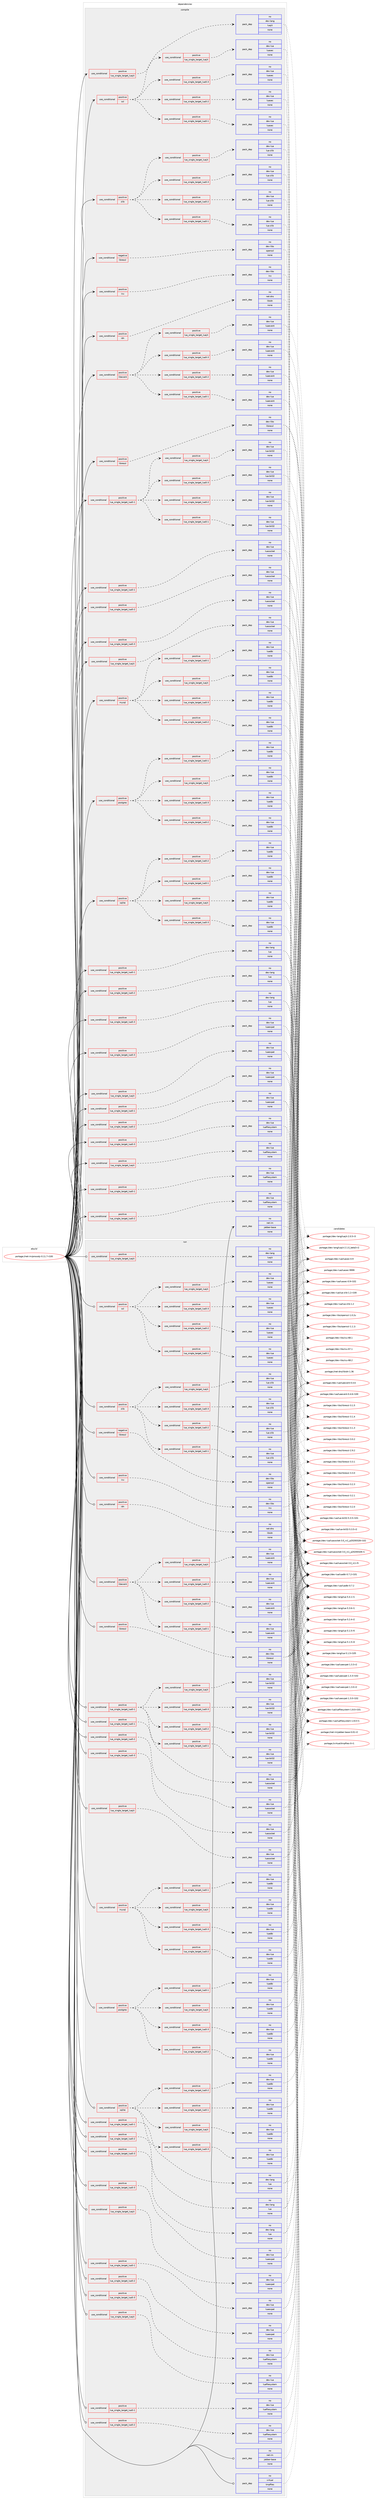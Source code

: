digraph prolog {

# *************
# Graph options
# *************

newrank=true;
concentrate=true;
compound=true;
graph [rankdir=LR,fontname=Helvetica,fontsize=10,ranksep=1.5];#, ranksep=2.5, nodesep=0.2];
edge  [arrowhead=vee];
node  [fontname=Helvetica,fontsize=10];

# **********
# The ebuild
# **********

subgraph cluster_leftcol {
color=gray;
label=<<i>ebuild</i>>;
id [label="portage://net-im/prosody-0.11.7-r100", color=red, width=4, href="../net-im/prosody-0.11.7-r100.svg"];
}

# ****************
# The dependencies
# ****************

subgraph cluster_midcol {
color=gray;
label=<<i>dependencies</i>>;
subgraph cluster_compile {
fillcolor="#eeeeee";
style=filled;
label=<<i>compile</i>>;
subgraph cond2520 {
dependency9039 [label=<<TABLE BORDER="0" CELLBORDER="1" CELLSPACING="0" CELLPADDING="4"><TR><TD ROWSPAN="3" CELLPADDING="10">use_conditional</TD></TR><TR><TD>negative</TD></TR><TR><TD>libressl</TD></TR></TABLE>>, shape=none, color=red];
subgraph pack6437 {
dependency9040 [label=<<TABLE BORDER="0" CELLBORDER="1" CELLSPACING="0" CELLPADDING="4" WIDTH="220"><TR><TD ROWSPAN="6" CELLPADDING="30">pack_dep</TD></TR><TR><TD WIDTH="110">no</TD></TR><TR><TD>dev-libs</TD></TR><TR><TD>openssl</TD></TR><TR><TD>none</TD></TR><TR><TD></TD></TR></TABLE>>, shape=none, color=blue];
}
dependency9039:e -> dependency9040:w [weight=20,style="dashed",arrowhead="vee"];
}
id:e -> dependency9039:w [weight=20,style="solid",arrowhead="vee"];
subgraph cond2521 {
dependency9041 [label=<<TABLE BORDER="0" CELLBORDER="1" CELLSPACING="0" CELLPADDING="4"><TR><TD ROWSPAN="3" CELLPADDING="10">use_conditional</TD></TR><TR><TD>positive</TD></TR><TR><TD>icu</TD></TR></TABLE>>, shape=none, color=red];
subgraph pack6438 {
dependency9042 [label=<<TABLE BORDER="0" CELLBORDER="1" CELLSPACING="0" CELLPADDING="4" WIDTH="220"><TR><TD ROWSPAN="6" CELLPADDING="30">pack_dep</TD></TR><TR><TD WIDTH="110">no</TD></TR><TR><TD>dev-libs</TD></TR><TR><TD>icu</TD></TR><TR><TD>none</TD></TR><TR><TD></TD></TR></TABLE>>, shape=none, color=blue];
}
dependency9041:e -> dependency9042:w [weight=20,style="dashed",arrowhead="vee"];
}
id:e -> dependency9041:w [weight=20,style="solid",arrowhead="vee"];
subgraph cond2522 {
dependency9043 [label=<<TABLE BORDER="0" CELLBORDER="1" CELLSPACING="0" CELLPADDING="4"><TR><TD ROWSPAN="3" CELLPADDING="10">use_conditional</TD></TR><TR><TD>positive</TD></TR><TR><TD>idn</TD></TR></TABLE>>, shape=none, color=red];
subgraph pack6439 {
dependency9044 [label=<<TABLE BORDER="0" CELLBORDER="1" CELLSPACING="0" CELLPADDING="4" WIDTH="220"><TR><TD ROWSPAN="6" CELLPADDING="30">pack_dep</TD></TR><TR><TD WIDTH="110">no</TD></TR><TR><TD>net-dns</TD></TR><TR><TD>libidn</TD></TR><TR><TD>none</TD></TR><TR><TD></TD></TR></TABLE>>, shape=none, color=blue];
}
dependency9043:e -> dependency9044:w [weight=20,style="dashed",arrowhead="vee"];
}
id:e -> dependency9043:w [weight=20,style="solid",arrowhead="vee"];
subgraph cond2523 {
dependency9045 [label=<<TABLE BORDER="0" CELLBORDER="1" CELLSPACING="0" CELLPADDING="4"><TR><TD ROWSPAN="3" CELLPADDING="10">use_conditional</TD></TR><TR><TD>positive</TD></TR><TR><TD>libevent</TD></TR></TABLE>>, shape=none, color=red];
subgraph cond2524 {
dependency9046 [label=<<TABLE BORDER="0" CELLBORDER="1" CELLSPACING="0" CELLPADDING="4"><TR><TD ROWSPAN="3" CELLPADDING="10">use_conditional</TD></TR><TR><TD>positive</TD></TR><TR><TD>lua_single_target_luajit</TD></TR></TABLE>>, shape=none, color=red];
subgraph pack6440 {
dependency9047 [label=<<TABLE BORDER="0" CELLBORDER="1" CELLSPACING="0" CELLPADDING="4" WIDTH="220"><TR><TD ROWSPAN="6" CELLPADDING="30">pack_dep</TD></TR><TR><TD WIDTH="110">no</TD></TR><TR><TD>dev-lua</TD></TR><TR><TD>luaevent</TD></TR><TR><TD>none</TD></TR><TR><TD></TD></TR></TABLE>>, shape=none, color=blue];
}
dependency9046:e -> dependency9047:w [weight=20,style="dashed",arrowhead="vee"];
}
dependency9045:e -> dependency9046:w [weight=20,style="dashed",arrowhead="vee"];
subgraph cond2525 {
dependency9048 [label=<<TABLE BORDER="0" CELLBORDER="1" CELLSPACING="0" CELLPADDING="4"><TR><TD ROWSPAN="3" CELLPADDING="10">use_conditional</TD></TR><TR><TD>positive</TD></TR><TR><TD>lua_single_target_lua5-1</TD></TR></TABLE>>, shape=none, color=red];
subgraph pack6441 {
dependency9049 [label=<<TABLE BORDER="0" CELLBORDER="1" CELLSPACING="0" CELLPADDING="4" WIDTH="220"><TR><TD ROWSPAN="6" CELLPADDING="30">pack_dep</TD></TR><TR><TD WIDTH="110">no</TD></TR><TR><TD>dev-lua</TD></TR><TR><TD>luaevent</TD></TR><TR><TD>none</TD></TR><TR><TD></TD></TR></TABLE>>, shape=none, color=blue];
}
dependency9048:e -> dependency9049:w [weight=20,style="dashed",arrowhead="vee"];
}
dependency9045:e -> dependency9048:w [weight=20,style="dashed",arrowhead="vee"];
subgraph cond2526 {
dependency9050 [label=<<TABLE BORDER="0" CELLBORDER="1" CELLSPACING="0" CELLPADDING="4"><TR><TD ROWSPAN="3" CELLPADDING="10">use_conditional</TD></TR><TR><TD>positive</TD></TR><TR><TD>lua_single_target_lua5-2</TD></TR></TABLE>>, shape=none, color=red];
subgraph pack6442 {
dependency9051 [label=<<TABLE BORDER="0" CELLBORDER="1" CELLSPACING="0" CELLPADDING="4" WIDTH="220"><TR><TD ROWSPAN="6" CELLPADDING="30">pack_dep</TD></TR><TR><TD WIDTH="110">no</TD></TR><TR><TD>dev-lua</TD></TR><TR><TD>luaevent</TD></TR><TR><TD>none</TD></TR><TR><TD></TD></TR></TABLE>>, shape=none, color=blue];
}
dependency9050:e -> dependency9051:w [weight=20,style="dashed",arrowhead="vee"];
}
dependency9045:e -> dependency9050:w [weight=20,style="dashed",arrowhead="vee"];
subgraph cond2527 {
dependency9052 [label=<<TABLE BORDER="0" CELLBORDER="1" CELLSPACING="0" CELLPADDING="4"><TR><TD ROWSPAN="3" CELLPADDING="10">use_conditional</TD></TR><TR><TD>positive</TD></TR><TR><TD>lua_single_target_lua5-3</TD></TR></TABLE>>, shape=none, color=red];
subgraph pack6443 {
dependency9053 [label=<<TABLE BORDER="0" CELLBORDER="1" CELLSPACING="0" CELLPADDING="4" WIDTH="220"><TR><TD ROWSPAN="6" CELLPADDING="30">pack_dep</TD></TR><TR><TD WIDTH="110">no</TD></TR><TR><TD>dev-lua</TD></TR><TR><TD>luaevent</TD></TR><TR><TD>none</TD></TR><TR><TD></TD></TR></TABLE>>, shape=none, color=blue];
}
dependency9052:e -> dependency9053:w [weight=20,style="dashed",arrowhead="vee"];
}
dependency9045:e -> dependency9052:w [weight=20,style="dashed",arrowhead="vee"];
}
id:e -> dependency9045:w [weight=20,style="solid",arrowhead="vee"];
subgraph cond2528 {
dependency9054 [label=<<TABLE BORDER="0" CELLBORDER="1" CELLSPACING="0" CELLPADDING="4"><TR><TD ROWSPAN="3" CELLPADDING="10">use_conditional</TD></TR><TR><TD>positive</TD></TR><TR><TD>libressl</TD></TR></TABLE>>, shape=none, color=red];
subgraph pack6444 {
dependency9055 [label=<<TABLE BORDER="0" CELLBORDER="1" CELLSPACING="0" CELLPADDING="4" WIDTH="220"><TR><TD ROWSPAN="6" CELLPADDING="30">pack_dep</TD></TR><TR><TD WIDTH="110">no</TD></TR><TR><TD>dev-libs</TD></TR><TR><TD>libressl</TD></TR><TR><TD>none</TD></TR><TR><TD></TD></TR></TABLE>>, shape=none, color=blue];
}
dependency9054:e -> dependency9055:w [weight=20,style="dashed",arrowhead="vee"];
}
id:e -> dependency9054:w [weight=20,style="solid",arrowhead="vee"];
subgraph cond2529 {
dependency9056 [label=<<TABLE BORDER="0" CELLBORDER="1" CELLSPACING="0" CELLPADDING="4"><TR><TD ROWSPAN="3" CELLPADDING="10">use_conditional</TD></TR><TR><TD>positive</TD></TR><TR><TD>lua_single_target_lua5-1</TD></TR></TABLE>>, shape=none, color=red];
subgraph cond2530 {
dependency9057 [label=<<TABLE BORDER="0" CELLBORDER="1" CELLSPACING="0" CELLPADDING="4"><TR><TD ROWSPAN="3" CELLPADDING="10">use_conditional</TD></TR><TR><TD>positive</TD></TR><TR><TD>lua_single_target_luajit</TD></TR></TABLE>>, shape=none, color=red];
subgraph pack6445 {
dependency9058 [label=<<TABLE BORDER="0" CELLBORDER="1" CELLSPACING="0" CELLPADDING="4" WIDTH="220"><TR><TD ROWSPAN="6" CELLPADDING="30">pack_dep</TD></TR><TR><TD WIDTH="110">no</TD></TR><TR><TD>dev-lua</TD></TR><TR><TD>lua-bit32</TD></TR><TR><TD>none</TD></TR><TR><TD></TD></TR></TABLE>>, shape=none, color=blue];
}
dependency9057:e -> dependency9058:w [weight=20,style="dashed",arrowhead="vee"];
}
dependency9056:e -> dependency9057:w [weight=20,style="dashed",arrowhead="vee"];
subgraph cond2531 {
dependency9059 [label=<<TABLE BORDER="0" CELLBORDER="1" CELLSPACING="0" CELLPADDING="4"><TR><TD ROWSPAN="3" CELLPADDING="10">use_conditional</TD></TR><TR><TD>positive</TD></TR><TR><TD>lua_single_target_lua5-1</TD></TR></TABLE>>, shape=none, color=red];
subgraph pack6446 {
dependency9060 [label=<<TABLE BORDER="0" CELLBORDER="1" CELLSPACING="0" CELLPADDING="4" WIDTH="220"><TR><TD ROWSPAN="6" CELLPADDING="30">pack_dep</TD></TR><TR><TD WIDTH="110">no</TD></TR><TR><TD>dev-lua</TD></TR><TR><TD>lua-bit32</TD></TR><TR><TD>none</TD></TR><TR><TD></TD></TR></TABLE>>, shape=none, color=blue];
}
dependency9059:e -> dependency9060:w [weight=20,style="dashed",arrowhead="vee"];
}
dependency9056:e -> dependency9059:w [weight=20,style="dashed",arrowhead="vee"];
subgraph cond2532 {
dependency9061 [label=<<TABLE BORDER="0" CELLBORDER="1" CELLSPACING="0" CELLPADDING="4"><TR><TD ROWSPAN="3" CELLPADDING="10">use_conditional</TD></TR><TR><TD>positive</TD></TR><TR><TD>lua_single_target_lua5-2</TD></TR></TABLE>>, shape=none, color=red];
subgraph pack6447 {
dependency9062 [label=<<TABLE BORDER="0" CELLBORDER="1" CELLSPACING="0" CELLPADDING="4" WIDTH="220"><TR><TD ROWSPAN="6" CELLPADDING="30">pack_dep</TD></TR><TR><TD WIDTH="110">no</TD></TR><TR><TD>dev-lua</TD></TR><TR><TD>lua-bit32</TD></TR><TR><TD>none</TD></TR><TR><TD></TD></TR></TABLE>>, shape=none, color=blue];
}
dependency9061:e -> dependency9062:w [weight=20,style="dashed",arrowhead="vee"];
}
dependency9056:e -> dependency9061:w [weight=20,style="dashed",arrowhead="vee"];
subgraph cond2533 {
dependency9063 [label=<<TABLE BORDER="0" CELLBORDER="1" CELLSPACING="0" CELLPADDING="4"><TR><TD ROWSPAN="3" CELLPADDING="10">use_conditional</TD></TR><TR><TD>positive</TD></TR><TR><TD>lua_single_target_lua5-3</TD></TR></TABLE>>, shape=none, color=red];
subgraph pack6448 {
dependency9064 [label=<<TABLE BORDER="0" CELLBORDER="1" CELLSPACING="0" CELLPADDING="4" WIDTH="220"><TR><TD ROWSPAN="6" CELLPADDING="30">pack_dep</TD></TR><TR><TD WIDTH="110">no</TD></TR><TR><TD>dev-lua</TD></TR><TR><TD>lua-bit32</TD></TR><TR><TD>none</TD></TR><TR><TD></TD></TR></TABLE>>, shape=none, color=blue];
}
dependency9063:e -> dependency9064:w [weight=20,style="dashed",arrowhead="vee"];
}
dependency9056:e -> dependency9063:w [weight=20,style="dashed",arrowhead="vee"];
}
id:e -> dependency9056:w [weight=20,style="solid",arrowhead="vee"];
subgraph cond2534 {
dependency9065 [label=<<TABLE BORDER="0" CELLBORDER="1" CELLSPACING="0" CELLPADDING="4"><TR><TD ROWSPAN="3" CELLPADDING="10">use_conditional</TD></TR><TR><TD>positive</TD></TR><TR><TD>lua_single_target_lua5-1</TD></TR></TABLE>>, shape=none, color=red];
subgraph pack6449 {
dependency9066 [label=<<TABLE BORDER="0" CELLBORDER="1" CELLSPACING="0" CELLPADDING="4" WIDTH="220"><TR><TD ROWSPAN="6" CELLPADDING="30">pack_dep</TD></TR><TR><TD WIDTH="110">no</TD></TR><TR><TD>dev-lang</TD></TR><TR><TD>lua</TD></TR><TR><TD>none</TD></TR><TR><TD></TD></TR></TABLE>>, shape=none, color=blue];
}
dependency9065:e -> dependency9066:w [weight=20,style="dashed",arrowhead="vee"];
}
id:e -> dependency9065:w [weight=20,style="solid",arrowhead="vee"];
subgraph cond2535 {
dependency9067 [label=<<TABLE BORDER="0" CELLBORDER="1" CELLSPACING="0" CELLPADDING="4"><TR><TD ROWSPAN="3" CELLPADDING="10">use_conditional</TD></TR><TR><TD>positive</TD></TR><TR><TD>lua_single_target_lua5-1</TD></TR></TABLE>>, shape=none, color=red];
subgraph pack6450 {
dependency9068 [label=<<TABLE BORDER="0" CELLBORDER="1" CELLSPACING="0" CELLPADDING="4" WIDTH="220"><TR><TD ROWSPAN="6" CELLPADDING="30">pack_dep</TD></TR><TR><TD WIDTH="110">no</TD></TR><TR><TD>dev-lua</TD></TR><TR><TD>luaexpat</TD></TR><TR><TD>none</TD></TR><TR><TD></TD></TR></TABLE>>, shape=none, color=blue];
}
dependency9067:e -> dependency9068:w [weight=20,style="dashed",arrowhead="vee"];
}
id:e -> dependency9067:w [weight=20,style="solid",arrowhead="vee"];
subgraph cond2536 {
dependency9069 [label=<<TABLE BORDER="0" CELLBORDER="1" CELLSPACING="0" CELLPADDING="4"><TR><TD ROWSPAN="3" CELLPADDING="10">use_conditional</TD></TR><TR><TD>positive</TD></TR><TR><TD>lua_single_target_lua5-1</TD></TR></TABLE>>, shape=none, color=red];
subgraph pack6451 {
dependency9070 [label=<<TABLE BORDER="0" CELLBORDER="1" CELLSPACING="0" CELLPADDING="4" WIDTH="220"><TR><TD ROWSPAN="6" CELLPADDING="30">pack_dep</TD></TR><TR><TD WIDTH="110">no</TD></TR><TR><TD>dev-lua</TD></TR><TR><TD>luafilesystem</TD></TR><TR><TD>none</TD></TR><TR><TD></TD></TR></TABLE>>, shape=none, color=blue];
}
dependency9069:e -> dependency9070:w [weight=20,style="dashed",arrowhead="vee"];
}
id:e -> dependency9069:w [weight=20,style="solid",arrowhead="vee"];
subgraph cond2537 {
dependency9071 [label=<<TABLE BORDER="0" CELLBORDER="1" CELLSPACING="0" CELLPADDING="4"><TR><TD ROWSPAN="3" CELLPADDING="10">use_conditional</TD></TR><TR><TD>positive</TD></TR><TR><TD>lua_single_target_lua5-1</TD></TR></TABLE>>, shape=none, color=red];
subgraph pack6452 {
dependency9072 [label=<<TABLE BORDER="0" CELLBORDER="1" CELLSPACING="0" CELLPADDING="4" WIDTH="220"><TR><TD ROWSPAN="6" CELLPADDING="30">pack_dep</TD></TR><TR><TD WIDTH="110">no</TD></TR><TR><TD>dev-lua</TD></TR><TR><TD>luasocket</TD></TR><TR><TD>none</TD></TR><TR><TD></TD></TR></TABLE>>, shape=none, color=blue];
}
dependency9071:e -> dependency9072:w [weight=20,style="dashed",arrowhead="vee"];
}
id:e -> dependency9071:w [weight=20,style="solid",arrowhead="vee"];
subgraph cond2538 {
dependency9073 [label=<<TABLE BORDER="0" CELLBORDER="1" CELLSPACING="0" CELLPADDING="4"><TR><TD ROWSPAN="3" CELLPADDING="10">use_conditional</TD></TR><TR><TD>positive</TD></TR><TR><TD>lua_single_target_lua5-2</TD></TR></TABLE>>, shape=none, color=red];
subgraph pack6453 {
dependency9074 [label=<<TABLE BORDER="0" CELLBORDER="1" CELLSPACING="0" CELLPADDING="4" WIDTH="220"><TR><TD ROWSPAN="6" CELLPADDING="30">pack_dep</TD></TR><TR><TD WIDTH="110">no</TD></TR><TR><TD>dev-lang</TD></TR><TR><TD>lua</TD></TR><TR><TD>none</TD></TR><TR><TD></TD></TR></TABLE>>, shape=none, color=blue];
}
dependency9073:e -> dependency9074:w [weight=20,style="dashed",arrowhead="vee"];
}
id:e -> dependency9073:w [weight=20,style="solid",arrowhead="vee"];
subgraph cond2539 {
dependency9075 [label=<<TABLE BORDER="0" CELLBORDER="1" CELLSPACING="0" CELLPADDING="4"><TR><TD ROWSPAN="3" CELLPADDING="10">use_conditional</TD></TR><TR><TD>positive</TD></TR><TR><TD>lua_single_target_lua5-2</TD></TR></TABLE>>, shape=none, color=red];
subgraph pack6454 {
dependency9076 [label=<<TABLE BORDER="0" CELLBORDER="1" CELLSPACING="0" CELLPADDING="4" WIDTH="220"><TR><TD ROWSPAN="6" CELLPADDING="30">pack_dep</TD></TR><TR><TD WIDTH="110">no</TD></TR><TR><TD>dev-lua</TD></TR><TR><TD>luaexpat</TD></TR><TR><TD>none</TD></TR><TR><TD></TD></TR></TABLE>>, shape=none, color=blue];
}
dependency9075:e -> dependency9076:w [weight=20,style="dashed",arrowhead="vee"];
}
id:e -> dependency9075:w [weight=20,style="solid",arrowhead="vee"];
subgraph cond2540 {
dependency9077 [label=<<TABLE BORDER="0" CELLBORDER="1" CELLSPACING="0" CELLPADDING="4"><TR><TD ROWSPAN="3" CELLPADDING="10">use_conditional</TD></TR><TR><TD>positive</TD></TR><TR><TD>lua_single_target_lua5-2</TD></TR></TABLE>>, shape=none, color=red];
subgraph pack6455 {
dependency9078 [label=<<TABLE BORDER="0" CELLBORDER="1" CELLSPACING="0" CELLPADDING="4" WIDTH="220"><TR><TD ROWSPAN="6" CELLPADDING="30">pack_dep</TD></TR><TR><TD WIDTH="110">no</TD></TR><TR><TD>dev-lua</TD></TR><TR><TD>luafilesystem</TD></TR><TR><TD>none</TD></TR><TR><TD></TD></TR></TABLE>>, shape=none, color=blue];
}
dependency9077:e -> dependency9078:w [weight=20,style="dashed",arrowhead="vee"];
}
id:e -> dependency9077:w [weight=20,style="solid",arrowhead="vee"];
subgraph cond2541 {
dependency9079 [label=<<TABLE BORDER="0" CELLBORDER="1" CELLSPACING="0" CELLPADDING="4"><TR><TD ROWSPAN="3" CELLPADDING="10">use_conditional</TD></TR><TR><TD>positive</TD></TR><TR><TD>lua_single_target_lua5-2</TD></TR></TABLE>>, shape=none, color=red];
subgraph pack6456 {
dependency9080 [label=<<TABLE BORDER="0" CELLBORDER="1" CELLSPACING="0" CELLPADDING="4" WIDTH="220"><TR><TD ROWSPAN="6" CELLPADDING="30">pack_dep</TD></TR><TR><TD WIDTH="110">no</TD></TR><TR><TD>dev-lua</TD></TR><TR><TD>luasocket</TD></TR><TR><TD>none</TD></TR><TR><TD></TD></TR></TABLE>>, shape=none, color=blue];
}
dependency9079:e -> dependency9080:w [weight=20,style="dashed",arrowhead="vee"];
}
id:e -> dependency9079:w [weight=20,style="solid",arrowhead="vee"];
subgraph cond2542 {
dependency9081 [label=<<TABLE BORDER="0" CELLBORDER="1" CELLSPACING="0" CELLPADDING="4"><TR><TD ROWSPAN="3" CELLPADDING="10">use_conditional</TD></TR><TR><TD>positive</TD></TR><TR><TD>lua_single_target_lua5-3</TD></TR></TABLE>>, shape=none, color=red];
subgraph pack6457 {
dependency9082 [label=<<TABLE BORDER="0" CELLBORDER="1" CELLSPACING="0" CELLPADDING="4" WIDTH="220"><TR><TD ROWSPAN="6" CELLPADDING="30">pack_dep</TD></TR><TR><TD WIDTH="110">no</TD></TR><TR><TD>dev-lang</TD></TR><TR><TD>lua</TD></TR><TR><TD>none</TD></TR><TR><TD></TD></TR></TABLE>>, shape=none, color=blue];
}
dependency9081:e -> dependency9082:w [weight=20,style="dashed",arrowhead="vee"];
}
id:e -> dependency9081:w [weight=20,style="solid",arrowhead="vee"];
subgraph cond2543 {
dependency9083 [label=<<TABLE BORDER="0" CELLBORDER="1" CELLSPACING="0" CELLPADDING="4"><TR><TD ROWSPAN="3" CELLPADDING="10">use_conditional</TD></TR><TR><TD>positive</TD></TR><TR><TD>lua_single_target_lua5-3</TD></TR></TABLE>>, shape=none, color=red];
subgraph pack6458 {
dependency9084 [label=<<TABLE BORDER="0" CELLBORDER="1" CELLSPACING="0" CELLPADDING="4" WIDTH="220"><TR><TD ROWSPAN="6" CELLPADDING="30">pack_dep</TD></TR><TR><TD WIDTH="110">no</TD></TR><TR><TD>dev-lua</TD></TR><TR><TD>luaexpat</TD></TR><TR><TD>none</TD></TR><TR><TD></TD></TR></TABLE>>, shape=none, color=blue];
}
dependency9083:e -> dependency9084:w [weight=20,style="dashed",arrowhead="vee"];
}
id:e -> dependency9083:w [weight=20,style="solid",arrowhead="vee"];
subgraph cond2544 {
dependency9085 [label=<<TABLE BORDER="0" CELLBORDER="1" CELLSPACING="0" CELLPADDING="4"><TR><TD ROWSPAN="3" CELLPADDING="10">use_conditional</TD></TR><TR><TD>positive</TD></TR><TR><TD>lua_single_target_lua5-3</TD></TR></TABLE>>, shape=none, color=red];
subgraph pack6459 {
dependency9086 [label=<<TABLE BORDER="0" CELLBORDER="1" CELLSPACING="0" CELLPADDING="4" WIDTH="220"><TR><TD ROWSPAN="6" CELLPADDING="30">pack_dep</TD></TR><TR><TD WIDTH="110">no</TD></TR><TR><TD>dev-lua</TD></TR><TR><TD>luafilesystem</TD></TR><TR><TD>none</TD></TR><TR><TD></TD></TR></TABLE>>, shape=none, color=blue];
}
dependency9085:e -> dependency9086:w [weight=20,style="dashed",arrowhead="vee"];
}
id:e -> dependency9085:w [weight=20,style="solid",arrowhead="vee"];
subgraph cond2545 {
dependency9087 [label=<<TABLE BORDER="0" CELLBORDER="1" CELLSPACING="0" CELLPADDING="4"><TR><TD ROWSPAN="3" CELLPADDING="10">use_conditional</TD></TR><TR><TD>positive</TD></TR><TR><TD>lua_single_target_lua5-3</TD></TR></TABLE>>, shape=none, color=red];
subgraph pack6460 {
dependency9088 [label=<<TABLE BORDER="0" CELLBORDER="1" CELLSPACING="0" CELLPADDING="4" WIDTH="220"><TR><TD ROWSPAN="6" CELLPADDING="30">pack_dep</TD></TR><TR><TD WIDTH="110">no</TD></TR><TR><TD>dev-lua</TD></TR><TR><TD>luasocket</TD></TR><TR><TD>none</TD></TR><TR><TD></TD></TR></TABLE>>, shape=none, color=blue];
}
dependency9087:e -> dependency9088:w [weight=20,style="dashed",arrowhead="vee"];
}
id:e -> dependency9087:w [weight=20,style="solid",arrowhead="vee"];
subgraph cond2546 {
dependency9089 [label=<<TABLE BORDER="0" CELLBORDER="1" CELLSPACING="0" CELLPADDING="4"><TR><TD ROWSPAN="3" CELLPADDING="10">use_conditional</TD></TR><TR><TD>positive</TD></TR><TR><TD>lua_single_target_luajit</TD></TR></TABLE>>, shape=none, color=red];
subgraph pack6461 {
dependency9090 [label=<<TABLE BORDER="0" CELLBORDER="1" CELLSPACING="0" CELLPADDING="4" WIDTH="220"><TR><TD ROWSPAN="6" CELLPADDING="30">pack_dep</TD></TR><TR><TD WIDTH="110">no</TD></TR><TR><TD>dev-lang</TD></TR><TR><TD>luajit</TD></TR><TR><TD>none</TD></TR><TR><TD></TD></TR></TABLE>>, shape=none, color=blue];
}
dependency9089:e -> dependency9090:w [weight=20,style="dashed",arrowhead="vee"];
}
id:e -> dependency9089:w [weight=20,style="solid",arrowhead="vee"];
subgraph cond2547 {
dependency9091 [label=<<TABLE BORDER="0" CELLBORDER="1" CELLSPACING="0" CELLPADDING="4"><TR><TD ROWSPAN="3" CELLPADDING="10">use_conditional</TD></TR><TR><TD>positive</TD></TR><TR><TD>lua_single_target_luajit</TD></TR></TABLE>>, shape=none, color=red];
subgraph pack6462 {
dependency9092 [label=<<TABLE BORDER="0" CELLBORDER="1" CELLSPACING="0" CELLPADDING="4" WIDTH="220"><TR><TD ROWSPAN="6" CELLPADDING="30">pack_dep</TD></TR><TR><TD WIDTH="110">no</TD></TR><TR><TD>dev-lua</TD></TR><TR><TD>luaexpat</TD></TR><TR><TD>none</TD></TR><TR><TD></TD></TR></TABLE>>, shape=none, color=blue];
}
dependency9091:e -> dependency9092:w [weight=20,style="dashed",arrowhead="vee"];
}
id:e -> dependency9091:w [weight=20,style="solid",arrowhead="vee"];
subgraph cond2548 {
dependency9093 [label=<<TABLE BORDER="0" CELLBORDER="1" CELLSPACING="0" CELLPADDING="4"><TR><TD ROWSPAN="3" CELLPADDING="10">use_conditional</TD></TR><TR><TD>positive</TD></TR><TR><TD>lua_single_target_luajit</TD></TR></TABLE>>, shape=none, color=red];
subgraph pack6463 {
dependency9094 [label=<<TABLE BORDER="0" CELLBORDER="1" CELLSPACING="0" CELLPADDING="4" WIDTH="220"><TR><TD ROWSPAN="6" CELLPADDING="30">pack_dep</TD></TR><TR><TD WIDTH="110">no</TD></TR><TR><TD>dev-lua</TD></TR><TR><TD>luafilesystem</TD></TR><TR><TD>none</TD></TR><TR><TD></TD></TR></TABLE>>, shape=none, color=blue];
}
dependency9093:e -> dependency9094:w [weight=20,style="dashed",arrowhead="vee"];
}
id:e -> dependency9093:w [weight=20,style="solid",arrowhead="vee"];
subgraph cond2549 {
dependency9095 [label=<<TABLE BORDER="0" CELLBORDER="1" CELLSPACING="0" CELLPADDING="4"><TR><TD ROWSPAN="3" CELLPADDING="10">use_conditional</TD></TR><TR><TD>positive</TD></TR><TR><TD>lua_single_target_luajit</TD></TR></TABLE>>, shape=none, color=red];
subgraph pack6464 {
dependency9096 [label=<<TABLE BORDER="0" CELLBORDER="1" CELLSPACING="0" CELLPADDING="4" WIDTH="220"><TR><TD ROWSPAN="6" CELLPADDING="30">pack_dep</TD></TR><TR><TD WIDTH="110">no</TD></TR><TR><TD>dev-lua</TD></TR><TR><TD>luasocket</TD></TR><TR><TD>none</TD></TR><TR><TD></TD></TR></TABLE>>, shape=none, color=blue];
}
dependency9095:e -> dependency9096:w [weight=20,style="dashed",arrowhead="vee"];
}
id:e -> dependency9095:w [weight=20,style="solid",arrowhead="vee"];
subgraph cond2550 {
dependency9097 [label=<<TABLE BORDER="0" CELLBORDER="1" CELLSPACING="0" CELLPADDING="4"><TR><TD ROWSPAN="3" CELLPADDING="10">use_conditional</TD></TR><TR><TD>positive</TD></TR><TR><TD>mysql</TD></TR></TABLE>>, shape=none, color=red];
subgraph cond2551 {
dependency9098 [label=<<TABLE BORDER="0" CELLBORDER="1" CELLSPACING="0" CELLPADDING="4"><TR><TD ROWSPAN="3" CELLPADDING="10">use_conditional</TD></TR><TR><TD>positive</TD></TR><TR><TD>lua_single_target_luajit</TD></TR></TABLE>>, shape=none, color=red];
subgraph pack6465 {
dependency9099 [label=<<TABLE BORDER="0" CELLBORDER="1" CELLSPACING="0" CELLPADDING="4" WIDTH="220"><TR><TD ROWSPAN="6" CELLPADDING="30">pack_dep</TD></TR><TR><TD WIDTH="110">no</TD></TR><TR><TD>dev-lua</TD></TR><TR><TD>luadbi</TD></TR><TR><TD>none</TD></TR><TR><TD></TD></TR></TABLE>>, shape=none, color=blue];
}
dependency9098:e -> dependency9099:w [weight=20,style="dashed",arrowhead="vee"];
}
dependency9097:e -> dependency9098:w [weight=20,style="dashed",arrowhead="vee"];
subgraph cond2552 {
dependency9100 [label=<<TABLE BORDER="0" CELLBORDER="1" CELLSPACING="0" CELLPADDING="4"><TR><TD ROWSPAN="3" CELLPADDING="10">use_conditional</TD></TR><TR><TD>positive</TD></TR><TR><TD>lua_single_target_lua5-1</TD></TR></TABLE>>, shape=none, color=red];
subgraph pack6466 {
dependency9101 [label=<<TABLE BORDER="0" CELLBORDER="1" CELLSPACING="0" CELLPADDING="4" WIDTH="220"><TR><TD ROWSPAN="6" CELLPADDING="30">pack_dep</TD></TR><TR><TD WIDTH="110">no</TD></TR><TR><TD>dev-lua</TD></TR><TR><TD>luadbi</TD></TR><TR><TD>none</TD></TR><TR><TD></TD></TR></TABLE>>, shape=none, color=blue];
}
dependency9100:e -> dependency9101:w [weight=20,style="dashed",arrowhead="vee"];
}
dependency9097:e -> dependency9100:w [weight=20,style="dashed",arrowhead="vee"];
subgraph cond2553 {
dependency9102 [label=<<TABLE BORDER="0" CELLBORDER="1" CELLSPACING="0" CELLPADDING="4"><TR><TD ROWSPAN="3" CELLPADDING="10">use_conditional</TD></TR><TR><TD>positive</TD></TR><TR><TD>lua_single_target_lua5-2</TD></TR></TABLE>>, shape=none, color=red];
subgraph pack6467 {
dependency9103 [label=<<TABLE BORDER="0" CELLBORDER="1" CELLSPACING="0" CELLPADDING="4" WIDTH="220"><TR><TD ROWSPAN="6" CELLPADDING="30">pack_dep</TD></TR><TR><TD WIDTH="110">no</TD></TR><TR><TD>dev-lua</TD></TR><TR><TD>luadbi</TD></TR><TR><TD>none</TD></TR><TR><TD></TD></TR></TABLE>>, shape=none, color=blue];
}
dependency9102:e -> dependency9103:w [weight=20,style="dashed",arrowhead="vee"];
}
dependency9097:e -> dependency9102:w [weight=20,style="dashed",arrowhead="vee"];
subgraph cond2554 {
dependency9104 [label=<<TABLE BORDER="0" CELLBORDER="1" CELLSPACING="0" CELLPADDING="4"><TR><TD ROWSPAN="3" CELLPADDING="10">use_conditional</TD></TR><TR><TD>positive</TD></TR><TR><TD>lua_single_target_lua5-3</TD></TR></TABLE>>, shape=none, color=red];
subgraph pack6468 {
dependency9105 [label=<<TABLE BORDER="0" CELLBORDER="1" CELLSPACING="0" CELLPADDING="4" WIDTH="220"><TR><TD ROWSPAN="6" CELLPADDING="30">pack_dep</TD></TR><TR><TD WIDTH="110">no</TD></TR><TR><TD>dev-lua</TD></TR><TR><TD>luadbi</TD></TR><TR><TD>none</TD></TR><TR><TD></TD></TR></TABLE>>, shape=none, color=blue];
}
dependency9104:e -> dependency9105:w [weight=20,style="dashed",arrowhead="vee"];
}
dependency9097:e -> dependency9104:w [weight=20,style="dashed",arrowhead="vee"];
}
id:e -> dependency9097:w [weight=20,style="solid",arrowhead="vee"];
subgraph cond2555 {
dependency9106 [label=<<TABLE BORDER="0" CELLBORDER="1" CELLSPACING="0" CELLPADDING="4"><TR><TD ROWSPAN="3" CELLPADDING="10">use_conditional</TD></TR><TR><TD>positive</TD></TR><TR><TD>postgres</TD></TR></TABLE>>, shape=none, color=red];
subgraph cond2556 {
dependency9107 [label=<<TABLE BORDER="0" CELLBORDER="1" CELLSPACING="0" CELLPADDING="4"><TR><TD ROWSPAN="3" CELLPADDING="10">use_conditional</TD></TR><TR><TD>positive</TD></TR><TR><TD>lua_single_target_luajit</TD></TR></TABLE>>, shape=none, color=red];
subgraph pack6469 {
dependency9108 [label=<<TABLE BORDER="0" CELLBORDER="1" CELLSPACING="0" CELLPADDING="4" WIDTH="220"><TR><TD ROWSPAN="6" CELLPADDING="30">pack_dep</TD></TR><TR><TD WIDTH="110">no</TD></TR><TR><TD>dev-lua</TD></TR><TR><TD>luadbi</TD></TR><TR><TD>none</TD></TR><TR><TD></TD></TR></TABLE>>, shape=none, color=blue];
}
dependency9107:e -> dependency9108:w [weight=20,style="dashed",arrowhead="vee"];
}
dependency9106:e -> dependency9107:w [weight=20,style="dashed",arrowhead="vee"];
subgraph cond2557 {
dependency9109 [label=<<TABLE BORDER="0" CELLBORDER="1" CELLSPACING="0" CELLPADDING="4"><TR><TD ROWSPAN="3" CELLPADDING="10">use_conditional</TD></TR><TR><TD>positive</TD></TR><TR><TD>lua_single_target_lua5-1</TD></TR></TABLE>>, shape=none, color=red];
subgraph pack6470 {
dependency9110 [label=<<TABLE BORDER="0" CELLBORDER="1" CELLSPACING="0" CELLPADDING="4" WIDTH="220"><TR><TD ROWSPAN="6" CELLPADDING="30">pack_dep</TD></TR><TR><TD WIDTH="110">no</TD></TR><TR><TD>dev-lua</TD></TR><TR><TD>luadbi</TD></TR><TR><TD>none</TD></TR><TR><TD></TD></TR></TABLE>>, shape=none, color=blue];
}
dependency9109:e -> dependency9110:w [weight=20,style="dashed",arrowhead="vee"];
}
dependency9106:e -> dependency9109:w [weight=20,style="dashed",arrowhead="vee"];
subgraph cond2558 {
dependency9111 [label=<<TABLE BORDER="0" CELLBORDER="1" CELLSPACING="0" CELLPADDING="4"><TR><TD ROWSPAN="3" CELLPADDING="10">use_conditional</TD></TR><TR><TD>positive</TD></TR><TR><TD>lua_single_target_lua5-2</TD></TR></TABLE>>, shape=none, color=red];
subgraph pack6471 {
dependency9112 [label=<<TABLE BORDER="0" CELLBORDER="1" CELLSPACING="0" CELLPADDING="4" WIDTH="220"><TR><TD ROWSPAN="6" CELLPADDING="30">pack_dep</TD></TR><TR><TD WIDTH="110">no</TD></TR><TR><TD>dev-lua</TD></TR><TR><TD>luadbi</TD></TR><TR><TD>none</TD></TR><TR><TD></TD></TR></TABLE>>, shape=none, color=blue];
}
dependency9111:e -> dependency9112:w [weight=20,style="dashed",arrowhead="vee"];
}
dependency9106:e -> dependency9111:w [weight=20,style="dashed",arrowhead="vee"];
subgraph cond2559 {
dependency9113 [label=<<TABLE BORDER="0" CELLBORDER="1" CELLSPACING="0" CELLPADDING="4"><TR><TD ROWSPAN="3" CELLPADDING="10">use_conditional</TD></TR><TR><TD>positive</TD></TR><TR><TD>lua_single_target_lua5-3</TD></TR></TABLE>>, shape=none, color=red];
subgraph pack6472 {
dependency9114 [label=<<TABLE BORDER="0" CELLBORDER="1" CELLSPACING="0" CELLPADDING="4" WIDTH="220"><TR><TD ROWSPAN="6" CELLPADDING="30">pack_dep</TD></TR><TR><TD WIDTH="110">no</TD></TR><TR><TD>dev-lua</TD></TR><TR><TD>luadbi</TD></TR><TR><TD>none</TD></TR><TR><TD></TD></TR></TABLE>>, shape=none, color=blue];
}
dependency9113:e -> dependency9114:w [weight=20,style="dashed",arrowhead="vee"];
}
dependency9106:e -> dependency9113:w [weight=20,style="dashed",arrowhead="vee"];
}
id:e -> dependency9106:w [weight=20,style="solid",arrowhead="vee"];
subgraph cond2560 {
dependency9115 [label=<<TABLE BORDER="0" CELLBORDER="1" CELLSPACING="0" CELLPADDING="4"><TR><TD ROWSPAN="3" CELLPADDING="10">use_conditional</TD></TR><TR><TD>positive</TD></TR><TR><TD>sqlite</TD></TR></TABLE>>, shape=none, color=red];
subgraph cond2561 {
dependency9116 [label=<<TABLE BORDER="0" CELLBORDER="1" CELLSPACING="0" CELLPADDING="4"><TR><TD ROWSPAN="3" CELLPADDING="10">use_conditional</TD></TR><TR><TD>positive</TD></TR><TR><TD>lua_single_target_luajit</TD></TR></TABLE>>, shape=none, color=red];
subgraph pack6473 {
dependency9117 [label=<<TABLE BORDER="0" CELLBORDER="1" CELLSPACING="0" CELLPADDING="4" WIDTH="220"><TR><TD ROWSPAN="6" CELLPADDING="30">pack_dep</TD></TR><TR><TD WIDTH="110">no</TD></TR><TR><TD>dev-lua</TD></TR><TR><TD>luadbi</TD></TR><TR><TD>none</TD></TR><TR><TD></TD></TR></TABLE>>, shape=none, color=blue];
}
dependency9116:e -> dependency9117:w [weight=20,style="dashed",arrowhead="vee"];
}
dependency9115:e -> dependency9116:w [weight=20,style="dashed",arrowhead="vee"];
subgraph cond2562 {
dependency9118 [label=<<TABLE BORDER="0" CELLBORDER="1" CELLSPACING="0" CELLPADDING="4"><TR><TD ROWSPAN="3" CELLPADDING="10">use_conditional</TD></TR><TR><TD>positive</TD></TR><TR><TD>lua_single_target_lua5-1</TD></TR></TABLE>>, shape=none, color=red];
subgraph pack6474 {
dependency9119 [label=<<TABLE BORDER="0" CELLBORDER="1" CELLSPACING="0" CELLPADDING="4" WIDTH="220"><TR><TD ROWSPAN="6" CELLPADDING="30">pack_dep</TD></TR><TR><TD WIDTH="110">no</TD></TR><TR><TD>dev-lua</TD></TR><TR><TD>luadbi</TD></TR><TR><TD>none</TD></TR><TR><TD></TD></TR></TABLE>>, shape=none, color=blue];
}
dependency9118:e -> dependency9119:w [weight=20,style="dashed",arrowhead="vee"];
}
dependency9115:e -> dependency9118:w [weight=20,style="dashed",arrowhead="vee"];
subgraph cond2563 {
dependency9120 [label=<<TABLE BORDER="0" CELLBORDER="1" CELLSPACING="0" CELLPADDING="4"><TR><TD ROWSPAN="3" CELLPADDING="10">use_conditional</TD></TR><TR><TD>positive</TD></TR><TR><TD>lua_single_target_lua5-2</TD></TR></TABLE>>, shape=none, color=red];
subgraph pack6475 {
dependency9121 [label=<<TABLE BORDER="0" CELLBORDER="1" CELLSPACING="0" CELLPADDING="4" WIDTH="220"><TR><TD ROWSPAN="6" CELLPADDING="30">pack_dep</TD></TR><TR><TD WIDTH="110">no</TD></TR><TR><TD>dev-lua</TD></TR><TR><TD>luadbi</TD></TR><TR><TD>none</TD></TR><TR><TD></TD></TR></TABLE>>, shape=none, color=blue];
}
dependency9120:e -> dependency9121:w [weight=20,style="dashed",arrowhead="vee"];
}
dependency9115:e -> dependency9120:w [weight=20,style="dashed",arrowhead="vee"];
subgraph cond2564 {
dependency9122 [label=<<TABLE BORDER="0" CELLBORDER="1" CELLSPACING="0" CELLPADDING="4"><TR><TD ROWSPAN="3" CELLPADDING="10">use_conditional</TD></TR><TR><TD>positive</TD></TR><TR><TD>lua_single_target_lua5-3</TD></TR></TABLE>>, shape=none, color=red];
subgraph pack6476 {
dependency9123 [label=<<TABLE BORDER="0" CELLBORDER="1" CELLSPACING="0" CELLPADDING="4" WIDTH="220"><TR><TD ROWSPAN="6" CELLPADDING="30">pack_dep</TD></TR><TR><TD WIDTH="110">no</TD></TR><TR><TD>dev-lua</TD></TR><TR><TD>luadbi</TD></TR><TR><TD>none</TD></TR><TR><TD></TD></TR></TABLE>>, shape=none, color=blue];
}
dependency9122:e -> dependency9123:w [weight=20,style="dashed",arrowhead="vee"];
}
dependency9115:e -> dependency9122:w [weight=20,style="dashed",arrowhead="vee"];
}
id:e -> dependency9115:w [weight=20,style="solid",arrowhead="vee"];
subgraph cond2565 {
dependency9124 [label=<<TABLE BORDER="0" CELLBORDER="1" CELLSPACING="0" CELLPADDING="4"><TR><TD ROWSPAN="3" CELLPADDING="10">use_conditional</TD></TR><TR><TD>positive</TD></TR><TR><TD>ssl</TD></TR></TABLE>>, shape=none, color=red];
subgraph cond2566 {
dependency9125 [label=<<TABLE BORDER="0" CELLBORDER="1" CELLSPACING="0" CELLPADDING="4"><TR><TD ROWSPAN="3" CELLPADDING="10">use_conditional</TD></TR><TR><TD>positive</TD></TR><TR><TD>lua_single_target_luajit</TD></TR></TABLE>>, shape=none, color=red];
subgraph pack6477 {
dependency9126 [label=<<TABLE BORDER="0" CELLBORDER="1" CELLSPACING="0" CELLPADDING="4" WIDTH="220"><TR><TD ROWSPAN="6" CELLPADDING="30">pack_dep</TD></TR><TR><TD WIDTH="110">no</TD></TR><TR><TD>dev-lua</TD></TR><TR><TD>luasec</TD></TR><TR><TD>none</TD></TR><TR><TD></TD></TR></TABLE>>, shape=none, color=blue];
}
dependency9125:e -> dependency9126:w [weight=20,style="dashed",arrowhead="vee"];
}
dependency9124:e -> dependency9125:w [weight=20,style="dashed",arrowhead="vee"];
subgraph cond2567 {
dependency9127 [label=<<TABLE BORDER="0" CELLBORDER="1" CELLSPACING="0" CELLPADDING="4"><TR><TD ROWSPAN="3" CELLPADDING="10">use_conditional</TD></TR><TR><TD>positive</TD></TR><TR><TD>lua_single_target_lua5-1</TD></TR></TABLE>>, shape=none, color=red];
subgraph pack6478 {
dependency9128 [label=<<TABLE BORDER="0" CELLBORDER="1" CELLSPACING="0" CELLPADDING="4" WIDTH="220"><TR><TD ROWSPAN="6" CELLPADDING="30">pack_dep</TD></TR><TR><TD WIDTH="110">no</TD></TR><TR><TD>dev-lua</TD></TR><TR><TD>luasec</TD></TR><TR><TD>none</TD></TR><TR><TD></TD></TR></TABLE>>, shape=none, color=blue];
}
dependency9127:e -> dependency9128:w [weight=20,style="dashed",arrowhead="vee"];
}
dependency9124:e -> dependency9127:w [weight=20,style="dashed",arrowhead="vee"];
subgraph cond2568 {
dependency9129 [label=<<TABLE BORDER="0" CELLBORDER="1" CELLSPACING="0" CELLPADDING="4"><TR><TD ROWSPAN="3" CELLPADDING="10">use_conditional</TD></TR><TR><TD>positive</TD></TR><TR><TD>lua_single_target_lua5-2</TD></TR></TABLE>>, shape=none, color=red];
subgraph pack6479 {
dependency9130 [label=<<TABLE BORDER="0" CELLBORDER="1" CELLSPACING="0" CELLPADDING="4" WIDTH="220"><TR><TD ROWSPAN="6" CELLPADDING="30">pack_dep</TD></TR><TR><TD WIDTH="110">no</TD></TR><TR><TD>dev-lua</TD></TR><TR><TD>luasec</TD></TR><TR><TD>none</TD></TR><TR><TD></TD></TR></TABLE>>, shape=none, color=blue];
}
dependency9129:e -> dependency9130:w [weight=20,style="dashed",arrowhead="vee"];
}
dependency9124:e -> dependency9129:w [weight=20,style="dashed",arrowhead="vee"];
subgraph cond2569 {
dependency9131 [label=<<TABLE BORDER="0" CELLBORDER="1" CELLSPACING="0" CELLPADDING="4"><TR><TD ROWSPAN="3" CELLPADDING="10">use_conditional</TD></TR><TR><TD>positive</TD></TR><TR><TD>lua_single_target_lua5-3</TD></TR></TABLE>>, shape=none, color=red];
subgraph pack6480 {
dependency9132 [label=<<TABLE BORDER="0" CELLBORDER="1" CELLSPACING="0" CELLPADDING="4" WIDTH="220"><TR><TD ROWSPAN="6" CELLPADDING="30">pack_dep</TD></TR><TR><TD WIDTH="110">no</TD></TR><TR><TD>dev-lua</TD></TR><TR><TD>luasec</TD></TR><TR><TD>none</TD></TR><TR><TD></TD></TR></TABLE>>, shape=none, color=blue];
}
dependency9131:e -> dependency9132:w [weight=20,style="dashed",arrowhead="vee"];
}
dependency9124:e -> dependency9131:w [weight=20,style="dashed",arrowhead="vee"];
}
id:e -> dependency9124:w [weight=20,style="solid",arrowhead="vee"];
subgraph cond2570 {
dependency9133 [label=<<TABLE BORDER="0" CELLBORDER="1" CELLSPACING="0" CELLPADDING="4"><TR><TD ROWSPAN="3" CELLPADDING="10">use_conditional</TD></TR><TR><TD>positive</TD></TR><TR><TD>zlib</TD></TR></TABLE>>, shape=none, color=red];
subgraph cond2571 {
dependency9134 [label=<<TABLE BORDER="0" CELLBORDER="1" CELLSPACING="0" CELLPADDING="4"><TR><TD ROWSPAN="3" CELLPADDING="10">use_conditional</TD></TR><TR><TD>positive</TD></TR><TR><TD>lua_single_target_luajit</TD></TR></TABLE>>, shape=none, color=red];
subgraph pack6481 {
dependency9135 [label=<<TABLE BORDER="0" CELLBORDER="1" CELLSPACING="0" CELLPADDING="4" WIDTH="220"><TR><TD ROWSPAN="6" CELLPADDING="30">pack_dep</TD></TR><TR><TD WIDTH="110">no</TD></TR><TR><TD>dev-lua</TD></TR><TR><TD>lua-zlib</TD></TR><TR><TD>none</TD></TR><TR><TD></TD></TR></TABLE>>, shape=none, color=blue];
}
dependency9134:e -> dependency9135:w [weight=20,style="dashed",arrowhead="vee"];
}
dependency9133:e -> dependency9134:w [weight=20,style="dashed",arrowhead="vee"];
subgraph cond2572 {
dependency9136 [label=<<TABLE BORDER="0" CELLBORDER="1" CELLSPACING="0" CELLPADDING="4"><TR><TD ROWSPAN="3" CELLPADDING="10">use_conditional</TD></TR><TR><TD>positive</TD></TR><TR><TD>lua_single_target_lua5-1</TD></TR></TABLE>>, shape=none, color=red];
subgraph pack6482 {
dependency9137 [label=<<TABLE BORDER="0" CELLBORDER="1" CELLSPACING="0" CELLPADDING="4" WIDTH="220"><TR><TD ROWSPAN="6" CELLPADDING="30">pack_dep</TD></TR><TR><TD WIDTH="110">no</TD></TR><TR><TD>dev-lua</TD></TR><TR><TD>lua-zlib</TD></TR><TR><TD>none</TD></TR><TR><TD></TD></TR></TABLE>>, shape=none, color=blue];
}
dependency9136:e -> dependency9137:w [weight=20,style="dashed",arrowhead="vee"];
}
dependency9133:e -> dependency9136:w [weight=20,style="dashed",arrowhead="vee"];
subgraph cond2573 {
dependency9138 [label=<<TABLE BORDER="0" CELLBORDER="1" CELLSPACING="0" CELLPADDING="4"><TR><TD ROWSPAN="3" CELLPADDING="10">use_conditional</TD></TR><TR><TD>positive</TD></TR><TR><TD>lua_single_target_lua5-2</TD></TR></TABLE>>, shape=none, color=red];
subgraph pack6483 {
dependency9139 [label=<<TABLE BORDER="0" CELLBORDER="1" CELLSPACING="0" CELLPADDING="4" WIDTH="220"><TR><TD ROWSPAN="6" CELLPADDING="30">pack_dep</TD></TR><TR><TD WIDTH="110">no</TD></TR><TR><TD>dev-lua</TD></TR><TR><TD>lua-zlib</TD></TR><TR><TD>none</TD></TR><TR><TD></TD></TR></TABLE>>, shape=none, color=blue];
}
dependency9138:e -> dependency9139:w [weight=20,style="dashed",arrowhead="vee"];
}
dependency9133:e -> dependency9138:w [weight=20,style="dashed",arrowhead="vee"];
subgraph cond2574 {
dependency9140 [label=<<TABLE BORDER="0" CELLBORDER="1" CELLSPACING="0" CELLPADDING="4"><TR><TD ROWSPAN="3" CELLPADDING="10">use_conditional</TD></TR><TR><TD>positive</TD></TR><TR><TD>lua_single_target_lua5-3</TD></TR></TABLE>>, shape=none, color=red];
subgraph pack6484 {
dependency9141 [label=<<TABLE BORDER="0" CELLBORDER="1" CELLSPACING="0" CELLPADDING="4" WIDTH="220"><TR><TD ROWSPAN="6" CELLPADDING="30">pack_dep</TD></TR><TR><TD WIDTH="110">no</TD></TR><TR><TD>dev-lua</TD></TR><TR><TD>lua-zlib</TD></TR><TR><TD>none</TD></TR><TR><TD></TD></TR></TABLE>>, shape=none, color=blue];
}
dependency9140:e -> dependency9141:w [weight=20,style="dashed",arrowhead="vee"];
}
dependency9133:e -> dependency9140:w [weight=20,style="dashed",arrowhead="vee"];
}
id:e -> dependency9133:w [weight=20,style="solid",arrowhead="vee"];
subgraph pack6485 {
dependency9142 [label=<<TABLE BORDER="0" CELLBORDER="1" CELLSPACING="0" CELLPADDING="4" WIDTH="220"><TR><TD ROWSPAN="6" CELLPADDING="30">pack_dep</TD></TR><TR><TD WIDTH="110">no</TD></TR><TR><TD>net-im</TD></TR><TR><TD>jabber-base</TD></TR><TR><TD>none</TD></TR><TR><TD></TD></TR></TABLE>>, shape=none, color=blue];
}
id:e -> dependency9142:w [weight=20,style="solid",arrowhead="vee"];
}
subgraph cluster_compileandrun {
fillcolor="#eeeeee";
style=filled;
label=<<i>compile and run</i>>;
}
subgraph cluster_run {
fillcolor="#eeeeee";
style=filled;
label=<<i>run</i>>;
subgraph cond2575 {
dependency9143 [label=<<TABLE BORDER="0" CELLBORDER="1" CELLSPACING="0" CELLPADDING="4"><TR><TD ROWSPAN="3" CELLPADDING="10">use_conditional</TD></TR><TR><TD>negative</TD></TR><TR><TD>libressl</TD></TR></TABLE>>, shape=none, color=red];
subgraph pack6486 {
dependency9144 [label=<<TABLE BORDER="0" CELLBORDER="1" CELLSPACING="0" CELLPADDING="4" WIDTH="220"><TR><TD ROWSPAN="6" CELLPADDING="30">pack_dep</TD></TR><TR><TD WIDTH="110">no</TD></TR><TR><TD>dev-libs</TD></TR><TR><TD>openssl</TD></TR><TR><TD>none</TD></TR><TR><TD></TD></TR></TABLE>>, shape=none, color=blue];
}
dependency9143:e -> dependency9144:w [weight=20,style="dashed",arrowhead="vee"];
}
id:e -> dependency9143:w [weight=20,style="solid",arrowhead="odot"];
subgraph cond2576 {
dependency9145 [label=<<TABLE BORDER="0" CELLBORDER="1" CELLSPACING="0" CELLPADDING="4"><TR><TD ROWSPAN="3" CELLPADDING="10">use_conditional</TD></TR><TR><TD>positive</TD></TR><TR><TD>icu</TD></TR></TABLE>>, shape=none, color=red];
subgraph pack6487 {
dependency9146 [label=<<TABLE BORDER="0" CELLBORDER="1" CELLSPACING="0" CELLPADDING="4" WIDTH="220"><TR><TD ROWSPAN="6" CELLPADDING="30">pack_dep</TD></TR><TR><TD WIDTH="110">no</TD></TR><TR><TD>dev-libs</TD></TR><TR><TD>icu</TD></TR><TR><TD>none</TD></TR><TR><TD></TD></TR></TABLE>>, shape=none, color=blue];
}
dependency9145:e -> dependency9146:w [weight=20,style="dashed",arrowhead="vee"];
}
id:e -> dependency9145:w [weight=20,style="solid",arrowhead="odot"];
subgraph cond2577 {
dependency9147 [label=<<TABLE BORDER="0" CELLBORDER="1" CELLSPACING="0" CELLPADDING="4"><TR><TD ROWSPAN="3" CELLPADDING="10">use_conditional</TD></TR><TR><TD>positive</TD></TR><TR><TD>idn</TD></TR></TABLE>>, shape=none, color=red];
subgraph pack6488 {
dependency9148 [label=<<TABLE BORDER="0" CELLBORDER="1" CELLSPACING="0" CELLPADDING="4" WIDTH="220"><TR><TD ROWSPAN="6" CELLPADDING="30">pack_dep</TD></TR><TR><TD WIDTH="110">no</TD></TR><TR><TD>net-dns</TD></TR><TR><TD>libidn</TD></TR><TR><TD>none</TD></TR><TR><TD></TD></TR></TABLE>>, shape=none, color=blue];
}
dependency9147:e -> dependency9148:w [weight=20,style="dashed",arrowhead="vee"];
}
id:e -> dependency9147:w [weight=20,style="solid",arrowhead="odot"];
subgraph cond2578 {
dependency9149 [label=<<TABLE BORDER="0" CELLBORDER="1" CELLSPACING="0" CELLPADDING="4"><TR><TD ROWSPAN="3" CELLPADDING="10">use_conditional</TD></TR><TR><TD>positive</TD></TR><TR><TD>libevent</TD></TR></TABLE>>, shape=none, color=red];
subgraph cond2579 {
dependency9150 [label=<<TABLE BORDER="0" CELLBORDER="1" CELLSPACING="0" CELLPADDING="4"><TR><TD ROWSPAN="3" CELLPADDING="10">use_conditional</TD></TR><TR><TD>positive</TD></TR><TR><TD>lua_single_target_luajit</TD></TR></TABLE>>, shape=none, color=red];
subgraph pack6489 {
dependency9151 [label=<<TABLE BORDER="0" CELLBORDER="1" CELLSPACING="0" CELLPADDING="4" WIDTH="220"><TR><TD ROWSPAN="6" CELLPADDING="30">pack_dep</TD></TR><TR><TD WIDTH="110">no</TD></TR><TR><TD>dev-lua</TD></TR><TR><TD>luaevent</TD></TR><TR><TD>none</TD></TR><TR><TD></TD></TR></TABLE>>, shape=none, color=blue];
}
dependency9150:e -> dependency9151:w [weight=20,style="dashed",arrowhead="vee"];
}
dependency9149:e -> dependency9150:w [weight=20,style="dashed",arrowhead="vee"];
subgraph cond2580 {
dependency9152 [label=<<TABLE BORDER="0" CELLBORDER="1" CELLSPACING="0" CELLPADDING="4"><TR><TD ROWSPAN="3" CELLPADDING="10">use_conditional</TD></TR><TR><TD>positive</TD></TR><TR><TD>lua_single_target_lua5-1</TD></TR></TABLE>>, shape=none, color=red];
subgraph pack6490 {
dependency9153 [label=<<TABLE BORDER="0" CELLBORDER="1" CELLSPACING="0" CELLPADDING="4" WIDTH="220"><TR><TD ROWSPAN="6" CELLPADDING="30">pack_dep</TD></TR><TR><TD WIDTH="110">no</TD></TR><TR><TD>dev-lua</TD></TR><TR><TD>luaevent</TD></TR><TR><TD>none</TD></TR><TR><TD></TD></TR></TABLE>>, shape=none, color=blue];
}
dependency9152:e -> dependency9153:w [weight=20,style="dashed",arrowhead="vee"];
}
dependency9149:e -> dependency9152:w [weight=20,style="dashed",arrowhead="vee"];
subgraph cond2581 {
dependency9154 [label=<<TABLE BORDER="0" CELLBORDER="1" CELLSPACING="0" CELLPADDING="4"><TR><TD ROWSPAN="3" CELLPADDING="10">use_conditional</TD></TR><TR><TD>positive</TD></TR><TR><TD>lua_single_target_lua5-2</TD></TR></TABLE>>, shape=none, color=red];
subgraph pack6491 {
dependency9155 [label=<<TABLE BORDER="0" CELLBORDER="1" CELLSPACING="0" CELLPADDING="4" WIDTH="220"><TR><TD ROWSPAN="6" CELLPADDING="30">pack_dep</TD></TR><TR><TD WIDTH="110">no</TD></TR><TR><TD>dev-lua</TD></TR><TR><TD>luaevent</TD></TR><TR><TD>none</TD></TR><TR><TD></TD></TR></TABLE>>, shape=none, color=blue];
}
dependency9154:e -> dependency9155:w [weight=20,style="dashed",arrowhead="vee"];
}
dependency9149:e -> dependency9154:w [weight=20,style="dashed",arrowhead="vee"];
subgraph cond2582 {
dependency9156 [label=<<TABLE BORDER="0" CELLBORDER="1" CELLSPACING="0" CELLPADDING="4"><TR><TD ROWSPAN="3" CELLPADDING="10">use_conditional</TD></TR><TR><TD>positive</TD></TR><TR><TD>lua_single_target_lua5-3</TD></TR></TABLE>>, shape=none, color=red];
subgraph pack6492 {
dependency9157 [label=<<TABLE BORDER="0" CELLBORDER="1" CELLSPACING="0" CELLPADDING="4" WIDTH="220"><TR><TD ROWSPAN="6" CELLPADDING="30">pack_dep</TD></TR><TR><TD WIDTH="110">no</TD></TR><TR><TD>dev-lua</TD></TR><TR><TD>luaevent</TD></TR><TR><TD>none</TD></TR><TR><TD></TD></TR></TABLE>>, shape=none, color=blue];
}
dependency9156:e -> dependency9157:w [weight=20,style="dashed",arrowhead="vee"];
}
dependency9149:e -> dependency9156:w [weight=20,style="dashed",arrowhead="vee"];
}
id:e -> dependency9149:w [weight=20,style="solid",arrowhead="odot"];
subgraph cond2583 {
dependency9158 [label=<<TABLE BORDER="0" CELLBORDER="1" CELLSPACING="0" CELLPADDING="4"><TR><TD ROWSPAN="3" CELLPADDING="10">use_conditional</TD></TR><TR><TD>positive</TD></TR><TR><TD>libressl</TD></TR></TABLE>>, shape=none, color=red];
subgraph pack6493 {
dependency9159 [label=<<TABLE BORDER="0" CELLBORDER="1" CELLSPACING="0" CELLPADDING="4" WIDTH="220"><TR><TD ROWSPAN="6" CELLPADDING="30">pack_dep</TD></TR><TR><TD WIDTH="110">no</TD></TR><TR><TD>dev-libs</TD></TR><TR><TD>libressl</TD></TR><TR><TD>none</TD></TR><TR><TD></TD></TR></TABLE>>, shape=none, color=blue];
}
dependency9158:e -> dependency9159:w [weight=20,style="dashed",arrowhead="vee"];
}
id:e -> dependency9158:w [weight=20,style="solid",arrowhead="odot"];
subgraph cond2584 {
dependency9160 [label=<<TABLE BORDER="0" CELLBORDER="1" CELLSPACING="0" CELLPADDING="4"><TR><TD ROWSPAN="3" CELLPADDING="10">use_conditional</TD></TR><TR><TD>positive</TD></TR><TR><TD>lua_single_target_lua5-1</TD></TR></TABLE>>, shape=none, color=red];
subgraph cond2585 {
dependency9161 [label=<<TABLE BORDER="0" CELLBORDER="1" CELLSPACING="0" CELLPADDING="4"><TR><TD ROWSPAN="3" CELLPADDING="10">use_conditional</TD></TR><TR><TD>positive</TD></TR><TR><TD>lua_single_target_luajit</TD></TR></TABLE>>, shape=none, color=red];
subgraph pack6494 {
dependency9162 [label=<<TABLE BORDER="0" CELLBORDER="1" CELLSPACING="0" CELLPADDING="4" WIDTH="220"><TR><TD ROWSPAN="6" CELLPADDING="30">pack_dep</TD></TR><TR><TD WIDTH="110">no</TD></TR><TR><TD>dev-lua</TD></TR><TR><TD>lua-bit32</TD></TR><TR><TD>none</TD></TR><TR><TD></TD></TR></TABLE>>, shape=none, color=blue];
}
dependency9161:e -> dependency9162:w [weight=20,style="dashed",arrowhead="vee"];
}
dependency9160:e -> dependency9161:w [weight=20,style="dashed",arrowhead="vee"];
subgraph cond2586 {
dependency9163 [label=<<TABLE BORDER="0" CELLBORDER="1" CELLSPACING="0" CELLPADDING="4"><TR><TD ROWSPAN="3" CELLPADDING="10">use_conditional</TD></TR><TR><TD>positive</TD></TR><TR><TD>lua_single_target_lua5-1</TD></TR></TABLE>>, shape=none, color=red];
subgraph pack6495 {
dependency9164 [label=<<TABLE BORDER="0" CELLBORDER="1" CELLSPACING="0" CELLPADDING="4" WIDTH="220"><TR><TD ROWSPAN="6" CELLPADDING="30">pack_dep</TD></TR><TR><TD WIDTH="110">no</TD></TR><TR><TD>dev-lua</TD></TR><TR><TD>lua-bit32</TD></TR><TR><TD>none</TD></TR><TR><TD></TD></TR></TABLE>>, shape=none, color=blue];
}
dependency9163:e -> dependency9164:w [weight=20,style="dashed",arrowhead="vee"];
}
dependency9160:e -> dependency9163:w [weight=20,style="dashed",arrowhead="vee"];
subgraph cond2587 {
dependency9165 [label=<<TABLE BORDER="0" CELLBORDER="1" CELLSPACING="0" CELLPADDING="4"><TR><TD ROWSPAN="3" CELLPADDING="10">use_conditional</TD></TR><TR><TD>positive</TD></TR><TR><TD>lua_single_target_lua5-2</TD></TR></TABLE>>, shape=none, color=red];
subgraph pack6496 {
dependency9166 [label=<<TABLE BORDER="0" CELLBORDER="1" CELLSPACING="0" CELLPADDING="4" WIDTH="220"><TR><TD ROWSPAN="6" CELLPADDING="30">pack_dep</TD></TR><TR><TD WIDTH="110">no</TD></TR><TR><TD>dev-lua</TD></TR><TR><TD>lua-bit32</TD></TR><TR><TD>none</TD></TR><TR><TD></TD></TR></TABLE>>, shape=none, color=blue];
}
dependency9165:e -> dependency9166:w [weight=20,style="dashed",arrowhead="vee"];
}
dependency9160:e -> dependency9165:w [weight=20,style="dashed",arrowhead="vee"];
subgraph cond2588 {
dependency9167 [label=<<TABLE BORDER="0" CELLBORDER="1" CELLSPACING="0" CELLPADDING="4"><TR><TD ROWSPAN="3" CELLPADDING="10">use_conditional</TD></TR><TR><TD>positive</TD></TR><TR><TD>lua_single_target_lua5-3</TD></TR></TABLE>>, shape=none, color=red];
subgraph pack6497 {
dependency9168 [label=<<TABLE BORDER="0" CELLBORDER="1" CELLSPACING="0" CELLPADDING="4" WIDTH="220"><TR><TD ROWSPAN="6" CELLPADDING="30">pack_dep</TD></TR><TR><TD WIDTH="110">no</TD></TR><TR><TD>dev-lua</TD></TR><TR><TD>lua-bit32</TD></TR><TR><TD>none</TD></TR><TR><TD></TD></TR></TABLE>>, shape=none, color=blue];
}
dependency9167:e -> dependency9168:w [weight=20,style="dashed",arrowhead="vee"];
}
dependency9160:e -> dependency9167:w [weight=20,style="dashed",arrowhead="vee"];
}
id:e -> dependency9160:w [weight=20,style="solid",arrowhead="odot"];
subgraph cond2589 {
dependency9169 [label=<<TABLE BORDER="0" CELLBORDER="1" CELLSPACING="0" CELLPADDING="4"><TR><TD ROWSPAN="3" CELLPADDING="10">use_conditional</TD></TR><TR><TD>positive</TD></TR><TR><TD>lua_single_target_lua5-1</TD></TR></TABLE>>, shape=none, color=red];
subgraph pack6498 {
dependency9170 [label=<<TABLE BORDER="0" CELLBORDER="1" CELLSPACING="0" CELLPADDING="4" WIDTH="220"><TR><TD ROWSPAN="6" CELLPADDING="30">pack_dep</TD></TR><TR><TD WIDTH="110">no</TD></TR><TR><TD>dev-lang</TD></TR><TR><TD>lua</TD></TR><TR><TD>none</TD></TR><TR><TD></TD></TR></TABLE>>, shape=none, color=blue];
}
dependency9169:e -> dependency9170:w [weight=20,style="dashed",arrowhead="vee"];
}
id:e -> dependency9169:w [weight=20,style="solid",arrowhead="odot"];
subgraph cond2590 {
dependency9171 [label=<<TABLE BORDER="0" CELLBORDER="1" CELLSPACING="0" CELLPADDING="4"><TR><TD ROWSPAN="3" CELLPADDING="10">use_conditional</TD></TR><TR><TD>positive</TD></TR><TR><TD>lua_single_target_lua5-1</TD></TR></TABLE>>, shape=none, color=red];
subgraph pack6499 {
dependency9172 [label=<<TABLE BORDER="0" CELLBORDER="1" CELLSPACING="0" CELLPADDING="4" WIDTH="220"><TR><TD ROWSPAN="6" CELLPADDING="30">pack_dep</TD></TR><TR><TD WIDTH="110">no</TD></TR><TR><TD>dev-lua</TD></TR><TR><TD>luaexpat</TD></TR><TR><TD>none</TD></TR><TR><TD></TD></TR></TABLE>>, shape=none, color=blue];
}
dependency9171:e -> dependency9172:w [weight=20,style="dashed",arrowhead="vee"];
}
id:e -> dependency9171:w [weight=20,style="solid",arrowhead="odot"];
subgraph cond2591 {
dependency9173 [label=<<TABLE BORDER="0" CELLBORDER="1" CELLSPACING="0" CELLPADDING="4"><TR><TD ROWSPAN="3" CELLPADDING="10">use_conditional</TD></TR><TR><TD>positive</TD></TR><TR><TD>lua_single_target_lua5-1</TD></TR></TABLE>>, shape=none, color=red];
subgraph pack6500 {
dependency9174 [label=<<TABLE BORDER="0" CELLBORDER="1" CELLSPACING="0" CELLPADDING="4" WIDTH="220"><TR><TD ROWSPAN="6" CELLPADDING="30">pack_dep</TD></TR><TR><TD WIDTH="110">no</TD></TR><TR><TD>dev-lua</TD></TR><TR><TD>luafilesystem</TD></TR><TR><TD>none</TD></TR><TR><TD></TD></TR></TABLE>>, shape=none, color=blue];
}
dependency9173:e -> dependency9174:w [weight=20,style="dashed",arrowhead="vee"];
}
id:e -> dependency9173:w [weight=20,style="solid",arrowhead="odot"];
subgraph cond2592 {
dependency9175 [label=<<TABLE BORDER="0" CELLBORDER="1" CELLSPACING="0" CELLPADDING="4"><TR><TD ROWSPAN="3" CELLPADDING="10">use_conditional</TD></TR><TR><TD>positive</TD></TR><TR><TD>lua_single_target_lua5-1</TD></TR></TABLE>>, shape=none, color=red];
subgraph pack6501 {
dependency9176 [label=<<TABLE BORDER="0" CELLBORDER="1" CELLSPACING="0" CELLPADDING="4" WIDTH="220"><TR><TD ROWSPAN="6" CELLPADDING="30">pack_dep</TD></TR><TR><TD WIDTH="110">no</TD></TR><TR><TD>dev-lua</TD></TR><TR><TD>luasocket</TD></TR><TR><TD>none</TD></TR><TR><TD></TD></TR></TABLE>>, shape=none, color=blue];
}
dependency9175:e -> dependency9176:w [weight=20,style="dashed",arrowhead="vee"];
}
id:e -> dependency9175:w [weight=20,style="solid",arrowhead="odot"];
subgraph cond2593 {
dependency9177 [label=<<TABLE BORDER="0" CELLBORDER="1" CELLSPACING="0" CELLPADDING="4"><TR><TD ROWSPAN="3" CELLPADDING="10">use_conditional</TD></TR><TR><TD>positive</TD></TR><TR><TD>lua_single_target_lua5-2</TD></TR></TABLE>>, shape=none, color=red];
subgraph pack6502 {
dependency9178 [label=<<TABLE BORDER="0" CELLBORDER="1" CELLSPACING="0" CELLPADDING="4" WIDTH="220"><TR><TD ROWSPAN="6" CELLPADDING="30">pack_dep</TD></TR><TR><TD WIDTH="110">no</TD></TR><TR><TD>dev-lang</TD></TR><TR><TD>lua</TD></TR><TR><TD>none</TD></TR><TR><TD></TD></TR></TABLE>>, shape=none, color=blue];
}
dependency9177:e -> dependency9178:w [weight=20,style="dashed",arrowhead="vee"];
}
id:e -> dependency9177:w [weight=20,style="solid",arrowhead="odot"];
subgraph cond2594 {
dependency9179 [label=<<TABLE BORDER="0" CELLBORDER="1" CELLSPACING="0" CELLPADDING="4"><TR><TD ROWSPAN="3" CELLPADDING="10">use_conditional</TD></TR><TR><TD>positive</TD></TR><TR><TD>lua_single_target_lua5-2</TD></TR></TABLE>>, shape=none, color=red];
subgraph pack6503 {
dependency9180 [label=<<TABLE BORDER="0" CELLBORDER="1" CELLSPACING="0" CELLPADDING="4" WIDTH="220"><TR><TD ROWSPAN="6" CELLPADDING="30">pack_dep</TD></TR><TR><TD WIDTH="110">no</TD></TR><TR><TD>dev-lua</TD></TR><TR><TD>luaexpat</TD></TR><TR><TD>none</TD></TR><TR><TD></TD></TR></TABLE>>, shape=none, color=blue];
}
dependency9179:e -> dependency9180:w [weight=20,style="dashed",arrowhead="vee"];
}
id:e -> dependency9179:w [weight=20,style="solid",arrowhead="odot"];
subgraph cond2595 {
dependency9181 [label=<<TABLE BORDER="0" CELLBORDER="1" CELLSPACING="0" CELLPADDING="4"><TR><TD ROWSPAN="3" CELLPADDING="10">use_conditional</TD></TR><TR><TD>positive</TD></TR><TR><TD>lua_single_target_lua5-2</TD></TR></TABLE>>, shape=none, color=red];
subgraph pack6504 {
dependency9182 [label=<<TABLE BORDER="0" CELLBORDER="1" CELLSPACING="0" CELLPADDING="4" WIDTH="220"><TR><TD ROWSPAN="6" CELLPADDING="30">pack_dep</TD></TR><TR><TD WIDTH="110">no</TD></TR><TR><TD>dev-lua</TD></TR><TR><TD>luafilesystem</TD></TR><TR><TD>none</TD></TR><TR><TD></TD></TR></TABLE>>, shape=none, color=blue];
}
dependency9181:e -> dependency9182:w [weight=20,style="dashed",arrowhead="vee"];
}
id:e -> dependency9181:w [weight=20,style="solid",arrowhead="odot"];
subgraph cond2596 {
dependency9183 [label=<<TABLE BORDER="0" CELLBORDER="1" CELLSPACING="0" CELLPADDING="4"><TR><TD ROWSPAN="3" CELLPADDING="10">use_conditional</TD></TR><TR><TD>positive</TD></TR><TR><TD>lua_single_target_lua5-2</TD></TR></TABLE>>, shape=none, color=red];
subgraph pack6505 {
dependency9184 [label=<<TABLE BORDER="0" CELLBORDER="1" CELLSPACING="0" CELLPADDING="4" WIDTH="220"><TR><TD ROWSPAN="6" CELLPADDING="30">pack_dep</TD></TR><TR><TD WIDTH="110">no</TD></TR><TR><TD>dev-lua</TD></TR><TR><TD>luasocket</TD></TR><TR><TD>none</TD></TR><TR><TD></TD></TR></TABLE>>, shape=none, color=blue];
}
dependency9183:e -> dependency9184:w [weight=20,style="dashed",arrowhead="vee"];
}
id:e -> dependency9183:w [weight=20,style="solid",arrowhead="odot"];
subgraph cond2597 {
dependency9185 [label=<<TABLE BORDER="0" CELLBORDER="1" CELLSPACING="0" CELLPADDING="4"><TR><TD ROWSPAN="3" CELLPADDING="10">use_conditional</TD></TR><TR><TD>positive</TD></TR><TR><TD>lua_single_target_lua5-3</TD></TR></TABLE>>, shape=none, color=red];
subgraph pack6506 {
dependency9186 [label=<<TABLE BORDER="0" CELLBORDER="1" CELLSPACING="0" CELLPADDING="4" WIDTH="220"><TR><TD ROWSPAN="6" CELLPADDING="30">pack_dep</TD></TR><TR><TD WIDTH="110">no</TD></TR><TR><TD>dev-lang</TD></TR><TR><TD>lua</TD></TR><TR><TD>none</TD></TR><TR><TD></TD></TR></TABLE>>, shape=none, color=blue];
}
dependency9185:e -> dependency9186:w [weight=20,style="dashed",arrowhead="vee"];
}
id:e -> dependency9185:w [weight=20,style="solid",arrowhead="odot"];
subgraph cond2598 {
dependency9187 [label=<<TABLE BORDER="0" CELLBORDER="1" CELLSPACING="0" CELLPADDING="4"><TR><TD ROWSPAN="3" CELLPADDING="10">use_conditional</TD></TR><TR><TD>positive</TD></TR><TR><TD>lua_single_target_lua5-3</TD></TR></TABLE>>, shape=none, color=red];
subgraph pack6507 {
dependency9188 [label=<<TABLE BORDER="0" CELLBORDER="1" CELLSPACING="0" CELLPADDING="4" WIDTH="220"><TR><TD ROWSPAN="6" CELLPADDING="30">pack_dep</TD></TR><TR><TD WIDTH="110">no</TD></TR><TR><TD>dev-lua</TD></TR><TR><TD>luaexpat</TD></TR><TR><TD>none</TD></TR><TR><TD></TD></TR></TABLE>>, shape=none, color=blue];
}
dependency9187:e -> dependency9188:w [weight=20,style="dashed",arrowhead="vee"];
}
id:e -> dependency9187:w [weight=20,style="solid",arrowhead="odot"];
subgraph cond2599 {
dependency9189 [label=<<TABLE BORDER="0" CELLBORDER="1" CELLSPACING="0" CELLPADDING="4"><TR><TD ROWSPAN="3" CELLPADDING="10">use_conditional</TD></TR><TR><TD>positive</TD></TR><TR><TD>lua_single_target_lua5-3</TD></TR></TABLE>>, shape=none, color=red];
subgraph pack6508 {
dependency9190 [label=<<TABLE BORDER="0" CELLBORDER="1" CELLSPACING="0" CELLPADDING="4" WIDTH="220"><TR><TD ROWSPAN="6" CELLPADDING="30">pack_dep</TD></TR><TR><TD WIDTH="110">no</TD></TR><TR><TD>dev-lua</TD></TR><TR><TD>luafilesystem</TD></TR><TR><TD>none</TD></TR><TR><TD></TD></TR></TABLE>>, shape=none, color=blue];
}
dependency9189:e -> dependency9190:w [weight=20,style="dashed",arrowhead="vee"];
}
id:e -> dependency9189:w [weight=20,style="solid",arrowhead="odot"];
subgraph cond2600 {
dependency9191 [label=<<TABLE BORDER="0" CELLBORDER="1" CELLSPACING="0" CELLPADDING="4"><TR><TD ROWSPAN="3" CELLPADDING="10">use_conditional</TD></TR><TR><TD>positive</TD></TR><TR><TD>lua_single_target_lua5-3</TD></TR></TABLE>>, shape=none, color=red];
subgraph pack6509 {
dependency9192 [label=<<TABLE BORDER="0" CELLBORDER="1" CELLSPACING="0" CELLPADDING="4" WIDTH="220"><TR><TD ROWSPAN="6" CELLPADDING="30">pack_dep</TD></TR><TR><TD WIDTH="110">no</TD></TR><TR><TD>dev-lua</TD></TR><TR><TD>luasocket</TD></TR><TR><TD>none</TD></TR><TR><TD></TD></TR></TABLE>>, shape=none, color=blue];
}
dependency9191:e -> dependency9192:w [weight=20,style="dashed",arrowhead="vee"];
}
id:e -> dependency9191:w [weight=20,style="solid",arrowhead="odot"];
subgraph cond2601 {
dependency9193 [label=<<TABLE BORDER="0" CELLBORDER="1" CELLSPACING="0" CELLPADDING="4"><TR><TD ROWSPAN="3" CELLPADDING="10">use_conditional</TD></TR><TR><TD>positive</TD></TR><TR><TD>lua_single_target_luajit</TD></TR></TABLE>>, shape=none, color=red];
subgraph pack6510 {
dependency9194 [label=<<TABLE BORDER="0" CELLBORDER="1" CELLSPACING="0" CELLPADDING="4" WIDTH="220"><TR><TD ROWSPAN="6" CELLPADDING="30">pack_dep</TD></TR><TR><TD WIDTH="110">no</TD></TR><TR><TD>dev-lang</TD></TR><TR><TD>luajit</TD></TR><TR><TD>none</TD></TR><TR><TD></TD></TR></TABLE>>, shape=none, color=blue];
}
dependency9193:e -> dependency9194:w [weight=20,style="dashed",arrowhead="vee"];
}
id:e -> dependency9193:w [weight=20,style="solid",arrowhead="odot"];
subgraph cond2602 {
dependency9195 [label=<<TABLE BORDER="0" CELLBORDER="1" CELLSPACING="0" CELLPADDING="4"><TR><TD ROWSPAN="3" CELLPADDING="10">use_conditional</TD></TR><TR><TD>positive</TD></TR><TR><TD>lua_single_target_luajit</TD></TR></TABLE>>, shape=none, color=red];
subgraph pack6511 {
dependency9196 [label=<<TABLE BORDER="0" CELLBORDER="1" CELLSPACING="0" CELLPADDING="4" WIDTH="220"><TR><TD ROWSPAN="6" CELLPADDING="30">pack_dep</TD></TR><TR><TD WIDTH="110">no</TD></TR><TR><TD>dev-lua</TD></TR><TR><TD>luaexpat</TD></TR><TR><TD>none</TD></TR><TR><TD></TD></TR></TABLE>>, shape=none, color=blue];
}
dependency9195:e -> dependency9196:w [weight=20,style="dashed",arrowhead="vee"];
}
id:e -> dependency9195:w [weight=20,style="solid",arrowhead="odot"];
subgraph cond2603 {
dependency9197 [label=<<TABLE BORDER="0" CELLBORDER="1" CELLSPACING="0" CELLPADDING="4"><TR><TD ROWSPAN="3" CELLPADDING="10">use_conditional</TD></TR><TR><TD>positive</TD></TR><TR><TD>lua_single_target_luajit</TD></TR></TABLE>>, shape=none, color=red];
subgraph pack6512 {
dependency9198 [label=<<TABLE BORDER="0" CELLBORDER="1" CELLSPACING="0" CELLPADDING="4" WIDTH="220"><TR><TD ROWSPAN="6" CELLPADDING="30">pack_dep</TD></TR><TR><TD WIDTH="110">no</TD></TR><TR><TD>dev-lua</TD></TR><TR><TD>luafilesystem</TD></TR><TR><TD>none</TD></TR><TR><TD></TD></TR></TABLE>>, shape=none, color=blue];
}
dependency9197:e -> dependency9198:w [weight=20,style="dashed",arrowhead="vee"];
}
id:e -> dependency9197:w [weight=20,style="solid",arrowhead="odot"];
subgraph cond2604 {
dependency9199 [label=<<TABLE BORDER="0" CELLBORDER="1" CELLSPACING="0" CELLPADDING="4"><TR><TD ROWSPAN="3" CELLPADDING="10">use_conditional</TD></TR><TR><TD>positive</TD></TR><TR><TD>lua_single_target_luajit</TD></TR></TABLE>>, shape=none, color=red];
subgraph pack6513 {
dependency9200 [label=<<TABLE BORDER="0" CELLBORDER="1" CELLSPACING="0" CELLPADDING="4" WIDTH="220"><TR><TD ROWSPAN="6" CELLPADDING="30">pack_dep</TD></TR><TR><TD WIDTH="110">no</TD></TR><TR><TD>dev-lua</TD></TR><TR><TD>luasocket</TD></TR><TR><TD>none</TD></TR><TR><TD></TD></TR></TABLE>>, shape=none, color=blue];
}
dependency9199:e -> dependency9200:w [weight=20,style="dashed",arrowhead="vee"];
}
id:e -> dependency9199:w [weight=20,style="solid",arrowhead="odot"];
subgraph cond2605 {
dependency9201 [label=<<TABLE BORDER="0" CELLBORDER="1" CELLSPACING="0" CELLPADDING="4"><TR><TD ROWSPAN="3" CELLPADDING="10">use_conditional</TD></TR><TR><TD>positive</TD></TR><TR><TD>mysql</TD></TR></TABLE>>, shape=none, color=red];
subgraph cond2606 {
dependency9202 [label=<<TABLE BORDER="0" CELLBORDER="1" CELLSPACING="0" CELLPADDING="4"><TR><TD ROWSPAN="3" CELLPADDING="10">use_conditional</TD></TR><TR><TD>positive</TD></TR><TR><TD>lua_single_target_luajit</TD></TR></TABLE>>, shape=none, color=red];
subgraph pack6514 {
dependency9203 [label=<<TABLE BORDER="0" CELLBORDER="1" CELLSPACING="0" CELLPADDING="4" WIDTH="220"><TR><TD ROWSPAN="6" CELLPADDING="30">pack_dep</TD></TR><TR><TD WIDTH="110">no</TD></TR><TR><TD>dev-lua</TD></TR><TR><TD>luadbi</TD></TR><TR><TD>none</TD></TR><TR><TD></TD></TR></TABLE>>, shape=none, color=blue];
}
dependency9202:e -> dependency9203:w [weight=20,style="dashed",arrowhead="vee"];
}
dependency9201:e -> dependency9202:w [weight=20,style="dashed",arrowhead="vee"];
subgraph cond2607 {
dependency9204 [label=<<TABLE BORDER="0" CELLBORDER="1" CELLSPACING="0" CELLPADDING="4"><TR><TD ROWSPAN="3" CELLPADDING="10">use_conditional</TD></TR><TR><TD>positive</TD></TR><TR><TD>lua_single_target_lua5-1</TD></TR></TABLE>>, shape=none, color=red];
subgraph pack6515 {
dependency9205 [label=<<TABLE BORDER="0" CELLBORDER="1" CELLSPACING="0" CELLPADDING="4" WIDTH="220"><TR><TD ROWSPAN="6" CELLPADDING="30">pack_dep</TD></TR><TR><TD WIDTH="110">no</TD></TR><TR><TD>dev-lua</TD></TR><TR><TD>luadbi</TD></TR><TR><TD>none</TD></TR><TR><TD></TD></TR></TABLE>>, shape=none, color=blue];
}
dependency9204:e -> dependency9205:w [weight=20,style="dashed",arrowhead="vee"];
}
dependency9201:e -> dependency9204:w [weight=20,style="dashed",arrowhead="vee"];
subgraph cond2608 {
dependency9206 [label=<<TABLE BORDER="0" CELLBORDER="1" CELLSPACING="0" CELLPADDING="4"><TR><TD ROWSPAN="3" CELLPADDING="10">use_conditional</TD></TR><TR><TD>positive</TD></TR><TR><TD>lua_single_target_lua5-2</TD></TR></TABLE>>, shape=none, color=red];
subgraph pack6516 {
dependency9207 [label=<<TABLE BORDER="0" CELLBORDER="1" CELLSPACING="0" CELLPADDING="4" WIDTH="220"><TR><TD ROWSPAN="6" CELLPADDING="30">pack_dep</TD></TR><TR><TD WIDTH="110">no</TD></TR><TR><TD>dev-lua</TD></TR><TR><TD>luadbi</TD></TR><TR><TD>none</TD></TR><TR><TD></TD></TR></TABLE>>, shape=none, color=blue];
}
dependency9206:e -> dependency9207:w [weight=20,style="dashed",arrowhead="vee"];
}
dependency9201:e -> dependency9206:w [weight=20,style="dashed",arrowhead="vee"];
subgraph cond2609 {
dependency9208 [label=<<TABLE BORDER="0" CELLBORDER="1" CELLSPACING="0" CELLPADDING="4"><TR><TD ROWSPAN="3" CELLPADDING="10">use_conditional</TD></TR><TR><TD>positive</TD></TR><TR><TD>lua_single_target_lua5-3</TD></TR></TABLE>>, shape=none, color=red];
subgraph pack6517 {
dependency9209 [label=<<TABLE BORDER="0" CELLBORDER="1" CELLSPACING="0" CELLPADDING="4" WIDTH="220"><TR><TD ROWSPAN="6" CELLPADDING="30">pack_dep</TD></TR><TR><TD WIDTH="110">no</TD></TR><TR><TD>dev-lua</TD></TR><TR><TD>luadbi</TD></TR><TR><TD>none</TD></TR><TR><TD></TD></TR></TABLE>>, shape=none, color=blue];
}
dependency9208:e -> dependency9209:w [weight=20,style="dashed",arrowhead="vee"];
}
dependency9201:e -> dependency9208:w [weight=20,style="dashed",arrowhead="vee"];
}
id:e -> dependency9201:w [weight=20,style="solid",arrowhead="odot"];
subgraph cond2610 {
dependency9210 [label=<<TABLE BORDER="0" CELLBORDER="1" CELLSPACING="0" CELLPADDING="4"><TR><TD ROWSPAN="3" CELLPADDING="10">use_conditional</TD></TR><TR><TD>positive</TD></TR><TR><TD>postgres</TD></TR></TABLE>>, shape=none, color=red];
subgraph cond2611 {
dependency9211 [label=<<TABLE BORDER="0" CELLBORDER="1" CELLSPACING="0" CELLPADDING="4"><TR><TD ROWSPAN="3" CELLPADDING="10">use_conditional</TD></TR><TR><TD>positive</TD></TR><TR><TD>lua_single_target_luajit</TD></TR></TABLE>>, shape=none, color=red];
subgraph pack6518 {
dependency9212 [label=<<TABLE BORDER="0" CELLBORDER="1" CELLSPACING="0" CELLPADDING="4" WIDTH="220"><TR><TD ROWSPAN="6" CELLPADDING="30">pack_dep</TD></TR><TR><TD WIDTH="110">no</TD></TR><TR><TD>dev-lua</TD></TR><TR><TD>luadbi</TD></TR><TR><TD>none</TD></TR><TR><TD></TD></TR></TABLE>>, shape=none, color=blue];
}
dependency9211:e -> dependency9212:w [weight=20,style="dashed",arrowhead="vee"];
}
dependency9210:e -> dependency9211:w [weight=20,style="dashed",arrowhead="vee"];
subgraph cond2612 {
dependency9213 [label=<<TABLE BORDER="0" CELLBORDER="1" CELLSPACING="0" CELLPADDING="4"><TR><TD ROWSPAN="3" CELLPADDING="10">use_conditional</TD></TR><TR><TD>positive</TD></TR><TR><TD>lua_single_target_lua5-1</TD></TR></TABLE>>, shape=none, color=red];
subgraph pack6519 {
dependency9214 [label=<<TABLE BORDER="0" CELLBORDER="1" CELLSPACING="0" CELLPADDING="4" WIDTH="220"><TR><TD ROWSPAN="6" CELLPADDING="30">pack_dep</TD></TR><TR><TD WIDTH="110">no</TD></TR><TR><TD>dev-lua</TD></TR><TR><TD>luadbi</TD></TR><TR><TD>none</TD></TR><TR><TD></TD></TR></TABLE>>, shape=none, color=blue];
}
dependency9213:e -> dependency9214:w [weight=20,style="dashed",arrowhead="vee"];
}
dependency9210:e -> dependency9213:w [weight=20,style="dashed",arrowhead="vee"];
subgraph cond2613 {
dependency9215 [label=<<TABLE BORDER="0" CELLBORDER="1" CELLSPACING="0" CELLPADDING="4"><TR><TD ROWSPAN="3" CELLPADDING="10">use_conditional</TD></TR><TR><TD>positive</TD></TR><TR><TD>lua_single_target_lua5-2</TD></TR></TABLE>>, shape=none, color=red];
subgraph pack6520 {
dependency9216 [label=<<TABLE BORDER="0" CELLBORDER="1" CELLSPACING="0" CELLPADDING="4" WIDTH="220"><TR><TD ROWSPAN="6" CELLPADDING="30">pack_dep</TD></TR><TR><TD WIDTH="110">no</TD></TR><TR><TD>dev-lua</TD></TR><TR><TD>luadbi</TD></TR><TR><TD>none</TD></TR><TR><TD></TD></TR></TABLE>>, shape=none, color=blue];
}
dependency9215:e -> dependency9216:w [weight=20,style="dashed",arrowhead="vee"];
}
dependency9210:e -> dependency9215:w [weight=20,style="dashed",arrowhead="vee"];
subgraph cond2614 {
dependency9217 [label=<<TABLE BORDER="0" CELLBORDER="1" CELLSPACING="0" CELLPADDING="4"><TR><TD ROWSPAN="3" CELLPADDING="10">use_conditional</TD></TR><TR><TD>positive</TD></TR><TR><TD>lua_single_target_lua5-3</TD></TR></TABLE>>, shape=none, color=red];
subgraph pack6521 {
dependency9218 [label=<<TABLE BORDER="0" CELLBORDER="1" CELLSPACING="0" CELLPADDING="4" WIDTH="220"><TR><TD ROWSPAN="6" CELLPADDING="30">pack_dep</TD></TR><TR><TD WIDTH="110">no</TD></TR><TR><TD>dev-lua</TD></TR><TR><TD>luadbi</TD></TR><TR><TD>none</TD></TR><TR><TD></TD></TR></TABLE>>, shape=none, color=blue];
}
dependency9217:e -> dependency9218:w [weight=20,style="dashed",arrowhead="vee"];
}
dependency9210:e -> dependency9217:w [weight=20,style="dashed",arrowhead="vee"];
}
id:e -> dependency9210:w [weight=20,style="solid",arrowhead="odot"];
subgraph cond2615 {
dependency9219 [label=<<TABLE BORDER="0" CELLBORDER="1" CELLSPACING="0" CELLPADDING="4"><TR><TD ROWSPAN="3" CELLPADDING="10">use_conditional</TD></TR><TR><TD>positive</TD></TR><TR><TD>sqlite</TD></TR></TABLE>>, shape=none, color=red];
subgraph cond2616 {
dependency9220 [label=<<TABLE BORDER="0" CELLBORDER="1" CELLSPACING="0" CELLPADDING="4"><TR><TD ROWSPAN="3" CELLPADDING="10">use_conditional</TD></TR><TR><TD>positive</TD></TR><TR><TD>lua_single_target_luajit</TD></TR></TABLE>>, shape=none, color=red];
subgraph pack6522 {
dependency9221 [label=<<TABLE BORDER="0" CELLBORDER="1" CELLSPACING="0" CELLPADDING="4" WIDTH="220"><TR><TD ROWSPAN="6" CELLPADDING="30">pack_dep</TD></TR><TR><TD WIDTH="110">no</TD></TR><TR><TD>dev-lua</TD></TR><TR><TD>luadbi</TD></TR><TR><TD>none</TD></TR><TR><TD></TD></TR></TABLE>>, shape=none, color=blue];
}
dependency9220:e -> dependency9221:w [weight=20,style="dashed",arrowhead="vee"];
}
dependency9219:e -> dependency9220:w [weight=20,style="dashed",arrowhead="vee"];
subgraph cond2617 {
dependency9222 [label=<<TABLE BORDER="0" CELLBORDER="1" CELLSPACING="0" CELLPADDING="4"><TR><TD ROWSPAN="3" CELLPADDING="10">use_conditional</TD></TR><TR><TD>positive</TD></TR><TR><TD>lua_single_target_lua5-1</TD></TR></TABLE>>, shape=none, color=red];
subgraph pack6523 {
dependency9223 [label=<<TABLE BORDER="0" CELLBORDER="1" CELLSPACING="0" CELLPADDING="4" WIDTH="220"><TR><TD ROWSPAN="6" CELLPADDING="30">pack_dep</TD></TR><TR><TD WIDTH="110">no</TD></TR><TR><TD>dev-lua</TD></TR><TR><TD>luadbi</TD></TR><TR><TD>none</TD></TR><TR><TD></TD></TR></TABLE>>, shape=none, color=blue];
}
dependency9222:e -> dependency9223:w [weight=20,style="dashed",arrowhead="vee"];
}
dependency9219:e -> dependency9222:w [weight=20,style="dashed",arrowhead="vee"];
subgraph cond2618 {
dependency9224 [label=<<TABLE BORDER="0" CELLBORDER="1" CELLSPACING="0" CELLPADDING="4"><TR><TD ROWSPAN="3" CELLPADDING="10">use_conditional</TD></TR><TR><TD>positive</TD></TR><TR><TD>lua_single_target_lua5-2</TD></TR></TABLE>>, shape=none, color=red];
subgraph pack6524 {
dependency9225 [label=<<TABLE BORDER="0" CELLBORDER="1" CELLSPACING="0" CELLPADDING="4" WIDTH="220"><TR><TD ROWSPAN="6" CELLPADDING="30">pack_dep</TD></TR><TR><TD WIDTH="110">no</TD></TR><TR><TD>dev-lua</TD></TR><TR><TD>luadbi</TD></TR><TR><TD>none</TD></TR><TR><TD></TD></TR></TABLE>>, shape=none, color=blue];
}
dependency9224:e -> dependency9225:w [weight=20,style="dashed",arrowhead="vee"];
}
dependency9219:e -> dependency9224:w [weight=20,style="dashed",arrowhead="vee"];
subgraph cond2619 {
dependency9226 [label=<<TABLE BORDER="0" CELLBORDER="1" CELLSPACING="0" CELLPADDING="4"><TR><TD ROWSPAN="3" CELLPADDING="10">use_conditional</TD></TR><TR><TD>positive</TD></TR><TR><TD>lua_single_target_lua5-3</TD></TR></TABLE>>, shape=none, color=red];
subgraph pack6525 {
dependency9227 [label=<<TABLE BORDER="0" CELLBORDER="1" CELLSPACING="0" CELLPADDING="4" WIDTH="220"><TR><TD ROWSPAN="6" CELLPADDING="30">pack_dep</TD></TR><TR><TD WIDTH="110">no</TD></TR><TR><TD>dev-lua</TD></TR><TR><TD>luadbi</TD></TR><TR><TD>none</TD></TR><TR><TD></TD></TR></TABLE>>, shape=none, color=blue];
}
dependency9226:e -> dependency9227:w [weight=20,style="dashed",arrowhead="vee"];
}
dependency9219:e -> dependency9226:w [weight=20,style="dashed",arrowhead="vee"];
}
id:e -> dependency9219:w [weight=20,style="solid",arrowhead="odot"];
subgraph cond2620 {
dependency9228 [label=<<TABLE BORDER="0" CELLBORDER="1" CELLSPACING="0" CELLPADDING="4"><TR><TD ROWSPAN="3" CELLPADDING="10">use_conditional</TD></TR><TR><TD>positive</TD></TR><TR><TD>ssl</TD></TR></TABLE>>, shape=none, color=red];
subgraph cond2621 {
dependency9229 [label=<<TABLE BORDER="0" CELLBORDER="1" CELLSPACING="0" CELLPADDING="4"><TR><TD ROWSPAN="3" CELLPADDING="10">use_conditional</TD></TR><TR><TD>positive</TD></TR><TR><TD>lua_single_target_luajit</TD></TR></TABLE>>, shape=none, color=red];
subgraph pack6526 {
dependency9230 [label=<<TABLE BORDER="0" CELLBORDER="1" CELLSPACING="0" CELLPADDING="4" WIDTH="220"><TR><TD ROWSPAN="6" CELLPADDING="30">pack_dep</TD></TR><TR><TD WIDTH="110">no</TD></TR><TR><TD>dev-lua</TD></TR><TR><TD>luasec</TD></TR><TR><TD>none</TD></TR><TR><TD></TD></TR></TABLE>>, shape=none, color=blue];
}
dependency9229:e -> dependency9230:w [weight=20,style="dashed",arrowhead="vee"];
}
dependency9228:e -> dependency9229:w [weight=20,style="dashed",arrowhead="vee"];
subgraph cond2622 {
dependency9231 [label=<<TABLE BORDER="0" CELLBORDER="1" CELLSPACING="0" CELLPADDING="4"><TR><TD ROWSPAN="3" CELLPADDING="10">use_conditional</TD></TR><TR><TD>positive</TD></TR><TR><TD>lua_single_target_lua5-1</TD></TR></TABLE>>, shape=none, color=red];
subgraph pack6527 {
dependency9232 [label=<<TABLE BORDER="0" CELLBORDER="1" CELLSPACING="0" CELLPADDING="4" WIDTH="220"><TR><TD ROWSPAN="6" CELLPADDING="30">pack_dep</TD></TR><TR><TD WIDTH="110">no</TD></TR><TR><TD>dev-lua</TD></TR><TR><TD>luasec</TD></TR><TR><TD>none</TD></TR><TR><TD></TD></TR></TABLE>>, shape=none, color=blue];
}
dependency9231:e -> dependency9232:w [weight=20,style="dashed",arrowhead="vee"];
}
dependency9228:e -> dependency9231:w [weight=20,style="dashed",arrowhead="vee"];
subgraph cond2623 {
dependency9233 [label=<<TABLE BORDER="0" CELLBORDER="1" CELLSPACING="0" CELLPADDING="4"><TR><TD ROWSPAN="3" CELLPADDING="10">use_conditional</TD></TR><TR><TD>positive</TD></TR><TR><TD>lua_single_target_lua5-2</TD></TR></TABLE>>, shape=none, color=red];
subgraph pack6528 {
dependency9234 [label=<<TABLE BORDER="0" CELLBORDER="1" CELLSPACING="0" CELLPADDING="4" WIDTH="220"><TR><TD ROWSPAN="6" CELLPADDING="30">pack_dep</TD></TR><TR><TD WIDTH="110">no</TD></TR><TR><TD>dev-lua</TD></TR><TR><TD>luasec</TD></TR><TR><TD>none</TD></TR><TR><TD></TD></TR></TABLE>>, shape=none, color=blue];
}
dependency9233:e -> dependency9234:w [weight=20,style="dashed",arrowhead="vee"];
}
dependency9228:e -> dependency9233:w [weight=20,style="dashed",arrowhead="vee"];
subgraph cond2624 {
dependency9235 [label=<<TABLE BORDER="0" CELLBORDER="1" CELLSPACING="0" CELLPADDING="4"><TR><TD ROWSPAN="3" CELLPADDING="10">use_conditional</TD></TR><TR><TD>positive</TD></TR><TR><TD>lua_single_target_lua5-3</TD></TR></TABLE>>, shape=none, color=red];
subgraph pack6529 {
dependency9236 [label=<<TABLE BORDER="0" CELLBORDER="1" CELLSPACING="0" CELLPADDING="4" WIDTH="220"><TR><TD ROWSPAN="6" CELLPADDING="30">pack_dep</TD></TR><TR><TD WIDTH="110">no</TD></TR><TR><TD>dev-lua</TD></TR><TR><TD>luasec</TD></TR><TR><TD>none</TD></TR><TR><TD></TD></TR></TABLE>>, shape=none, color=blue];
}
dependency9235:e -> dependency9236:w [weight=20,style="dashed",arrowhead="vee"];
}
dependency9228:e -> dependency9235:w [weight=20,style="dashed",arrowhead="vee"];
}
id:e -> dependency9228:w [weight=20,style="solid",arrowhead="odot"];
subgraph cond2625 {
dependency9237 [label=<<TABLE BORDER="0" CELLBORDER="1" CELLSPACING="0" CELLPADDING="4"><TR><TD ROWSPAN="3" CELLPADDING="10">use_conditional</TD></TR><TR><TD>positive</TD></TR><TR><TD>zlib</TD></TR></TABLE>>, shape=none, color=red];
subgraph cond2626 {
dependency9238 [label=<<TABLE BORDER="0" CELLBORDER="1" CELLSPACING="0" CELLPADDING="4"><TR><TD ROWSPAN="3" CELLPADDING="10">use_conditional</TD></TR><TR><TD>positive</TD></TR><TR><TD>lua_single_target_luajit</TD></TR></TABLE>>, shape=none, color=red];
subgraph pack6530 {
dependency9239 [label=<<TABLE BORDER="0" CELLBORDER="1" CELLSPACING="0" CELLPADDING="4" WIDTH="220"><TR><TD ROWSPAN="6" CELLPADDING="30">pack_dep</TD></TR><TR><TD WIDTH="110">no</TD></TR><TR><TD>dev-lua</TD></TR><TR><TD>lua-zlib</TD></TR><TR><TD>none</TD></TR><TR><TD></TD></TR></TABLE>>, shape=none, color=blue];
}
dependency9238:e -> dependency9239:w [weight=20,style="dashed",arrowhead="vee"];
}
dependency9237:e -> dependency9238:w [weight=20,style="dashed",arrowhead="vee"];
subgraph cond2627 {
dependency9240 [label=<<TABLE BORDER="0" CELLBORDER="1" CELLSPACING="0" CELLPADDING="4"><TR><TD ROWSPAN="3" CELLPADDING="10">use_conditional</TD></TR><TR><TD>positive</TD></TR><TR><TD>lua_single_target_lua5-1</TD></TR></TABLE>>, shape=none, color=red];
subgraph pack6531 {
dependency9241 [label=<<TABLE BORDER="0" CELLBORDER="1" CELLSPACING="0" CELLPADDING="4" WIDTH="220"><TR><TD ROWSPAN="6" CELLPADDING="30">pack_dep</TD></TR><TR><TD WIDTH="110">no</TD></TR><TR><TD>dev-lua</TD></TR><TR><TD>lua-zlib</TD></TR><TR><TD>none</TD></TR><TR><TD></TD></TR></TABLE>>, shape=none, color=blue];
}
dependency9240:e -> dependency9241:w [weight=20,style="dashed",arrowhead="vee"];
}
dependency9237:e -> dependency9240:w [weight=20,style="dashed",arrowhead="vee"];
subgraph cond2628 {
dependency9242 [label=<<TABLE BORDER="0" CELLBORDER="1" CELLSPACING="0" CELLPADDING="4"><TR><TD ROWSPAN="3" CELLPADDING="10">use_conditional</TD></TR><TR><TD>positive</TD></TR><TR><TD>lua_single_target_lua5-2</TD></TR></TABLE>>, shape=none, color=red];
subgraph pack6532 {
dependency9243 [label=<<TABLE BORDER="0" CELLBORDER="1" CELLSPACING="0" CELLPADDING="4" WIDTH="220"><TR><TD ROWSPAN="6" CELLPADDING="30">pack_dep</TD></TR><TR><TD WIDTH="110">no</TD></TR><TR><TD>dev-lua</TD></TR><TR><TD>lua-zlib</TD></TR><TR><TD>none</TD></TR><TR><TD></TD></TR></TABLE>>, shape=none, color=blue];
}
dependency9242:e -> dependency9243:w [weight=20,style="dashed",arrowhead="vee"];
}
dependency9237:e -> dependency9242:w [weight=20,style="dashed",arrowhead="vee"];
subgraph cond2629 {
dependency9244 [label=<<TABLE BORDER="0" CELLBORDER="1" CELLSPACING="0" CELLPADDING="4"><TR><TD ROWSPAN="3" CELLPADDING="10">use_conditional</TD></TR><TR><TD>positive</TD></TR><TR><TD>lua_single_target_lua5-3</TD></TR></TABLE>>, shape=none, color=red];
subgraph pack6533 {
dependency9245 [label=<<TABLE BORDER="0" CELLBORDER="1" CELLSPACING="0" CELLPADDING="4" WIDTH="220"><TR><TD ROWSPAN="6" CELLPADDING="30">pack_dep</TD></TR><TR><TD WIDTH="110">no</TD></TR><TR><TD>dev-lua</TD></TR><TR><TD>lua-zlib</TD></TR><TR><TD>none</TD></TR><TR><TD></TD></TR></TABLE>>, shape=none, color=blue];
}
dependency9244:e -> dependency9245:w [weight=20,style="dashed",arrowhead="vee"];
}
dependency9237:e -> dependency9244:w [weight=20,style="dashed",arrowhead="vee"];
}
id:e -> dependency9237:w [weight=20,style="solid",arrowhead="odot"];
subgraph pack6534 {
dependency9246 [label=<<TABLE BORDER="0" CELLBORDER="1" CELLSPACING="0" CELLPADDING="4" WIDTH="220"><TR><TD ROWSPAN="6" CELLPADDING="30">pack_dep</TD></TR><TR><TD WIDTH="110">no</TD></TR><TR><TD>net-im</TD></TR><TR><TD>jabber-base</TD></TR><TR><TD>none</TD></TR><TR><TD></TD></TR></TABLE>>, shape=none, color=blue];
}
id:e -> dependency9246:w [weight=20,style="solid",arrowhead="odot"];
subgraph pack6535 {
dependency9247 [label=<<TABLE BORDER="0" CELLBORDER="1" CELLSPACING="0" CELLPADDING="4" WIDTH="220"><TR><TD ROWSPAN="6" CELLPADDING="30">pack_dep</TD></TR><TR><TD WIDTH="110">no</TD></TR><TR><TD>virtual</TD></TR><TR><TD>tmpfiles</TD></TR><TR><TD>none</TD></TR><TR><TD></TD></TR></TABLE>>, shape=none, color=blue];
}
id:e -> dependency9247:w [weight=20,style="solid",arrowhead="odot"];
}
}

# **************
# The candidates
# **************

subgraph cluster_choices {
rank=same;
color=gray;
label=<<i>candidates</i>>;

subgraph choice6437 {
color=black;
nodesep=1;
choice100101118451081059811547111112101110115115108454946494649105 [label="portage://dev-libs/openssl-1.1.1i", color=red, width=4,href="../dev-libs/openssl-1.1.1i.svg"];
choice100101118451081059811547111112101110115115108454946484650117 [label="portage://dev-libs/openssl-1.0.2u", color=red, width=4,href="../dev-libs/openssl-1.0.2u.svg"];
dependency9040:e -> choice100101118451081059811547111112101110115115108454946494649105:w [style=dotted,weight="100"];
dependency9040:e -> choice100101118451081059811547111112101110115115108454946484650117:w [style=dotted,weight="100"];
}
subgraph choice6438 {
color=black;
nodesep=1;
choice100101118451081059811547105991174554564650 [label="portage://dev-libs/icu-68.2", color=red, width=4,href="../dev-libs/icu-68.2.svg"];
choice100101118451081059811547105991174554564649 [label="portage://dev-libs/icu-68.1", color=red, width=4,href="../dev-libs/icu-68.1.svg"];
choice100101118451081059811547105991174554554649 [label="portage://dev-libs/icu-67.1", color=red, width=4,href="../dev-libs/icu-67.1.svg"];
dependency9042:e -> choice100101118451081059811547105991174554564650:w [style=dotted,weight="100"];
dependency9042:e -> choice100101118451081059811547105991174554564649:w [style=dotted,weight="100"];
dependency9042:e -> choice100101118451081059811547105991174554554649:w [style=dotted,weight="100"];
}
subgraph choice6439 {
color=black;
nodesep=1;
choice1101011164510011011547108105981051001104549465154 [label="portage://net-dns/libidn-1.36", color=red, width=4,href="../net-dns/libidn-1.36.svg"];
dependency9044:e -> choice1101011164510011011547108105981051001104549465154:w [style=dotted,weight="100"];
}
subgraph choice6440 {
color=black;
nodesep=1;
choice1001011184510811797471081179710111810111011645484652465445114494848 [label="portage://dev-lua/luaevent-0.4.6-r100", color=red, width=4,href="../dev-lua/luaevent-0.4.6-r100.svg"];
choice10010111845108117974710811797101118101110116454846524654 [label="portage://dev-lua/luaevent-0.4.6", color=red, width=4,href="../dev-lua/luaevent-0.4.6.svg"];
dependency9047:e -> choice1001011184510811797471081179710111810111011645484652465445114494848:w [style=dotted,weight="100"];
dependency9047:e -> choice10010111845108117974710811797101118101110116454846524654:w [style=dotted,weight="100"];
}
subgraph choice6441 {
color=black;
nodesep=1;
choice1001011184510811797471081179710111810111011645484652465445114494848 [label="portage://dev-lua/luaevent-0.4.6-r100", color=red, width=4,href="../dev-lua/luaevent-0.4.6-r100.svg"];
choice10010111845108117974710811797101118101110116454846524654 [label="portage://dev-lua/luaevent-0.4.6", color=red, width=4,href="../dev-lua/luaevent-0.4.6.svg"];
dependency9049:e -> choice1001011184510811797471081179710111810111011645484652465445114494848:w [style=dotted,weight="100"];
dependency9049:e -> choice10010111845108117974710811797101118101110116454846524654:w [style=dotted,weight="100"];
}
subgraph choice6442 {
color=black;
nodesep=1;
choice1001011184510811797471081179710111810111011645484652465445114494848 [label="portage://dev-lua/luaevent-0.4.6-r100", color=red, width=4,href="../dev-lua/luaevent-0.4.6-r100.svg"];
choice10010111845108117974710811797101118101110116454846524654 [label="portage://dev-lua/luaevent-0.4.6", color=red, width=4,href="../dev-lua/luaevent-0.4.6.svg"];
dependency9051:e -> choice1001011184510811797471081179710111810111011645484652465445114494848:w [style=dotted,weight="100"];
dependency9051:e -> choice10010111845108117974710811797101118101110116454846524654:w [style=dotted,weight="100"];
}
subgraph choice6443 {
color=black;
nodesep=1;
choice1001011184510811797471081179710111810111011645484652465445114494848 [label="portage://dev-lua/luaevent-0.4.6-r100", color=red, width=4,href="../dev-lua/luaevent-0.4.6-r100.svg"];
choice10010111845108117974710811797101118101110116454846524654 [label="portage://dev-lua/luaevent-0.4.6", color=red, width=4,href="../dev-lua/luaevent-0.4.6.svg"];
dependency9053:e -> choice1001011184510811797471081179710111810111011645484652465445114494848:w [style=dotted,weight="100"];
dependency9053:e -> choice10010111845108117974710811797101118101110116454846524654:w [style=dotted,weight="100"];
}
subgraph choice6444 {
color=black;
nodesep=1;
choice10010111845108105981154710810598114101115115108455146514649 [label="portage://dev-libs/libressl-3.3.1", color=red, width=4,href="../dev-libs/libressl-3.3.1.svg"];
choice10010111845108105981154710810598114101115115108455146514648 [label="portage://dev-libs/libressl-3.3.0", color=red, width=4,href="../dev-libs/libressl-3.3.0.svg"];
choice10010111845108105981154710810598114101115115108455146504651 [label="portage://dev-libs/libressl-3.2.3", color=red, width=4,href="../dev-libs/libressl-3.2.3.svg"];
choice10010111845108105981154710810598114101115115108455146504649 [label="portage://dev-libs/libressl-3.2.1", color=red, width=4,href="../dev-libs/libressl-3.2.1.svg"];
choice10010111845108105981154710810598114101115115108455146504648 [label="portage://dev-libs/libressl-3.2.0", color=red, width=4,href="../dev-libs/libressl-3.2.0.svg"];
choice10010111845108105981154710810598114101115115108455146494653 [label="portage://dev-libs/libressl-3.1.5", color=red, width=4,href="../dev-libs/libressl-3.1.5.svg"];
choice10010111845108105981154710810598114101115115108455146494652 [label="portage://dev-libs/libressl-3.1.4", color=red, width=4,href="../dev-libs/libressl-3.1.4.svg"];
choice10010111845108105981154710810598114101115115108455146494651 [label="portage://dev-libs/libressl-3.1.3", color=red, width=4,href="../dev-libs/libressl-3.1.3.svg"];
choice10010111845108105981154710810598114101115115108455146484650 [label="portage://dev-libs/libressl-3.0.2", color=red, width=4,href="../dev-libs/libressl-3.0.2.svg"];
choice10010111845108105981154710810598114101115115108455046574650 [label="portage://dev-libs/libressl-2.9.2", color=red, width=4,href="../dev-libs/libressl-2.9.2.svg"];
dependency9055:e -> choice10010111845108105981154710810598114101115115108455146514649:w [style=dotted,weight="100"];
dependency9055:e -> choice10010111845108105981154710810598114101115115108455146514648:w [style=dotted,weight="100"];
dependency9055:e -> choice10010111845108105981154710810598114101115115108455146504651:w [style=dotted,weight="100"];
dependency9055:e -> choice10010111845108105981154710810598114101115115108455146504649:w [style=dotted,weight="100"];
dependency9055:e -> choice10010111845108105981154710810598114101115115108455146504648:w [style=dotted,weight="100"];
dependency9055:e -> choice10010111845108105981154710810598114101115115108455146494653:w [style=dotted,weight="100"];
dependency9055:e -> choice10010111845108105981154710810598114101115115108455146494652:w [style=dotted,weight="100"];
dependency9055:e -> choice10010111845108105981154710810598114101115115108455146494651:w [style=dotted,weight="100"];
dependency9055:e -> choice10010111845108105981154710810598114101115115108455146484650:w [style=dotted,weight="100"];
dependency9055:e -> choice10010111845108105981154710810598114101115115108455046574650:w [style=dotted,weight="100"];
}
subgraph choice6445 {
color=black;
nodesep=1;
choice10010111845108117974710811797459810511651504553465146534511450 [label="portage://dev-lua/lua-bit32-5.3.5-r2", color=red, width=4,href="../dev-lua/lua-bit32-5.3.5-r2.svg"];
choice100101118451081179747108117974598105116515045534651465345114494849 [label="portage://dev-lua/lua-bit32-5.3.5-r101", color=red, width=4,href="../dev-lua/lua-bit32-5.3.5-r101.svg"];
dependency9058:e -> choice10010111845108117974710811797459810511651504553465146534511450:w [style=dotted,weight="100"];
dependency9058:e -> choice100101118451081179747108117974598105116515045534651465345114494849:w [style=dotted,weight="100"];
}
subgraph choice6446 {
color=black;
nodesep=1;
choice10010111845108117974710811797459810511651504553465146534511450 [label="portage://dev-lua/lua-bit32-5.3.5-r2", color=red, width=4,href="../dev-lua/lua-bit32-5.3.5-r2.svg"];
choice100101118451081179747108117974598105116515045534651465345114494849 [label="portage://dev-lua/lua-bit32-5.3.5-r101", color=red, width=4,href="../dev-lua/lua-bit32-5.3.5-r101.svg"];
dependency9060:e -> choice10010111845108117974710811797459810511651504553465146534511450:w [style=dotted,weight="100"];
dependency9060:e -> choice100101118451081179747108117974598105116515045534651465345114494849:w [style=dotted,weight="100"];
}
subgraph choice6447 {
color=black;
nodesep=1;
choice10010111845108117974710811797459810511651504553465146534511450 [label="portage://dev-lua/lua-bit32-5.3.5-r2", color=red, width=4,href="../dev-lua/lua-bit32-5.3.5-r2.svg"];
choice100101118451081179747108117974598105116515045534651465345114494849 [label="portage://dev-lua/lua-bit32-5.3.5-r101", color=red, width=4,href="../dev-lua/lua-bit32-5.3.5-r101.svg"];
dependency9062:e -> choice10010111845108117974710811797459810511651504553465146534511450:w [style=dotted,weight="100"];
dependency9062:e -> choice100101118451081179747108117974598105116515045534651465345114494849:w [style=dotted,weight="100"];
}
subgraph choice6448 {
color=black;
nodesep=1;
choice10010111845108117974710811797459810511651504553465146534511450 [label="portage://dev-lua/lua-bit32-5.3.5-r2", color=red, width=4,href="../dev-lua/lua-bit32-5.3.5-r2.svg"];
choice100101118451081179747108117974598105116515045534651465345114494849 [label="portage://dev-lua/lua-bit32-5.3.5-r101", color=red, width=4,href="../dev-lua/lua-bit32-5.3.5-r101.svg"];
dependency9064:e -> choice10010111845108117974710811797459810511651504553465146534511450:w [style=dotted,weight="100"];
dependency9064:e -> choice100101118451081179747108117974598105116515045534651465345114494849:w [style=dotted,weight="100"];
}
subgraph choice6449 {
color=black;
nodesep=1;
choice100101118451089711010347108117974553465246494511449 [label="portage://dev-lang/lua-5.4.1-r1", color=red, width=4,href="../dev-lang/lua-5.4.1-r1.svg"];
choice100101118451089711010347108117974553465146544511449 [label="portage://dev-lang/lua-5.3.6-r1", color=red, width=4,href="../dev-lang/lua-5.3.6-r1.svg"];
choice100101118451089711010347108117974553465046524511450 [label="portage://dev-lang/lua-5.2.4-r2", color=red, width=4,href="../dev-lang/lua-5.2.4-r2.svg"];
choice100101118451089711010347108117974553464946534511453 [label="portage://dev-lang/lua-5.1.5-r5", color=red, width=4,href="../dev-lang/lua-5.1.5-r5.svg"];
choice100101118451089711010347108117974553464946534511452 [label="portage://dev-lang/lua-5.1.5-r4", color=red, width=4,href="../dev-lang/lua-5.1.5-r4.svg"];
choice1001011184510897110103471081179745534649465345114494853 [label="portage://dev-lang/lua-5.1.5-r105", color=red, width=4,href="../dev-lang/lua-5.1.5-r105.svg"];
dependency9066:e -> choice100101118451089711010347108117974553465246494511449:w [style=dotted,weight="100"];
dependency9066:e -> choice100101118451089711010347108117974553465146544511449:w [style=dotted,weight="100"];
dependency9066:e -> choice100101118451089711010347108117974553465046524511450:w [style=dotted,weight="100"];
dependency9066:e -> choice100101118451089711010347108117974553464946534511453:w [style=dotted,weight="100"];
dependency9066:e -> choice100101118451089711010347108117974553464946534511452:w [style=dotted,weight="100"];
dependency9066:e -> choice1001011184510897110103471081179745534649465345114494853:w [style=dotted,weight="100"];
}
subgraph choice6450 {
color=black;
nodesep=1;
choice10010111845108117974710811797101120112971164549465146514511450 [label="portage://dev-lua/luaexpat-1.3.3-r2", color=red, width=4,href="../dev-lua/luaexpat-1.3.3-r2.svg"];
choice100101118451081179747108117971011201129711645494651465145114494850 [label="portage://dev-lua/luaexpat-1.3.3-r102", color=red, width=4,href="../dev-lua/luaexpat-1.3.3-r102.svg"];
choice10010111845108117974710811797101120112971164549465146484511450 [label="portage://dev-lua/luaexpat-1.3.0-r2", color=red, width=4,href="../dev-lua/luaexpat-1.3.0-r2.svg"];
choice100101118451081179747108117971011201129711645494651464845114494850 [label="portage://dev-lua/luaexpat-1.3.0-r102", color=red, width=4,href="../dev-lua/luaexpat-1.3.0-r102.svg"];
dependency9068:e -> choice10010111845108117974710811797101120112971164549465146514511450:w [style=dotted,weight="100"];
dependency9068:e -> choice100101118451081179747108117971011201129711645494651465145114494850:w [style=dotted,weight="100"];
dependency9068:e -> choice10010111845108117974710811797101120112971164549465146484511450:w [style=dotted,weight="100"];
dependency9068:e -> choice100101118451081179747108117971011201129711645494651464845114494850:w [style=dotted,weight="100"];
}
subgraph choice6451 {
color=black;
nodesep=1;
choice1001011184510811797471081179710210510810111512111511610110945494656464845114494849 [label="portage://dev-lua/luafilesystem-1.8.0-r101", color=red, width=4,href="../dev-lua/luafilesystem-1.8.0-r101.svg"];
choice100101118451081179747108117971021051081011151211151161011094549465646484511449 [label="portage://dev-lua/luafilesystem-1.8.0-r1", color=red, width=4,href="../dev-lua/luafilesystem-1.8.0-r1.svg"];
dependency9070:e -> choice1001011184510811797471081179710210510810111512111511610110945494656464845114494849:w [style=dotted,weight="100"];
dependency9070:e -> choice100101118451081179747108117971021051081011151211151161011094549465646484511449:w [style=dotted,weight="100"];
}
subgraph choice6452 {
color=black;
nodesep=1;
choice10010111845108117974710811797115111991071011164551464895114994995112504850484851505645114494850 [label="portage://dev-lua/luasocket-3.0_rc1_p20200328-r102", color=red, width=4,href="../dev-lua/luasocket-3.0_rc1_p20200328-r102.svg"];
choice1001011184510811797471081179711511199107101116455146489511499499511250485048485150564511449 [label="portage://dev-lua/luasocket-3.0_rc1_p20200328-r1", color=red, width=4,href="../dev-lua/luasocket-3.0_rc1_p20200328-r1.svg"];
choice1001011184510811797471081179711511199107101116455146489511499494511453 [label="portage://dev-lua/luasocket-3.0_rc1-r5", color=red, width=4,href="../dev-lua/luasocket-3.0_rc1-r5.svg"];
dependency9072:e -> choice10010111845108117974710811797115111991071011164551464895114994995112504850484851505645114494850:w [style=dotted,weight="100"];
dependency9072:e -> choice1001011184510811797471081179711511199107101116455146489511499499511250485048485150564511449:w [style=dotted,weight="100"];
dependency9072:e -> choice1001011184510811797471081179711511199107101116455146489511499494511453:w [style=dotted,weight="100"];
}
subgraph choice6453 {
color=black;
nodesep=1;
choice100101118451089711010347108117974553465246494511449 [label="portage://dev-lang/lua-5.4.1-r1", color=red, width=4,href="../dev-lang/lua-5.4.1-r1.svg"];
choice100101118451089711010347108117974553465146544511449 [label="portage://dev-lang/lua-5.3.6-r1", color=red, width=4,href="../dev-lang/lua-5.3.6-r1.svg"];
choice100101118451089711010347108117974553465046524511450 [label="portage://dev-lang/lua-5.2.4-r2", color=red, width=4,href="../dev-lang/lua-5.2.4-r2.svg"];
choice100101118451089711010347108117974553464946534511453 [label="portage://dev-lang/lua-5.1.5-r5", color=red, width=4,href="../dev-lang/lua-5.1.5-r5.svg"];
choice100101118451089711010347108117974553464946534511452 [label="portage://dev-lang/lua-5.1.5-r4", color=red, width=4,href="../dev-lang/lua-5.1.5-r4.svg"];
choice1001011184510897110103471081179745534649465345114494853 [label="portage://dev-lang/lua-5.1.5-r105", color=red, width=4,href="../dev-lang/lua-5.1.5-r105.svg"];
dependency9074:e -> choice100101118451089711010347108117974553465246494511449:w [style=dotted,weight="100"];
dependency9074:e -> choice100101118451089711010347108117974553465146544511449:w [style=dotted,weight="100"];
dependency9074:e -> choice100101118451089711010347108117974553465046524511450:w [style=dotted,weight="100"];
dependency9074:e -> choice100101118451089711010347108117974553464946534511453:w [style=dotted,weight="100"];
dependency9074:e -> choice100101118451089711010347108117974553464946534511452:w [style=dotted,weight="100"];
dependency9074:e -> choice1001011184510897110103471081179745534649465345114494853:w [style=dotted,weight="100"];
}
subgraph choice6454 {
color=black;
nodesep=1;
choice10010111845108117974710811797101120112971164549465146514511450 [label="portage://dev-lua/luaexpat-1.3.3-r2", color=red, width=4,href="../dev-lua/luaexpat-1.3.3-r2.svg"];
choice100101118451081179747108117971011201129711645494651465145114494850 [label="portage://dev-lua/luaexpat-1.3.3-r102", color=red, width=4,href="../dev-lua/luaexpat-1.3.3-r102.svg"];
choice10010111845108117974710811797101120112971164549465146484511450 [label="portage://dev-lua/luaexpat-1.3.0-r2", color=red, width=4,href="../dev-lua/luaexpat-1.3.0-r2.svg"];
choice100101118451081179747108117971011201129711645494651464845114494850 [label="portage://dev-lua/luaexpat-1.3.0-r102", color=red, width=4,href="../dev-lua/luaexpat-1.3.0-r102.svg"];
dependency9076:e -> choice10010111845108117974710811797101120112971164549465146514511450:w [style=dotted,weight="100"];
dependency9076:e -> choice100101118451081179747108117971011201129711645494651465145114494850:w [style=dotted,weight="100"];
dependency9076:e -> choice10010111845108117974710811797101120112971164549465146484511450:w [style=dotted,weight="100"];
dependency9076:e -> choice100101118451081179747108117971011201129711645494651464845114494850:w [style=dotted,weight="100"];
}
subgraph choice6455 {
color=black;
nodesep=1;
choice1001011184510811797471081179710210510810111512111511610110945494656464845114494849 [label="portage://dev-lua/luafilesystem-1.8.0-r101", color=red, width=4,href="../dev-lua/luafilesystem-1.8.0-r101.svg"];
choice100101118451081179747108117971021051081011151211151161011094549465646484511449 [label="portage://dev-lua/luafilesystem-1.8.0-r1", color=red, width=4,href="../dev-lua/luafilesystem-1.8.0-r1.svg"];
dependency9078:e -> choice1001011184510811797471081179710210510810111512111511610110945494656464845114494849:w [style=dotted,weight="100"];
dependency9078:e -> choice100101118451081179747108117971021051081011151211151161011094549465646484511449:w [style=dotted,weight="100"];
}
subgraph choice6456 {
color=black;
nodesep=1;
choice10010111845108117974710811797115111991071011164551464895114994995112504850484851505645114494850 [label="portage://dev-lua/luasocket-3.0_rc1_p20200328-r102", color=red, width=4,href="../dev-lua/luasocket-3.0_rc1_p20200328-r102.svg"];
choice1001011184510811797471081179711511199107101116455146489511499499511250485048485150564511449 [label="portage://dev-lua/luasocket-3.0_rc1_p20200328-r1", color=red, width=4,href="../dev-lua/luasocket-3.0_rc1_p20200328-r1.svg"];
choice1001011184510811797471081179711511199107101116455146489511499494511453 [label="portage://dev-lua/luasocket-3.0_rc1-r5", color=red, width=4,href="../dev-lua/luasocket-3.0_rc1-r5.svg"];
dependency9080:e -> choice10010111845108117974710811797115111991071011164551464895114994995112504850484851505645114494850:w [style=dotted,weight="100"];
dependency9080:e -> choice1001011184510811797471081179711511199107101116455146489511499499511250485048485150564511449:w [style=dotted,weight="100"];
dependency9080:e -> choice1001011184510811797471081179711511199107101116455146489511499494511453:w [style=dotted,weight="100"];
}
subgraph choice6457 {
color=black;
nodesep=1;
choice100101118451089711010347108117974553465246494511449 [label="portage://dev-lang/lua-5.4.1-r1", color=red, width=4,href="../dev-lang/lua-5.4.1-r1.svg"];
choice100101118451089711010347108117974553465146544511449 [label="portage://dev-lang/lua-5.3.6-r1", color=red, width=4,href="../dev-lang/lua-5.3.6-r1.svg"];
choice100101118451089711010347108117974553465046524511450 [label="portage://dev-lang/lua-5.2.4-r2", color=red, width=4,href="../dev-lang/lua-5.2.4-r2.svg"];
choice100101118451089711010347108117974553464946534511453 [label="portage://dev-lang/lua-5.1.5-r5", color=red, width=4,href="../dev-lang/lua-5.1.5-r5.svg"];
choice100101118451089711010347108117974553464946534511452 [label="portage://dev-lang/lua-5.1.5-r4", color=red, width=4,href="../dev-lang/lua-5.1.5-r4.svg"];
choice1001011184510897110103471081179745534649465345114494853 [label="portage://dev-lang/lua-5.1.5-r105", color=red, width=4,href="../dev-lang/lua-5.1.5-r105.svg"];
dependency9082:e -> choice100101118451089711010347108117974553465246494511449:w [style=dotted,weight="100"];
dependency9082:e -> choice100101118451089711010347108117974553465146544511449:w [style=dotted,weight="100"];
dependency9082:e -> choice100101118451089711010347108117974553465046524511450:w [style=dotted,weight="100"];
dependency9082:e -> choice100101118451089711010347108117974553464946534511453:w [style=dotted,weight="100"];
dependency9082:e -> choice100101118451089711010347108117974553464946534511452:w [style=dotted,weight="100"];
dependency9082:e -> choice1001011184510897110103471081179745534649465345114494853:w [style=dotted,weight="100"];
}
subgraph choice6458 {
color=black;
nodesep=1;
choice10010111845108117974710811797101120112971164549465146514511450 [label="portage://dev-lua/luaexpat-1.3.3-r2", color=red, width=4,href="../dev-lua/luaexpat-1.3.3-r2.svg"];
choice100101118451081179747108117971011201129711645494651465145114494850 [label="portage://dev-lua/luaexpat-1.3.3-r102", color=red, width=4,href="../dev-lua/luaexpat-1.3.3-r102.svg"];
choice10010111845108117974710811797101120112971164549465146484511450 [label="portage://dev-lua/luaexpat-1.3.0-r2", color=red, width=4,href="../dev-lua/luaexpat-1.3.0-r2.svg"];
choice100101118451081179747108117971011201129711645494651464845114494850 [label="portage://dev-lua/luaexpat-1.3.0-r102", color=red, width=4,href="../dev-lua/luaexpat-1.3.0-r102.svg"];
dependency9084:e -> choice10010111845108117974710811797101120112971164549465146514511450:w [style=dotted,weight="100"];
dependency9084:e -> choice100101118451081179747108117971011201129711645494651465145114494850:w [style=dotted,weight="100"];
dependency9084:e -> choice10010111845108117974710811797101120112971164549465146484511450:w [style=dotted,weight="100"];
dependency9084:e -> choice100101118451081179747108117971011201129711645494651464845114494850:w [style=dotted,weight="100"];
}
subgraph choice6459 {
color=black;
nodesep=1;
choice1001011184510811797471081179710210510810111512111511610110945494656464845114494849 [label="portage://dev-lua/luafilesystem-1.8.0-r101", color=red, width=4,href="../dev-lua/luafilesystem-1.8.0-r101.svg"];
choice100101118451081179747108117971021051081011151211151161011094549465646484511449 [label="portage://dev-lua/luafilesystem-1.8.0-r1", color=red, width=4,href="../dev-lua/luafilesystem-1.8.0-r1.svg"];
dependency9086:e -> choice1001011184510811797471081179710210510810111512111511610110945494656464845114494849:w [style=dotted,weight="100"];
dependency9086:e -> choice100101118451081179747108117971021051081011151211151161011094549465646484511449:w [style=dotted,weight="100"];
}
subgraph choice6460 {
color=black;
nodesep=1;
choice10010111845108117974710811797115111991071011164551464895114994995112504850484851505645114494850 [label="portage://dev-lua/luasocket-3.0_rc1_p20200328-r102", color=red, width=4,href="../dev-lua/luasocket-3.0_rc1_p20200328-r102.svg"];
choice1001011184510811797471081179711511199107101116455146489511499499511250485048485150564511449 [label="portage://dev-lua/luasocket-3.0_rc1_p20200328-r1", color=red, width=4,href="../dev-lua/luasocket-3.0_rc1_p20200328-r1.svg"];
choice1001011184510811797471081179711511199107101116455146489511499494511453 [label="portage://dev-lua/luasocket-3.0_rc1-r5", color=red, width=4,href="../dev-lua/luasocket-3.0_rc1-r5.svg"];
dependency9088:e -> choice10010111845108117974710811797115111991071011164551464895114994995112504850484851505645114494850:w [style=dotted,weight="100"];
dependency9088:e -> choice1001011184510811797471081179711511199107101116455146489511499499511250485048485150564511449:w [style=dotted,weight="100"];
dependency9088:e -> choice1001011184510811797471081179711511199107101116455146489511499494511453:w [style=dotted,weight="100"];
}
subgraph choice6461 {
color=black;
nodesep=1;
choice10010111845108971101034710811797106105116455046494648959810111697514511450 [label="portage://dev-lang/luajit-2.1.0_beta3-r2", color=red, width=4,href="../dev-lang/luajit-2.1.0_beta3-r2.svg"];
choice100101118451089711010347108117971061051164550464846534511451 [label="portage://dev-lang/luajit-2.0.5-r3", color=red, width=4,href="../dev-lang/luajit-2.0.5-r3.svg"];
dependency9090:e -> choice10010111845108971101034710811797106105116455046494648959810111697514511450:w [style=dotted,weight="100"];
dependency9090:e -> choice100101118451089711010347108117971061051164550464846534511451:w [style=dotted,weight="100"];
}
subgraph choice6462 {
color=black;
nodesep=1;
choice10010111845108117974710811797101120112971164549465146514511450 [label="portage://dev-lua/luaexpat-1.3.3-r2", color=red, width=4,href="../dev-lua/luaexpat-1.3.3-r2.svg"];
choice100101118451081179747108117971011201129711645494651465145114494850 [label="portage://dev-lua/luaexpat-1.3.3-r102", color=red, width=4,href="../dev-lua/luaexpat-1.3.3-r102.svg"];
choice10010111845108117974710811797101120112971164549465146484511450 [label="portage://dev-lua/luaexpat-1.3.0-r2", color=red, width=4,href="../dev-lua/luaexpat-1.3.0-r2.svg"];
choice100101118451081179747108117971011201129711645494651464845114494850 [label="portage://dev-lua/luaexpat-1.3.0-r102", color=red, width=4,href="../dev-lua/luaexpat-1.3.0-r102.svg"];
dependency9092:e -> choice10010111845108117974710811797101120112971164549465146514511450:w [style=dotted,weight="100"];
dependency9092:e -> choice100101118451081179747108117971011201129711645494651465145114494850:w [style=dotted,weight="100"];
dependency9092:e -> choice10010111845108117974710811797101120112971164549465146484511450:w [style=dotted,weight="100"];
dependency9092:e -> choice100101118451081179747108117971011201129711645494651464845114494850:w [style=dotted,weight="100"];
}
subgraph choice6463 {
color=black;
nodesep=1;
choice1001011184510811797471081179710210510810111512111511610110945494656464845114494849 [label="portage://dev-lua/luafilesystem-1.8.0-r101", color=red, width=4,href="../dev-lua/luafilesystem-1.8.0-r101.svg"];
choice100101118451081179747108117971021051081011151211151161011094549465646484511449 [label="portage://dev-lua/luafilesystem-1.8.0-r1", color=red, width=4,href="../dev-lua/luafilesystem-1.8.0-r1.svg"];
dependency9094:e -> choice1001011184510811797471081179710210510810111512111511610110945494656464845114494849:w [style=dotted,weight="100"];
dependency9094:e -> choice100101118451081179747108117971021051081011151211151161011094549465646484511449:w [style=dotted,weight="100"];
}
subgraph choice6464 {
color=black;
nodesep=1;
choice10010111845108117974710811797115111991071011164551464895114994995112504850484851505645114494850 [label="portage://dev-lua/luasocket-3.0_rc1_p20200328-r102", color=red, width=4,href="../dev-lua/luasocket-3.0_rc1_p20200328-r102.svg"];
choice1001011184510811797471081179711511199107101116455146489511499499511250485048485150564511449 [label="portage://dev-lua/luasocket-3.0_rc1_p20200328-r1", color=red, width=4,href="../dev-lua/luasocket-3.0_rc1_p20200328-r1.svg"];
choice1001011184510811797471081179711511199107101116455146489511499494511453 [label="portage://dev-lua/luasocket-3.0_rc1-r5", color=red, width=4,href="../dev-lua/luasocket-3.0_rc1-r5.svg"];
dependency9096:e -> choice10010111845108117974710811797115111991071011164551464895114994995112504850484851505645114494850:w [style=dotted,weight="100"];
dependency9096:e -> choice1001011184510811797471081179711511199107101116455146489511499499511250485048485150564511449:w [style=dotted,weight="100"];
dependency9096:e -> choice1001011184510811797471081179711511199107101116455146489511499494511453:w [style=dotted,weight="100"];
}
subgraph choice6465 {
color=black;
nodesep=1;
choice100101118451081179747108117971009810545484655465045114494849 [label="portage://dev-lua/luadbi-0.7.2-r101", color=red, width=4,href="../dev-lua/luadbi-0.7.2-r101.svg"];
choice1001011184510811797471081179710098105454846554650 [label="portage://dev-lua/luadbi-0.7.2", color=red, width=4,href="../dev-lua/luadbi-0.7.2.svg"];
dependency9099:e -> choice100101118451081179747108117971009810545484655465045114494849:w [style=dotted,weight="100"];
dependency9099:e -> choice1001011184510811797471081179710098105454846554650:w [style=dotted,weight="100"];
}
subgraph choice6466 {
color=black;
nodesep=1;
choice100101118451081179747108117971009810545484655465045114494849 [label="portage://dev-lua/luadbi-0.7.2-r101", color=red, width=4,href="../dev-lua/luadbi-0.7.2-r101.svg"];
choice1001011184510811797471081179710098105454846554650 [label="portage://dev-lua/luadbi-0.7.2", color=red, width=4,href="../dev-lua/luadbi-0.7.2.svg"];
dependency9101:e -> choice100101118451081179747108117971009810545484655465045114494849:w [style=dotted,weight="100"];
dependency9101:e -> choice1001011184510811797471081179710098105454846554650:w [style=dotted,weight="100"];
}
subgraph choice6467 {
color=black;
nodesep=1;
choice100101118451081179747108117971009810545484655465045114494849 [label="portage://dev-lua/luadbi-0.7.2-r101", color=red, width=4,href="../dev-lua/luadbi-0.7.2-r101.svg"];
choice1001011184510811797471081179710098105454846554650 [label="portage://dev-lua/luadbi-0.7.2", color=red, width=4,href="../dev-lua/luadbi-0.7.2.svg"];
dependency9103:e -> choice100101118451081179747108117971009810545484655465045114494849:w [style=dotted,weight="100"];
dependency9103:e -> choice1001011184510811797471081179710098105454846554650:w [style=dotted,weight="100"];
}
subgraph choice6468 {
color=black;
nodesep=1;
choice100101118451081179747108117971009810545484655465045114494849 [label="portage://dev-lua/luadbi-0.7.2-r101", color=red, width=4,href="../dev-lua/luadbi-0.7.2-r101.svg"];
choice1001011184510811797471081179710098105454846554650 [label="portage://dev-lua/luadbi-0.7.2", color=red, width=4,href="../dev-lua/luadbi-0.7.2.svg"];
dependency9105:e -> choice100101118451081179747108117971009810545484655465045114494849:w [style=dotted,weight="100"];
dependency9105:e -> choice1001011184510811797471081179710098105454846554650:w [style=dotted,weight="100"];
}
subgraph choice6469 {
color=black;
nodesep=1;
choice100101118451081179747108117971009810545484655465045114494849 [label="portage://dev-lua/luadbi-0.7.2-r101", color=red, width=4,href="../dev-lua/luadbi-0.7.2-r101.svg"];
choice1001011184510811797471081179710098105454846554650 [label="portage://dev-lua/luadbi-0.7.2", color=red, width=4,href="../dev-lua/luadbi-0.7.2.svg"];
dependency9108:e -> choice100101118451081179747108117971009810545484655465045114494849:w [style=dotted,weight="100"];
dependency9108:e -> choice1001011184510811797471081179710098105454846554650:w [style=dotted,weight="100"];
}
subgraph choice6470 {
color=black;
nodesep=1;
choice100101118451081179747108117971009810545484655465045114494849 [label="portage://dev-lua/luadbi-0.7.2-r101", color=red, width=4,href="../dev-lua/luadbi-0.7.2-r101.svg"];
choice1001011184510811797471081179710098105454846554650 [label="portage://dev-lua/luadbi-0.7.2", color=red, width=4,href="../dev-lua/luadbi-0.7.2.svg"];
dependency9110:e -> choice100101118451081179747108117971009810545484655465045114494849:w [style=dotted,weight="100"];
dependency9110:e -> choice1001011184510811797471081179710098105454846554650:w [style=dotted,weight="100"];
}
subgraph choice6471 {
color=black;
nodesep=1;
choice100101118451081179747108117971009810545484655465045114494849 [label="portage://dev-lua/luadbi-0.7.2-r101", color=red, width=4,href="../dev-lua/luadbi-0.7.2-r101.svg"];
choice1001011184510811797471081179710098105454846554650 [label="portage://dev-lua/luadbi-0.7.2", color=red, width=4,href="../dev-lua/luadbi-0.7.2.svg"];
dependency9112:e -> choice100101118451081179747108117971009810545484655465045114494849:w [style=dotted,weight="100"];
dependency9112:e -> choice1001011184510811797471081179710098105454846554650:w [style=dotted,weight="100"];
}
subgraph choice6472 {
color=black;
nodesep=1;
choice100101118451081179747108117971009810545484655465045114494849 [label="portage://dev-lua/luadbi-0.7.2-r101", color=red, width=4,href="../dev-lua/luadbi-0.7.2-r101.svg"];
choice1001011184510811797471081179710098105454846554650 [label="portage://dev-lua/luadbi-0.7.2", color=red, width=4,href="../dev-lua/luadbi-0.7.2.svg"];
dependency9114:e -> choice100101118451081179747108117971009810545484655465045114494849:w [style=dotted,weight="100"];
dependency9114:e -> choice1001011184510811797471081179710098105454846554650:w [style=dotted,weight="100"];
}
subgraph choice6473 {
color=black;
nodesep=1;
choice100101118451081179747108117971009810545484655465045114494849 [label="portage://dev-lua/luadbi-0.7.2-r101", color=red, width=4,href="../dev-lua/luadbi-0.7.2-r101.svg"];
choice1001011184510811797471081179710098105454846554650 [label="portage://dev-lua/luadbi-0.7.2", color=red, width=4,href="../dev-lua/luadbi-0.7.2.svg"];
dependency9117:e -> choice100101118451081179747108117971009810545484655465045114494849:w [style=dotted,weight="100"];
dependency9117:e -> choice1001011184510811797471081179710098105454846554650:w [style=dotted,weight="100"];
}
subgraph choice6474 {
color=black;
nodesep=1;
choice100101118451081179747108117971009810545484655465045114494849 [label="portage://dev-lua/luadbi-0.7.2-r101", color=red, width=4,href="../dev-lua/luadbi-0.7.2-r101.svg"];
choice1001011184510811797471081179710098105454846554650 [label="portage://dev-lua/luadbi-0.7.2", color=red, width=4,href="../dev-lua/luadbi-0.7.2.svg"];
dependency9119:e -> choice100101118451081179747108117971009810545484655465045114494849:w [style=dotted,weight="100"];
dependency9119:e -> choice1001011184510811797471081179710098105454846554650:w [style=dotted,weight="100"];
}
subgraph choice6475 {
color=black;
nodesep=1;
choice100101118451081179747108117971009810545484655465045114494849 [label="portage://dev-lua/luadbi-0.7.2-r101", color=red, width=4,href="../dev-lua/luadbi-0.7.2-r101.svg"];
choice1001011184510811797471081179710098105454846554650 [label="portage://dev-lua/luadbi-0.7.2", color=red, width=4,href="../dev-lua/luadbi-0.7.2.svg"];
dependency9121:e -> choice100101118451081179747108117971009810545484655465045114494849:w [style=dotted,weight="100"];
dependency9121:e -> choice1001011184510811797471081179710098105454846554650:w [style=dotted,weight="100"];
}
subgraph choice6476 {
color=black;
nodesep=1;
choice100101118451081179747108117971009810545484655465045114494849 [label="portage://dev-lua/luadbi-0.7.2-r101", color=red, width=4,href="../dev-lua/luadbi-0.7.2-r101.svg"];
choice1001011184510811797471081179710098105454846554650 [label="portage://dev-lua/luadbi-0.7.2", color=red, width=4,href="../dev-lua/luadbi-0.7.2.svg"];
dependency9123:e -> choice100101118451081179747108117971009810545484655465045114494849:w [style=dotted,weight="100"];
dependency9123:e -> choice1001011184510811797471081179710098105454846554650:w [style=dotted,weight="100"];
}
subgraph choice6477 {
color=black;
nodesep=1;
choice10010111845108117974710811797115101994557575757 [label="portage://dev-lua/luasec-9999", color=red, width=4,href="../dev-lua/luasec-9999.svg"];
choice10010111845108117974710811797115101994548465745114494850 [label="portage://dev-lua/luasec-0.9-r102", color=red, width=4,href="../dev-lua/luasec-0.9-r102.svg"];
choice100101118451081179747108117971151019945484657 [label="portage://dev-lua/luasec-0.9", color=red, width=4,href="../dev-lua/luasec-0.9.svg"];
dependency9126:e -> choice10010111845108117974710811797115101994557575757:w [style=dotted,weight="100"];
dependency9126:e -> choice10010111845108117974710811797115101994548465745114494850:w [style=dotted,weight="100"];
dependency9126:e -> choice100101118451081179747108117971151019945484657:w [style=dotted,weight="100"];
}
subgraph choice6478 {
color=black;
nodesep=1;
choice10010111845108117974710811797115101994557575757 [label="portage://dev-lua/luasec-9999", color=red, width=4,href="../dev-lua/luasec-9999.svg"];
choice10010111845108117974710811797115101994548465745114494850 [label="portage://dev-lua/luasec-0.9-r102", color=red, width=4,href="../dev-lua/luasec-0.9-r102.svg"];
choice100101118451081179747108117971151019945484657 [label="portage://dev-lua/luasec-0.9", color=red, width=4,href="../dev-lua/luasec-0.9.svg"];
dependency9128:e -> choice10010111845108117974710811797115101994557575757:w [style=dotted,weight="100"];
dependency9128:e -> choice10010111845108117974710811797115101994548465745114494850:w [style=dotted,weight="100"];
dependency9128:e -> choice100101118451081179747108117971151019945484657:w [style=dotted,weight="100"];
}
subgraph choice6479 {
color=black;
nodesep=1;
choice10010111845108117974710811797115101994557575757 [label="portage://dev-lua/luasec-9999", color=red, width=4,href="../dev-lua/luasec-9999.svg"];
choice10010111845108117974710811797115101994548465745114494850 [label="portage://dev-lua/luasec-0.9-r102", color=red, width=4,href="../dev-lua/luasec-0.9-r102.svg"];
choice100101118451081179747108117971151019945484657 [label="portage://dev-lua/luasec-0.9", color=red, width=4,href="../dev-lua/luasec-0.9.svg"];
dependency9130:e -> choice10010111845108117974710811797115101994557575757:w [style=dotted,weight="100"];
dependency9130:e -> choice10010111845108117974710811797115101994548465745114494850:w [style=dotted,weight="100"];
dependency9130:e -> choice100101118451081179747108117971151019945484657:w [style=dotted,weight="100"];
}
subgraph choice6480 {
color=black;
nodesep=1;
choice10010111845108117974710811797115101994557575757 [label="portage://dev-lua/luasec-9999", color=red, width=4,href="../dev-lua/luasec-9999.svg"];
choice10010111845108117974710811797115101994548465745114494850 [label="portage://dev-lua/luasec-0.9-r102", color=red, width=4,href="../dev-lua/luasec-0.9-r102.svg"];
choice100101118451081179747108117971151019945484657 [label="portage://dev-lua/luasec-0.9", color=red, width=4,href="../dev-lua/luasec-0.9.svg"];
dependency9132:e -> choice10010111845108117974710811797115101994557575757:w [style=dotted,weight="100"];
dependency9132:e -> choice10010111845108117974710811797115101994548465745114494850:w [style=dotted,weight="100"];
dependency9132:e -> choice100101118451081179747108117971151019945484657:w [style=dotted,weight="100"];
}
subgraph choice6481 {
color=black;
nodesep=1;
choice1001011184510811797471081179745122108105984549465045114494848 [label="portage://dev-lua/lua-zlib-1.2-r100", color=red, width=4,href="../dev-lua/lua-zlib-1.2-r100.svg"];
choice10010111845108117974710811797451221081059845494650 [label="portage://dev-lua/lua-zlib-1.2", color=red, width=4,href="../dev-lua/lua-zlib-1.2.svg"];
dependency9135:e -> choice1001011184510811797471081179745122108105984549465045114494848:w [style=dotted,weight="100"];
dependency9135:e -> choice10010111845108117974710811797451221081059845494650:w [style=dotted,weight="100"];
}
subgraph choice6482 {
color=black;
nodesep=1;
choice1001011184510811797471081179745122108105984549465045114494848 [label="portage://dev-lua/lua-zlib-1.2-r100", color=red, width=4,href="../dev-lua/lua-zlib-1.2-r100.svg"];
choice10010111845108117974710811797451221081059845494650 [label="portage://dev-lua/lua-zlib-1.2", color=red, width=4,href="../dev-lua/lua-zlib-1.2.svg"];
dependency9137:e -> choice1001011184510811797471081179745122108105984549465045114494848:w [style=dotted,weight="100"];
dependency9137:e -> choice10010111845108117974710811797451221081059845494650:w [style=dotted,weight="100"];
}
subgraph choice6483 {
color=black;
nodesep=1;
choice1001011184510811797471081179745122108105984549465045114494848 [label="portage://dev-lua/lua-zlib-1.2-r100", color=red, width=4,href="../dev-lua/lua-zlib-1.2-r100.svg"];
choice10010111845108117974710811797451221081059845494650 [label="portage://dev-lua/lua-zlib-1.2", color=red, width=4,href="../dev-lua/lua-zlib-1.2.svg"];
dependency9139:e -> choice1001011184510811797471081179745122108105984549465045114494848:w [style=dotted,weight="100"];
dependency9139:e -> choice10010111845108117974710811797451221081059845494650:w [style=dotted,weight="100"];
}
subgraph choice6484 {
color=black;
nodesep=1;
choice1001011184510811797471081179745122108105984549465045114494848 [label="portage://dev-lua/lua-zlib-1.2-r100", color=red, width=4,href="../dev-lua/lua-zlib-1.2-r100.svg"];
choice10010111845108117974710811797451221081059845494650 [label="portage://dev-lua/lua-zlib-1.2", color=red, width=4,href="../dev-lua/lua-zlib-1.2.svg"];
dependency9141:e -> choice1001011184510811797471081179745122108105984549465045114494848:w [style=dotted,weight="100"];
dependency9141:e -> choice10010111845108117974710811797451221081059845494650:w [style=dotted,weight="100"];
}
subgraph choice6485 {
color=black;
nodesep=1;
choice110101116451051094710697989810111445989711510145484648494511450 [label="portage://net-im/jabber-base-0.01-r2", color=red, width=4,href="../net-im/jabber-base-0.01-r2.svg"];
dependency9142:e -> choice110101116451051094710697989810111445989711510145484648494511450:w [style=dotted,weight="100"];
}
subgraph choice6486 {
color=black;
nodesep=1;
choice100101118451081059811547111112101110115115108454946494649105 [label="portage://dev-libs/openssl-1.1.1i", color=red, width=4,href="../dev-libs/openssl-1.1.1i.svg"];
choice100101118451081059811547111112101110115115108454946484650117 [label="portage://dev-libs/openssl-1.0.2u", color=red, width=4,href="../dev-libs/openssl-1.0.2u.svg"];
dependency9144:e -> choice100101118451081059811547111112101110115115108454946494649105:w [style=dotted,weight="100"];
dependency9144:e -> choice100101118451081059811547111112101110115115108454946484650117:w [style=dotted,weight="100"];
}
subgraph choice6487 {
color=black;
nodesep=1;
choice100101118451081059811547105991174554564650 [label="portage://dev-libs/icu-68.2", color=red, width=4,href="../dev-libs/icu-68.2.svg"];
choice100101118451081059811547105991174554564649 [label="portage://dev-libs/icu-68.1", color=red, width=4,href="../dev-libs/icu-68.1.svg"];
choice100101118451081059811547105991174554554649 [label="portage://dev-libs/icu-67.1", color=red, width=4,href="../dev-libs/icu-67.1.svg"];
dependency9146:e -> choice100101118451081059811547105991174554564650:w [style=dotted,weight="100"];
dependency9146:e -> choice100101118451081059811547105991174554564649:w [style=dotted,weight="100"];
dependency9146:e -> choice100101118451081059811547105991174554554649:w [style=dotted,weight="100"];
}
subgraph choice6488 {
color=black;
nodesep=1;
choice1101011164510011011547108105981051001104549465154 [label="portage://net-dns/libidn-1.36", color=red, width=4,href="../net-dns/libidn-1.36.svg"];
dependency9148:e -> choice1101011164510011011547108105981051001104549465154:w [style=dotted,weight="100"];
}
subgraph choice6489 {
color=black;
nodesep=1;
choice1001011184510811797471081179710111810111011645484652465445114494848 [label="portage://dev-lua/luaevent-0.4.6-r100", color=red, width=4,href="../dev-lua/luaevent-0.4.6-r100.svg"];
choice10010111845108117974710811797101118101110116454846524654 [label="portage://dev-lua/luaevent-0.4.6", color=red, width=4,href="../dev-lua/luaevent-0.4.6.svg"];
dependency9151:e -> choice1001011184510811797471081179710111810111011645484652465445114494848:w [style=dotted,weight="100"];
dependency9151:e -> choice10010111845108117974710811797101118101110116454846524654:w [style=dotted,weight="100"];
}
subgraph choice6490 {
color=black;
nodesep=1;
choice1001011184510811797471081179710111810111011645484652465445114494848 [label="portage://dev-lua/luaevent-0.4.6-r100", color=red, width=4,href="../dev-lua/luaevent-0.4.6-r100.svg"];
choice10010111845108117974710811797101118101110116454846524654 [label="portage://dev-lua/luaevent-0.4.6", color=red, width=4,href="../dev-lua/luaevent-0.4.6.svg"];
dependency9153:e -> choice1001011184510811797471081179710111810111011645484652465445114494848:w [style=dotted,weight="100"];
dependency9153:e -> choice10010111845108117974710811797101118101110116454846524654:w [style=dotted,weight="100"];
}
subgraph choice6491 {
color=black;
nodesep=1;
choice1001011184510811797471081179710111810111011645484652465445114494848 [label="portage://dev-lua/luaevent-0.4.6-r100", color=red, width=4,href="../dev-lua/luaevent-0.4.6-r100.svg"];
choice10010111845108117974710811797101118101110116454846524654 [label="portage://dev-lua/luaevent-0.4.6", color=red, width=4,href="../dev-lua/luaevent-0.4.6.svg"];
dependency9155:e -> choice1001011184510811797471081179710111810111011645484652465445114494848:w [style=dotted,weight="100"];
dependency9155:e -> choice10010111845108117974710811797101118101110116454846524654:w [style=dotted,weight="100"];
}
subgraph choice6492 {
color=black;
nodesep=1;
choice1001011184510811797471081179710111810111011645484652465445114494848 [label="portage://dev-lua/luaevent-0.4.6-r100", color=red, width=4,href="../dev-lua/luaevent-0.4.6-r100.svg"];
choice10010111845108117974710811797101118101110116454846524654 [label="portage://dev-lua/luaevent-0.4.6", color=red, width=4,href="../dev-lua/luaevent-0.4.6.svg"];
dependency9157:e -> choice1001011184510811797471081179710111810111011645484652465445114494848:w [style=dotted,weight="100"];
dependency9157:e -> choice10010111845108117974710811797101118101110116454846524654:w [style=dotted,weight="100"];
}
subgraph choice6493 {
color=black;
nodesep=1;
choice10010111845108105981154710810598114101115115108455146514649 [label="portage://dev-libs/libressl-3.3.1", color=red, width=4,href="../dev-libs/libressl-3.3.1.svg"];
choice10010111845108105981154710810598114101115115108455146514648 [label="portage://dev-libs/libressl-3.3.0", color=red, width=4,href="../dev-libs/libressl-3.3.0.svg"];
choice10010111845108105981154710810598114101115115108455146504651 [label="portage://dev-libs/libressl-3.2.3", color=red, width=4,href="../dev-libs/libressl-3.2.3.svg"];
choice10010111845108105981154710810598114101115115108455146504649 [label="portage://dev-libs/libressl-3.2.1", color=red, width=4,href="../dev-libs/libressl-3.2.1.svg"];
choice10010111845108105981154710810598114101115115108455146504648 [label="portage://dev-libs/libressl-3.2.0", color=red, width=4,href="../dev-libs/libressl-3.2.0.svg"];
choice10010111845108105981154710810598114101115115108455146494653 [label="portage://dev-libs/libressl-3.1.5", color=red, width=4,href="../dev-libs/libressl-3.1.5.svg"];
choice10010111845108105981154710810598114101115115108455146494652 [label="portage://dev-libs/libressl-3.1.4", color=red, width=4,href="../dev-libs/libressl-3.1.4.svg"];
choice10010111845108105981154710810598114101115115108455146494651 [label="portage://dev-libs/libressl-3.1.3", color=red, width=4,href="../dev-libs/libressl-3.1.3.svg"];
choice10010111845108105981154710810598114101115115108455146484650 [label="portage://dev-libs/libressl-3.0.2", color=red, width=4,href="../dev-libs/libressl-3.0.2.svg"];
choice10010111845108105981154710810598114101115115108455046574650 [label="portage://dev-libs/libressl-2.9.2", color=red, width=4,href="../dev-libs/libressl-2.9.2.svg"];
dependency9159:e -> choice10010111845108105981154710810598114101115115108455146514649:w [style=dotted,weight="100"];
dependency9159:e -> choice10010111845108105981154710810598114101115115108455146514648:w [style=dotted,weight="100"];
dependency9159:e -> choice10010111845108105981154710810598114101115115108455146504651:w [style=dotted,weight="100"];
dependency9159:e -> choice10010111845108105981154710810598114101115115108455146504649:w [style=dotted,weight="100"];
dependency9159:e -> choice10010111845108105981154710810598114101115115108455146504648:w [style=dotted,weight="100"];
dependency9159:e -> choice10010111845108105981154710810598114101115115108455146494653:w [style=dotted,weight="100"];
dependency9159:e -> choice10010111845108105981154710810598114101115115108455146494652:w [style=dotted,weight="100"];
dependency9159:e -> choice10010111845108105981154710810598114101115115108455146494651:w [style=dotted,weight="100"];
dependency9159:e -> choice10010111845108105981154710810598114101115115108455146484650:w [style=dotted,weight="100"];
dependency9159:e -> choice10010111845108105981154710810598114101115115108455046574650:w [style=dotted,weight="100"];
}
subgraph choice6494 {
color=black;
nodesep=1;
choice10010111845108117974710811797459810511651504553465146534511450 [label="portage://dev-lua/lua-bit32-5.3.5-r2", color=red, width=4,href="../dev-lua/lua-bit32-5.3.5-r2.svg"];
choice100101118451081179747108117974598105116515045534651465345114494849 [label="portage://dev-lua/lua-bit32-5.3.5-r101", color=red, width=4,href="../dev-lua/lua-bit32-5.3.5-r101.svg"];
dependency9162:e -> choice10010111845108117974710811797459810511651504553465146534511450:w [style=dotted,weight="100"];
dependency9162:e -> choice100101118451081179747108117974598105116515045534651465345114494849:w [style=dotted,weight="100"];
}
subgraph choice6495 {
color=black;
nodesep=1;
choice10010111845108117974710811797459810511651504553465146534511450 [label="portage://dev-lua/lua-bit32-5.3.5-r2", color=red, width=4,href="../dev-lua/lua-bit32-5.3.5-r2.svg"];
choice100101118451081179747108117974598105116515045534651465345114494849 [label="portage://dev-lua/lua-bit32-5.3.5-r101", color=red, width=4,href="../dev-lua/lua-bit32-5.3.5-r101.svg"];
dependency9164:e -> choice10010111845108117974710811797459810511651504553465146534511450:w [style=dotted,weight="100"];
dependency9164:e -> choice100101118451081179747108117974598105116515045534651465345114494849:w [style=dotted,weight="100"];
}
subgraph choice6496 {
color=black;
nodesep=1;
choice10010111845108117974710811797459810511651504553465146534511450 [label="portage://dev-lua/lua-bit32-5.3.5-r2", color=red, width=4,href="../dev-lua/lua-bit32-5.3.5-r2.svg"];
choice100101118451081179747108117974598105116515045534651465345114494849 [label="portage://dev-lua/lua-bit32-5.3.5-r101", color=red, width=4,href="../dev-lua/lua-bit32-5.3.5-r101.svg"];
dependency9166:e -> choice10010111845108117974710811797459810511651504553465146534511450:w [style=dotted,weight="100"];
dependency9166:e -> choice100101118451081179747108117974598105116515045534651465345114494849:w [style=dotted,weight="100"];
}
subgraph choice6497 {
color=black;
nodesep=1;
choice10010111845108117974710811797459810511651504553465146534511450 [label="portage://dev-lua/lua-bit32-5.3.5-r2", color=red, width=4,href="../dev-lua/lua-bit32-5.3.5-r2.svg"];
choice100101118451081179747108117974598105116515045534651465345114494849 [label="portage://dev-lua/lua-bit32-5.3.5-r101", color=red, width=4,href="../dev-lua/lua-bit32-5.3.5-r101.svg"];
dependency9168:e -> choice10010111845108117974710811797459810511651504553465146534511450:w [style=dotted,weight="100"];
dependency9168:e -> choice100101118451081179747108117974598105116515045534651465345114494849:w [style=dotted,weight="100"];
}
subgraph choice6498 {
color=black;
nodesep=1;
choice100101118451089711010347108117974553465246494511449 [label="portage://dev-lang/lua-5.4.1-r1", color=red, width=4,href="../dev-lang/lua-5.4.1-r1.svg"];
choice100101118451089711010347108117974553465146544511449 [label="portage://dev-lang/lua-5.3.6-r1", color=red, width=4,href="../dev-lang/lua-5.3.6-r1.svg"];
choice100101118451089711010347108117974553465046524511450 [label="portage://dev-lang/lua-5.2.4-r2", color=red, width=4,href="../dev-lang/lua-5.2.4-r2.svg"];
choice100101118451089711010347108117974553464946534511453 [label="portage://dev-lang/lua-5.1.5-r5", color=red, width=4,href="../dev-lang/lua-5.1.5-r5.svg"];
choice100101118451089711010347108117974553464946534511452 [label="portage://dev-lang/lua-5.1.5-r4", color=red, width=4,href="../dev-lang/lua-5.1.5-r4.svg"];
choice1001011184510897110103471081179745534649465345114494853 [label="portage://dev-lang/lua-5.1.5-r105", color=red, width=4,href="../dev-lang/lua-5.1.5-r105.svg"];
dependency9170:e -> choice100101118451089711010347108117974553465246494511449:w [style=dotted,weight="100"];
dependency9170:e -> choice100101118451089711010347108117974553465146544511449:w [style=dotted,weight="100"];
dependency9170:e -> choice100101118451089711010347108117974553465046524511450:w [style=dotted,weight="100"];
dependency9170:e -> choice100101118451089711010347108117974553464946534511453:w [style=dotted,weight="100"];
dependency9170:e -> choice100101118451089711010347108117974553464946534511452:w [style=dotted,weight="100"];
dependency9170:e -> choice1001011184510897110103471081179745534649465345114494853:w [style=dotted,weight="100"];
}
subgraph choice6499 {
color=black;
nodesep=1;
choice10010111845108117974710811797101120112971164549465146514511450 [label="portage://dev-lua/luaexpat-1.3.3-r2", color=red, width=4,href="../dev-lua/luaexpat-1.3.3-r2.svg"];
choice100101118451081179747108117971011201129711645494651465145114494850 [label="portage://dev-lua/luaexpat-1.3.3-r102", color=red, width=4,href="../dev-lua/luaexpat-1.3.3-r102.svg"];
choice10010111845108117974710811797101120112971164549465146484511450 [label="portage://dev-lua/luaexpat-1.3.0-r2", color=red, width=4,href="../dev-lua/luaexpat-1.3.0-r2.svg"];
choice100101118451081179747108117971011201129711645494651464845114494850 [label="portage://dev-lua/luaexpat-1.3.0-r102", color=red, width=4,href="../dev-lua/luaexpat-1.3.0-r102.svg"];
dependency9172:e -> choice10010111845108117974710811797101120112971164549465146514511450:w [style=dotted,weight="100"];
dependency9172:e -> choice100101118451081179747108117971011201129711645494651465145114494850:w [style=dotted,weight="100"];
dependency9172:e -> choice10010111845108117974710811797101120112971164549465146484511450:w [style=dotted,weight="100"];
dependency9172:e -> choice100101118451081179747108117971011201129711645494651464845114494850:w [style=dotted,weight="100"];
}
subgraph choice6500 {
color=black;
nodesep=1;
choice1001011184510811797471081179710210510810111512111511610110945494656464845114494849 [label="portage://dev-lua/luafilesystem-1.8.0-r101", color=red, width=4,href="../dev-lua/luafilesystem-1.8.0-r101.svg"];
choice100101118451081179747108117971021051081011151211151161011094549465646484511449 [label="portage://dev-lua/luafilesystem-1.8.0-r1", color=red, width=4,href="../dev-lua/luafilesystem-1.8.0-r1.svg"];
dependency9174:e -> choice1001011184510811797471081179710210510810111512111511610110945494656464845114494849:w [style=dotted,weight="100"];
dependency9174:e -> choice100101118451081179747108117971021051081011151211151161011094549465646484511449:w [style=dotted,weight="100"];
}
subgraph choice6501 {
color=black;
nodesep=1;
choice10010111845108117974710811797115111991071011164551464895114994995112504850484851505645114494850 [label="portage://dev-lua/luasocket-3.0_rc1_p20200328-r102", color=red, width=4,href="../dev-lua/luasocket-3.0_rc1_p20200328-r102.svg"];
choice1001011184510811797471081179711511199107101116455146489511499499511250485048485150564511449 [label="portage://dev-lua/luasocket-3.0_rc1_p20200328-r1", color=red, width=4,href="../dev-lua/luasocket-3.0_rc1_p20200328-r1.svg"];
choice1001011184510811797471081179711511199107101116455146489511499494511453 [label="portage://dev-lua/luasocket-3.0_rc1-r5", color=red, width=4,href="../dev-lua/luasocket-3.0_rc1-r5.svg"];
dependency9176:e -> choice10010111845108117974710811797115111991071011164551464895114994995112504850484851505645114494850:w [style=dotted,weight="100"];
dependency9176:e -> choice1001011184510811797471081179711511199107101116455146489511499499511250485048485150564511449:w [style=dotted,weight="100"];
dependency9176:e -> choice1001011184510811797471081179711511199107101116455146489511499494511453:w [style=dotted,weight="100"];
}
subgraph choice6502 {
color=black;
nodesep=1;
choice100101118451089711010347108117974553465246494511449 [label="portage://dev-lang/lua-5.4.1-r1", color=red, width=4,href="../dev-lang/lua-5.4.1-r1.svg"];
choice100101118451089711010347108117974553465146544511449 [label="portage://dev-lang/lua-5.3.6-r1", color=red, width=4,href="../dev-lang/lua-5.3.6-r1.svg"];
choice100101118451089711010347108117974553465046524511450 [label="portage://dev-lang/lua-5.2.4-r2", color=red, width=4,href="../dev-lang/lua-5.2.4-r2.svg"];
choice100101118451089711010347108117974553464946534511453 [label="portage://dev-lang/lua-5.1.5-r5", color=red, width=4,href="../dev-lang/lua-5.1.5-r5.svg"];
choice100101118451089711010347108117974553464946534511452 [label="portage://dev-lang/lua-5.1.5-r4", color=red, width=4,href="../dev-lang/lua-5.1.5-r4.svg"];
choice1001011184510897110103471081179745534649465345114494853 [label="portage://dev-lang/lua-5.1.5-r105", color=red, width=4,href="../dev-lang/lua-5.1.5-r105.svg"];
dependency9178:e -> choice100101118451089711010347108117974553465246494511449:w [style=dotted,weight="100"];
dependency9178:e -> choice100101118451089711010347108117974553465146544511449:w [style=dotted,weight="100"];
dependency9178:e -> choice100101118451089711010347108117974553465046524511450:w [style=dotted,weight="100"];
dependency9178:e -> choice100101118451089711010347108117974553464946534511453:w [style=dotted,weight="100"];
dependency9178:e -> choice100101118451089711010347108117974553464946534511452:w [style=dotted,weight="100"];
dependency9178:e -> choice1001011184510897110103471081179745534649465345114494853:w [style=dotted,weight="100"];
}
subgraph choice6503 {
color=black;
nodesep=1;
choice10010111845108117974710811797101120112971164549465146514511450 [label="portage://dev-lua/luaexpat-1.3.3-r2", color=red, width=4,href="../dev-lua/luaexpat-1.3.3-r2.svg"];
choice100101118451081179747108117971011201129711645494651465145114494850 [label="portage://dev-lua/luaexpat-1.3.3-r102", color=red, width=4,href="../dev-lua/luaexpat-1.3.3-r102.svg"];
choice10010111845108117974710811797101120112971164549465146484511450 [label="portage://dev-lua/luaexpat-1.3.0-r2", color=red, width=4,href="../dev-lua/luaexpat-1.3.0-r2.svg"];
choice100101118451081179747108117971011201129711645494651464845114494850 [label="portage://dev-lua/luaexpat-1.3.0-r102", color=red, width=4,href="../dev-lua/luaexpat-1.3.0-r102.svg"];
dependency9180:e -> choice10010111845108117974710811797101120112971164549465146514511450:w [style=dotted,weight="100"];
dependency9180:e -> choice100101118451081179747108117971011201129711645494651465145114494850:w [style=dotted,weight="100"];
dependency9180:e -> choice10010111845108117974710811797101120112971164549465146484511450:w [style=dotted,weight="100"];
dependency9180:e -> choice100101118451081179747108117971011201129711645494651464845114494850:w [style=dotted,weight="100"];
}
subgraph choice6504 {
color=black;
nodesep=1;
choice1001011184510811797471081179710210510810111512111511610110945494656464845114494849 [label="portage://dev-lua/luafilesystem-1.8.0-r101", color=red, width=4,href="../dev-lua/luafilesystem-1.8.0-r101.svg"];
choice100101118451081179747108117971021051081011151211151161011094549465646484511449 [label="portage://dev-lua/luafilesystem-1.8.0-r1", color=red, width=4,href="../dev-lua/luafilesystem-1.8.0-r1.svg"];
dependency9182:e -> choice1001011184510811797471081179710210510810111512111511610110945494656464845114494849:w [style=dotted,weight="100"];
dependency9182:e -> choice100101118451081179747108117971021051081011151211151161011094549465646484511449:w [style=dotted,weight="100"];
}
subgraph choice6505 {
color=black;
nodesep=1;
choice10010111845108117974710811797115111991071011164551464895114994995112504850484851505645114494850 [label="portage://dev-lua/luasocket-3.0_rc1_p20200328-r102", color=red, width=4,href="../dev-lua/luasocket-3.0_rc1_p20200328-r102.svg"];
choice1001011184510811797471081179711511199107101116455146489511499499511250485048485150564511449 [label="portage://dev-lua/luasocket-3.0_rc1_p20200328-r1", color=red, width=4,href="../dev-lua/luasocket-3.0_rc1_p20200328-r1.svg"];
choice1001011184510811797471081179711511199107101116455146489511499494511453 [label="portage://dev-lua/luasocket-3.0_rc1-r5", color=red, width=4,href="../dev-lua/luasocket-3.0_rc1-r5.svg"];
dependency9184:e -> choice10010111845108117974710811797115111991071011164551464895114994995112504850484851505645114494850:w [style=dotted,weight="100"];
dependency9184:e -> choice1001011184510811797471081179711511199107101116455146489511499499511250485048485150564511449:w [style=dotted,weight="100"];
dependency9184:e -> choice1001011184510811797471081179711511199107101116455146489511499494511453:w [style=dotted,weight="100"];
}
subgraph choice6506 {
color=black;
nodesep=1;
choice100101118451089711010347108117974553465246494511449 [label="portage://dev-lang/lua-5.4.1-r1", color=red, width=4,href="../dev-lang/lua-5.4.1-r1.svg"];
choice100101118451089711010347108117974553465146544511449 [label="portage://dev-lang/lua-5.3.6-r1", color=red, width=4,href="../dev-lang/lua-5.3.6-r1.svg"];
choice100101118451089711010347108117974553465046524511450 [label="portage://dev-lang/lua-5.2.4-r2", color=red, width=4,href="../dev-lang/lua-5.2.4-r2.svg"];
choice100101118451089711010347108117974553464946534511453 [label="portage://dev-lang/lua-5.1.5-r5", color=red, width=4,href="../dev-lang/lua-5.1.5-r5.svg"];
choice100101118451089711010347108117974553464946534511452 [label="portage://dev-lang/lua-5.1.5-r4", color=red, width=4,href="../dev-lang/lua-5.1.5-r4.svg"];
choice1001011184510897110103471081179745534649465345114494853 [label="portage://dev-lang/lua-5.1.5-r105", color=red, width=4,href="../dev-lang/lua-5.1.5-r105.svg"];
dependency9186:e -> choice100101118451089711010347108117974553465246494511449:w [style=dotted,weight="100"];
dependency9186:e -> choice100101118451089711010347108117974553465146544511449:w [style=dotted,weight="100"];
dependency9186:e -> choice100101118451089711010347108117974553465046524511450:w [style=dotted,weight="100"];
dependency9186:e -> choice100101118451089711010347108117974553464946534511453:w [style=dotted,weight="100"];
dependency9186:e -> choice100101118451089711010347108117974553464946534511452:w [style=dotted,weight="100"];
dependency9186:e -> choice1001011184510897110103471081179745534649465345114494853:w [style=dotted,weight="100"];
}
subgraph choice6507 {
color=black;
nodesep=1;
choice10010111845108117974710811797101120112971164549465146514511450 [label="portage://dev-lua/luaexpat-1.3.3-r2", color=red, width=4,href="../dev-lua/luaexpat-1.3.3-r2.svg"];
choice100101118451081179747108117971011201129711645494651465145114494850 [label="portage://dev-lua/luaexpat-1.3.3-r102", color=red, width=4,href="../dev-lua/luaexpat-1.3.3-r102.svg"];
choice10010111845108117974710811797101120112971164549465146484511450 [label="portage://dev-lua/luaexpat-1.3.0-r2", color=red, width=4,href="../dev-lua/luaexpat-1.3.0-r2.svg"];
choice100101118451081179747108117971011201129711645494651464845114494850 [label="portage://dev-lua/luaexpat-1.3.0-r102", color=red, width=4,href="../dev-lua/luaexpat-1.3.0-r102.svg"];
dependency9188:e -> choice10010111845108117974710811797101120112971164549465146514511450:w [style=dotted,weight="100"];
dependency9188:e -> choice100101118451081179747108117971011201129711645494651465145114494850:w [style=dotted,weight="100"];
dependency9188:e -> choice10010111845108117974710811797101120112971164549465146484511450:w [style=dotted,weight="100"];
dependency9188:e -> choice100101118451081179747108117971011201129711645494651464845114494850:w [style=dotted,weight="100"];
}
subgraph choice6508 {
color=black;
nodesep=1;
choice1001011184510811797471081179710210510810111512111511610110945494656464845114494849 [label="portage://dev-lua/luafilesystem-1.8.0-r101", color=red, width=4,href="../dev-lua/luafilesystem-1.8.0-r101.svg"];
choice100101118451081179747108117971021051081011151211151161011094549465646484511449 [label="portage://dev-lua/luafilesystem-1.8.0-r1", color=red, width=4,href="../dev-lua/luafilesystem-1.8.0-r1.svg"];
dependency9190:e -> choice1001011184510811797471081179710210510810111512111511610110945494656464845114494849:w [style=dotted,weight="100"];
dependency9190:e -> choice100101118451081179747108117971021051081011151211151161011094549465646484511449:w [style=dotted,weight="100"];
}
subgraph choice6509 {
color=black;
nodesep=1;
choice10010111845108117974710811797115111991071011164551464895114994995112504850484851505645114494850 [label="portage://dev-lua/luasocket-3.0_rc1_p20200328-r102", color=red, width=4,href="../dev-lua/luasocket-3.0_rc1_p20200328-r102.svg"];
choice1001011184510811797471081179711511199107101116455146489511499499511250485048485150564511449 [label="portage://dev-lua/luasocket-3.0_rc1_p20200328-r1", color=red, width=4,href="../dev-lua/luasocket-3.0_rc1_p20200328-r1.svg"];
choice1001011184510811797471081179711511199107101116455146489511499494511453 [label="portage://dev-lua/luasocket-3.0_rc1-r5", color=red, width=4,href="../dev-lua/luasocket-3.0_rc1-r5.svg"];
dependency9192:e -> choice10010111845108117974710811797115111991071011164551464895114994995112504850484851505645114494850:w [style=dotted,weight="100"];
dependency9192:e -> choice1001011184510811797471081179711511199107101116455146489511499499511250485048485150564511449:w [style=dotted,weight="100"];
dependency9192:e -> choice1001011184510811797471081179711511199107101116455146489511499494511453:w [style=dotted,weight="100"];
}
subgraph choice6510 {
color=black;
nodesep=1;
choice10010111845108971101034710811797106105116455046494648959810111697514511450 [label="portage://dev-lang/luajit-2.1.0_beta3-r2", color=red, width=4,href="../dev-lang/luajit-2.1.0_beta3-r2.svg"];
choice100101118451089711010347108117971061051164550464846534511451 [label="portage://dev-lang/luajit-2.0.5-r3", color=red, width=4,href="../dev-lang/luajit-2.0.5-r3.svg"];
dependency9194:e -> choice10010111845108971101034710811797106105116455046494648959810111697514511450:w [style=dotted,weight="100"];
dependency9194:e -> choice100101118451089711010347108117971061051164550464846534511451:w [style=dotted,weight="100"];
}
subgraph choice6511 {
color=black;
nodesep=1;
choice10010111845108117974710811797101120112971164549465146514511450 [label="portage://dev-lua/luaexpat-1.3.3-r2", color=red, width=4,href="../dev-lua/luaexpat-1.3.3-r2.svg"];
choice100101118451081179747108117971011201129711645494651465145114494850 [label="portage://dev-lua/luaexpat-1.3.3-r102", color=red, width=4,href="../dev-lua/luaexpat-1.3.3-r102.svg"];
choice10010111845108117974710811797101120112971164549465146484511450 [label="portage://dev-lua/luaexpat-1.3.0-r2", color=red, width=4,href="../dev-lua/luaexpat-1.3.0-r2.svg"];
choice100101118451081179747108117971011201129711645494651464845114494850 [label="portage://dev-lua/luaexpat-1.3.0-r102", color=red, width=4,href="../dev-lua/luaexpat-1.3.0-r102.svg"];
dependency9196:e -> choice10010111845108117974710811797101120112971164549465146514511450:w [style=dotted,weight="100"];
dependency9196:e -> choice100101118451081179747108117971011201129711645494651465145114494850:w [style=dotted,weight="100"];
dependency9196:e -> choice10010111845108117974710811797101120112971164549465146484511450:w [style=dotted,weight="100"];
dependency9196:e -> choice100101118451081179747108117971011201129711645494651464845114494850:w [style=dotted,weight="100"];
}
subgraph choice6512 {
color=black;
nodesep=1;
choice1001011184510811797471081179710210510810111512111511610110945494656464845114494849 [label="portage://dev-lua/luafilesystem-1.8.0-r101", color=red, width=4,href="../dev-lua/luafilesystem-1.8.0-r101.svg"];
choice100101118451081179747108117971021051081011151211151161011094549465646484511449 [label="portage://dev-lua/luafilesystem-1.8.0-r1", color=red, width=4,href="../dev-lua/luafilesystem-1.8.0-r1.svg"];
dependency9198:e -> choice1001011184510811797471081179710210510810111512111511610110945494656464845114494849:w [style=dotted,weight="100"];
dependency9198:e -> choice100101118451081179747108117971021051081011151211151161011094549465646484511449:w [style=dotted,weight="100"];
}
subgraph choice6513 {
color=black;
nodesep=1;
choice10010111845108117974710811797115111991071011164551464895114994995112504850484851505645114494850 [label="portage://dev-lua/luasocket-3.0_rc1_p20200328-r102", color=red, width=4,href="../dev-lua/luasocket-3.0_rc1_p20200328-r102.svg"];
choice1001011184510811797471081179711511199107101116455146489511499499511250485048485150564511449 [label="portage://dev-lua/luasocket-3.0_rc1_p20200328-r1", color=red, width=4,href="../dev-lua/luasocket-3.0_rc1_p20200328-r1.svg"];
choice1001011184510811797471081179711511199107101116455146489511499494511453 [label="portage://dev-lua/luasocket-3.0_rc1-r5", color=red, width=4,href="../dev-lua/luasocket-3.0_rc1-r5.svg"];
dependency9200:e -> choice10010111845108117974710811797115111991071011164551464895114994995112504850484851505645114494850:w [style=dotted,weight="100"];
dependency9200:e -> choice1001011184510811797471081179711511199107101116455146489511499499511250485048485150564511449:w [style=dotted,weight="100"];
dependency9200:e -> choice1001011184510811797471081179711511199107101116455146489511499494511453:w [style=dotted,weight="100"];
}
subgraph choice6514 {
color=black;
nodesep=1;
choice100101118451081179747108117971009810545484655465045114494849 [label="portage://dev-lua/luadbi-0.7.2-r101", color=red, width=4,href="../dev-lua/luadbi-0.7.2-r101.svg"];
choice1001011184510811797471081179710098105454846554650 [label="portage://dev-lua/luadbi-0.7.2", color=red, width=4,href="../dev-lua/luadbi-0.7.2.svg"];
dependency9203:e -> choice100101118451081179747108117971009810545484655465045114494849:w [style=dotted,weight="100"];
dependency9203:e -> choice1001011184510811797471081179710098105454846554650:w [style=dotted,weight="100"];
}
subgraph choice6515 {
color=black;
nodesep=1;
choice100101118451081179747108117971009810545484655465045114494849 [label="portage://dev-lua/luadbi-0.7.2-r101", color=red, width=4,href="../dev-lua/luadbi-0.7.2-r101.svg"];
choice1001011184510811797471081179710098105454846554650 [label="portage://dev-lua/luadbi-0.7.2", color=red, width=4,href="../dev-lua/luadbi-0.7.2.svg"];
dependency9205:e -> choice100101118451081179747108117971009810545484655465045114494849:w [style=dotted,weight="100"];
dependency9205:e -> choice1001011184510811797471081179710098105454846554650:w [style=dotted,weight="100"];
}
subgraph choice6516 {
color=black;
nodesep=1;
choice100101118451081179747108117971009810545484655465045114494849 [label="portage://dev-lua/luadbi-0.7.2-r101", color=red, width=4,href="../dev-lua/luadbi-0.7.2-r101.svg"];
choice1001011184510811797471081179710098105454846554650 [label="portage://dev-lua/luadbi-0.7.2", color=red, width=4,href="../dev-lua/luadbi-0.7.2.svg"];
dependency9207:e -> choice100101118451081179747108117971009810545484655465045114494849:w [style=dotted,weight="100"];
dependency9207:e -> choice1001011184510811797471081179710098105454846554650:w [style=dotted,weight="100"];
}
subgraph choice6517 {
color=black;
nodesep=1;
choice100101118451081179747108117971009810545484655465045114494849 [label="portage://dev-lua/luadbi-0.7.2-r101", color=red, width=4,href="../dev-lua/luadbi-0.7.2-r101.svg"];
choice1001011184510811797471081179710098105454846554650 [label="portage://dev-lua/luadbi-0.7.2", color=red, width=4,href="../dev-lua/luadbi-0.7.2.svg"];
dependency9209:e -> choice100101118451081179747108117971009810545484655465045114494849:w [style=dotted,weight="100"];
dependency9209:e -> choice1001011184510811797471081179710098105454846554650:w [style=dotted,weight="100"];
}
subgraph choice6518 {
color=black;
nodesep=1;
choice100101118451081179747108117971009810545484655465045114494849 [label="portage://dev-lua/luadbi-0.7.2-r101", color=red, width=4,href="../dev-lua/luadbi-0.7.2-r101.svg"];
choice1001011184510811797471081179710098105454846554650 [label="portage://dev-lua/luadbi-0.7.2", color=red, width=4,href="../dev-lua/luadbi-0.7.2.svg"];
dependency9212:e -> choice100101118451081179747108117971009810545484655465045114494849:w [style=dotted,weight="100"];
dependency9212:e -> choice1001011184510811797471081179710098105454846554650:w [style=dotted,weight="100"];
}
subgraph choice6519 {
color=black;
nodesep=1;
choice100101118451081179747108117971009810545484655465045114494849 [label="portage://dev-lua/luadbi-0.7.2-r101", color=red, width=4,href="../dev-lua/luadbi-0.7.2-r101.svg"];
choice1001011184510811797471081179710098105454846554650 [label="portage://dev-lua/luadbi-0.7.2", color=red, width=4,href="../dev-lua/luadbi-0.7.2.svg"];
dependency9214:e -> choice100101118451081179747108117971009810545484655465045114494849:w [style=dotted,weight="100"];
dependency9214:e -> choice1001011184510811797471081179710098105454846554650:w [style=dotted,weight="100"];
}
subgraph choice6520 {
color=black;
nodesep=1;
choice100101118451081179747108117971009810545484655465045114494849 [label="portage://dev-lua/luadbi-0.7.2-r101", color=red, width=4,href="../dev-lua/luadbi-0.7.2-r101.svg"];
choice1001011184510811797471081179710098105454846554650 [label="portage://dev-lua/luadbi-0.7.2", color=red, width=4,href="../dev-lua/luadbi-0.7.2.svg"];
dependency9216:e -> choice100101118451081179747108117971009810545484655465045114494849:w [style=dotted,weight="100"];
dependency9216:e -> choice1001011184510811797471081179710098105454846554650:w [style=dotted,weight="100"];
}
subgraph choice6521 {
color=black;
nodesep=1;
choice100101118451081179747108117971009810545484655465045114494849 [label="portage://dev-lua/luadbi-0.7.2-r101", color=red, width=4,href="../dev-lua/luadbi-0.7.2-r101.svg"];
choice1001011184510811797471081179710098105454846554650 [label="portage://dev-lua/luadbi-0.7.2", color=red, width=4,href="../dev-lua/luadbi-0.7.2.svg"];
dependency9218:e -> choice100101118451081179747108117971009810545484655465045114494849:w [style=dotted,weight="100"];
dependency9218:e -> choice1001011184510811797471081179710098105454846554650:w [style=dotted,weight="100"];
}
subgraph choice6522 {
color=black;
nodesep=1;
choice100101118451081179747108117971009810545484655465045114494849 [label="portage://dev-lua/luadbi-0.7.2-r101", color=red, width=4,href="../dev-lua/luadbi-0.7.2-r101.svg"];
choice1001011184510811797471081179710098105454846554650 [label="portage://dev-lua/luadbi-0.7.2", color=red, width=4,href="../dev-lua/luadbi-0.7.2.svg"];
dependency9221:e -> choice100101118451081179747108117971009810545484655465045114494849:w [style=dotted,weight="100"];
dependency9221:e -> choice1001011184510811797471081179710098105454846554650:w [style=dotted,weight="100"];
}
subgraph choice6523 {
color=black;
nodesep=1;
choice100101118451081179747108117971009810545484655465045114494849 [label="portage://dev-lua/luadbi-0.7.2-r101", color=red, width=4,href="../dev-lua/luadbi-0.7.2-r101.svg"];
choice1001011184510811797471081179710098105454846554650 [label="portage://dev-lua/luadbi-0.7.2", color=red, width=4,href="../dev-lua/luadbi-0.7.2.svg"];
dependency9223:e -> choice100101118451081179747108117971009810545484655465045114494849:w [style=dotted,weight="100"];
dependency9223:e -> choice1001011184510811797471081179710098105454846554650:w [style=dotted,weight="100"];
}
subgraph choice6524 {
color=black;
nodesep=1;
choice100101118451081179747108117971009810545484655465045114494849 [label="portage://dev-lua/luadbi-0.7.2-r101", color=red, width=4,href="../dev-lua/luadbi-0.7.2-r101.svg"];
choice1001011184510811797471081179710098105454846554650 [label="portage://dev-lua/luadbi-0.7.2", color=red, width=4,href="../dev-lua/luadbi-0.7.2.svg"];
dependency9225:e -> choice100101118451081179747108117971009810545484655465045114494849:w [style=dotted,weight="100"];
dependency9225:e -> choice1001011184510811797471081179710098105454846554650:w [style=dotted,weight="100"];
}
subgraph choice6525 {
color=black;
nodesep=1;
choice100101118451081179747108117971009810545484655465045114494849 [label="portage://dev-lua/luadbi-0.7.2-r101", color=red, width=4,href="../dev-lua/luadbi-0.7.2-r101.svg"];
choice1001011184510811797471081179710098105454846554650 [label="portage://dev-lua/luadbi-0.7.2", color=red, width=4,href="../dev-lua/luadbi-0.7.2.svg"];
dependency9227:e -> choice100101118451081179747108117971009810545484655465045114494849:w [style=dotted,weight="100"];
dependency9227:e -> choice1001011184510811797471081179710098105454846554650:w [style=dotted,weight="100"];
}
subgraph choice6526 {
color=black;
nodesep=1;
choice10010111845108117974710811797115101994557575757 [label="portage://dev-lua/luasec-9999", color=red, width=4,href="../dev-lua/luasec-9999.svg"];
choice10010111845108117974710811797115101994548465745114494850 [label="portage://dev-lua/luasec-0.9-r102", color=red, width=4,href="../dev-lua/luasec-0.9-r102.svg"];
choice100101118451081179747108117971151019945484657 [label="portage://dev-lua/luasec-0.9", color=red, width=4,href="../dev-lua/luasec-0.9.svg"];
dependency9230:e -> choice10010111845108117974710811797115101994557575757:w [style=dotted,weight="100"];
dependency9230:e -> choice10010111845108117974710811797115101994548465745114494850:w [style=dotted,weight="100"];
dependency9230:e -> choice100101118451081179747108117971151019945484657:w [style=dotted,weight="100"];
}
subgraph choice6527 {
color=black;
nodesep=1;
choice10010111845108117974710811797115101994557575757 [label="portage://dev-lua/luasec-9999", color=red, width=4,href="../dev-lua/luasec-9999.svg"];
choice10010111845108117974710811797115101994548465745114494850 [label="portage://dev-lua/luasec-0.9-r102", color=red, width=4,href="../dev-lua/luasec-0.9-r102.svg"];
choice100101118451081179747108117971151019945484657 [label="portage://dev-lua/luasec-0.9", color=red, width=4,href="../dev-lua/luasec-0.9.svg"];
dependency9232:e -> choice10010111845108117974710811797115101994557575757:w [style=dotted,weight="100"];
dependency9232:e -> choice10010111845108117974710811797115101994548465745114494850:w [style=dotted,weight="100"];
dependency9232:e -> choice100101118451081179747108117971151019945484657:w [style=dotted,weight="100"];
}
subgraph choice6528 {
color=black;
nodesep=1;
choice10010111845108117974710811797115101994557575757 [label="portage://dev-lua/luasec-9999", color=red, width=4,href="../dev-lua/luasec-9999.svg"];
choice10010111845108117974710811797115101994548465745114494850 [label="portage://dev-lua/luasec-0.9-r102", color=red, width=4,href="../dev-lua/luasec-0.9-r102.svg"];
choice100101118451081179747108117971151019945484657 [label="portage://dev-lua/luasec-0.9", color=red, width=4,href="../dev-lua/luasec-0.9.svg"];
dependency9234:e -> choice10010111845108117974710811797115101994557575757:w [style=dotted,weight="100"];
dependency9234:e -> choice10010111845108117974710811797115101994548465745114494850:w [style=dotted,weight="100"];
dependency9234:e -> choice100101118451081179747108117971151019945484657:w [style=dotted,weight="100"];
}
subgraph choice6529 {
color=black;
nodesep=1;
choice10010111845108117974710811797115101994557575757 [label="portage://dev-lua/luasec-9999", color=red, width=4,href="../dev-lua/luasec-9999.svg"];
choice10010111845108117974710811797115101994548465745114494850 [label="portage://dev-lua/luasec-0.9-r102", color=red, width=4,href="../dev-lua/luasec-0.9-r102.svg"];
choice100101118451081179747108117971151019945484657 [label="portage://dev-lua/luasec-0.9", color=red, width=4,href="../dev-lua/luasec-0.9.svg"];
dependency9236:e -> choice10010111845108117974710811797115101994557575757:w [style=dotted,weight="100"];
dependency9236:e -> choice10010111845108117974710811797115101994548465745114494850:w [style=dotted,weight="100"];
dependency9236:e -> choice100101118451081179747108117971151019945484657:w [style=dotted,weight="100"];
}
subgraph choice6530 {
color=black;
nodesep=1;
choice1001011184510811797471081179745122108105984549465045114494848 [label="portage://dev-lua/lua-zlib-1.2-r100", color=red, width=4,href="../dev-lua/lua-zlib-1.2-r100.svg"];
choice10010111845108117974710811797451221081059845494650 [label="portage://dev-lua/lua-zlib-1.2", color=red, width=4,href="../dev-lua/lua-zlib-1.2.svg"];
dependency9239:e -> choice1001011184510811797471081179745122108105984549465045114494848:w [style=dotted,weight="100"];
dependency9239:e -> choice10010111845108117974710811797451221081059845494650:w [style=dotted,weight="100"];
}
subgraph choice6531 {
color=black;
nodesep=1;
choice1001011184510811797471081179745122108105984549465045114494848 [label="portage://dev-lua/lua-zlib-1.2-r100", color=red, width=4,href="../dev-lua/lua-zlib-1.2-r100.svg"];
choice10010111845108117974710811797451221081059845494650 [label="portage://dev-lua/lua-zlib-1.2", color=red, width=4,href="../dev-lua/lua-zlib-1.2.svg"];
dependency9241:e -> choice1001011184510811797471081179745122108105984549465045114494848:w [style=dotted,weight="100"];
dependency9241:e -> choice10010111845108117974710811797451221081059845494650:w [style=dotted,weight="100"];
}
subgraph choice6532 {
color=black;
nodesep=1;
choice1001011184510811797471081179745122108105984549465045114494848 [label="portage://dev-lua/lua-zlib-1.2-r100", color=red, width=4,href="../dev-lua/lua-zlib-1.2-r100.svg"];
choice10010111845108117974710811797451221081059845494650 [label="portage://dev-lua/lua-zlib-1.2", color=red, width=4,href="../dev-lua/lua-zlib-1.2.svg"];
dependency9243:e -> choice1001011184510811797471081179745122108105984549465045114494848:w [style=dotted,weight="100"];
dependency9243:e -> choice10010111845108117974710811797451221081059845494650:w [style=dotted,weight="100"];
}
subgraph choice6533 {
color=black;
nodesep=1;
choice1001011184510811797471081179745122108105984549465045114494848 [label="portage://dev-lua/lua-zlib-1.2-r100", color=red, width=4,href="../dev-lua/lua-zlib-1.2-r100.svg"];
choice10010111845108117974710811797451221081059845494650 [label="portage://dev-lua/lua-zlib-1.2", color=red, width=4,href="../dev-lua/lua-zlib-1.2.svg"];
dependency9245:e -> choice1001011184510811797471081179745122108105984549465045114494848:w [style=dotted,weight="100"];
dependency9245:e -> choice10010111845108117974710811797451221081059845494650:w [style=dotted,weight="100"];
}
subgraph choice6534 {
color=black;
nodesep=1;
choice110101116451051094710697989810111445989711510145484648494511450 [label="portage://net-im/jabber-base-0.01-r2", color=red, width=4,href="../net-im/jabber-base-0.01-r2.svg"];
dependency9246:e -> choice110101116451051094710697989810111445989711510145484648494511450:w [style=dotted,weight="100"];
}
subgraph choice6535 {
color=black;
nodesep=1;
choice118105114116117971084711610911210210510810111545484511449 [label="portage://virtual/tmpfiles-0-r1", color=red, width=4,href="../virtual/tmpfiles-0-r1.svg"];
dependency9247:e -> choice118105114116117971084711610911210210510810111545484511449:w [style=dotted,weight="100"];
}
}

}
